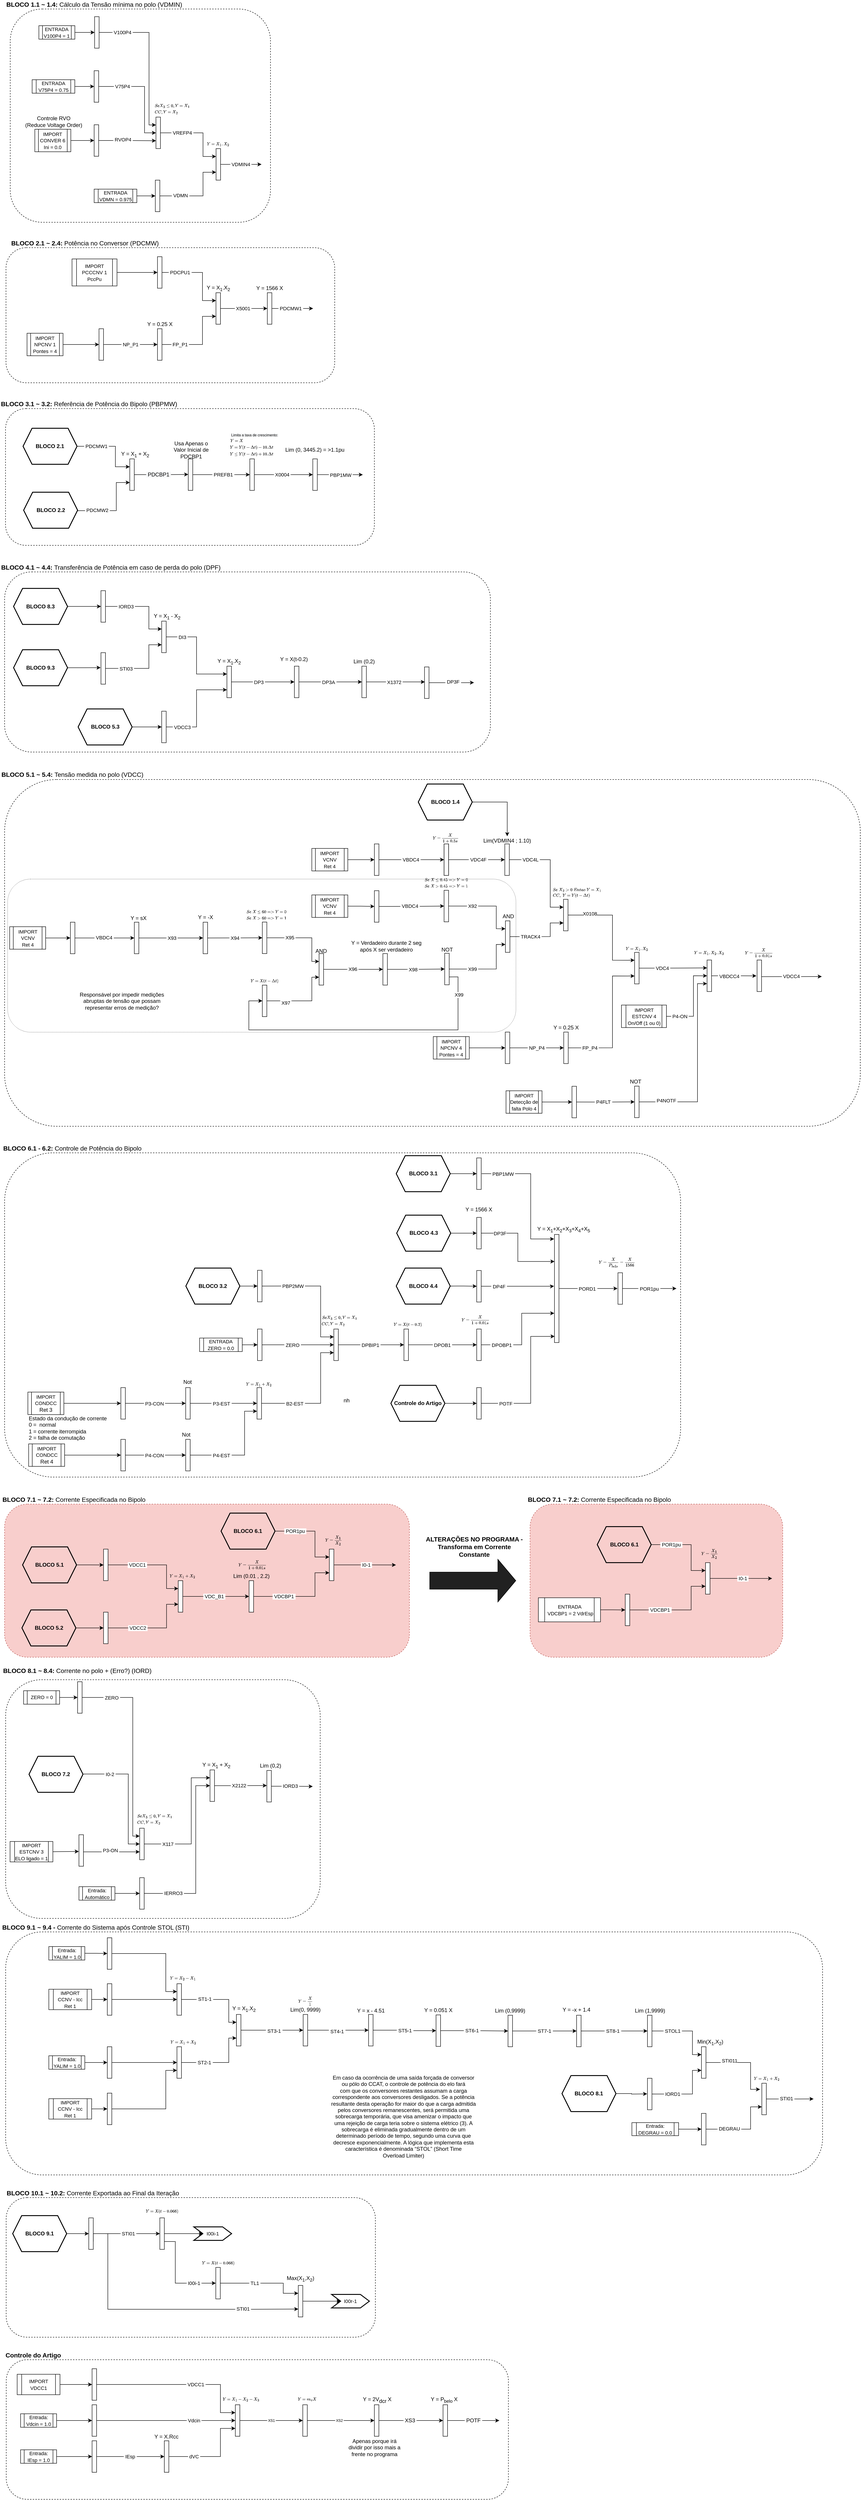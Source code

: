 <mxfile version="20.2.6" type="google"><diagram id="u-QzTGc3N6lzCSnbrE9H" name="Page-1"><mxGraphModel grid="1" page="1" gridSize="10" guides="1" tooltips="1" connect="1" arrows="0" fold="1" pageScale="1" pageWidth="850" pageHeight="1100" math="1" shadow="0"><root><mxCell id="0"/><mxCell id="1" parent="0"/><mxCell id="WETkvHZN5k4DbYf-3P1A-80" value="" style="rounded=1;whiteSpace=wrap;html=1;dashed=1;glass=0;fillColor=none;" vertex="1" parent="1"><mxGeometry x="73.87" y="4250" width="1116.31" height="310" as="geometry"/></mxCell><mxCell id="qk_B90tBBiti3egrSbGC-681" value="" style="rounded=1;whiteSpace=wrap;html=1;dashed=1;glass=0;fillColor=none;" vertex="1" parent="1"><mxGeometry x="73.32" y="-440" width="730.75" height="300" as="geometry"/></mxCell><mxCell id="qk_B90tBBiti3egrSbGC-560" value="" style="rounded=1;whiteSpace=wrap;html=1;dashed=1;glass=0;fillColor=none;" vertex="1" parent="1"><mxGeometry x="72.56" y="3300" width="1816" height="539.64" as="geometry"/></mxCell><mxCell id="4eF6RoKfeMIgOg2izgje-47" value="" style="rounded=1;whiteSpace=wrap;html=1;dashed=1;glass=0;fillColor=none;" vertex="1" parent="1"><mxGeometry x="73.71" y="3890" width="820.75" height="310" as="geometry"/></mxCell><mxCell id="qk_B90tBBiti3egrSbGC-771" value="" style="rounded=1;whiteSpace=wrap;html=1;dashed=1;glass=0;fillColor=#f8cecc;strokeColor=#b85450;" vertex="1" parent="1"><mxGeometry x="70.19" y="2350" width="900" height="340" as="geometry"/></mxCell><mxCell id="4eF6RoKfeMIgOg2izgje-13" value="" style="rounded=1;whiteSpace=wrap;html=1;dashed=1;glass=0;fillColor=none;" vertex="1" parent="1"><mxGeometry x="70.19" y="1570" width="1502.81" height="720" as="geometry"/></mxCell><mxCell id="qk_B90tBBiti3egrSbGC-593" value="" style="rounded=1;whiteSpace=wrap;html=1;dashed=1;glass=0;fillColor=none;" vertex="1" parent="1"><mxGeometry x="70.19" y="280" width="1080" height="400" as="geometry"/></mxCell><mxCell id="qk_B90tBBiti3egrSbGC-466" value="" style="rounded=1;whiteSpace=wrap;html=1;dashed=1;glass=0;fillColor=none;" vertex="1" parent="1"><mxGeometry x="70.19" y="741" width="1902.19" height="770" as="geometry"/></mxCell><mxCell id="qk_B90tBBiti3egrSbGC-553" value="" style="rounded=1;whiteSpace=wrap;html=1;dashed=1;glass=0;fillColor=none;" vertex="1" parent="1"><mxGeometry x="72.56" y="2740" width="699.25" height="530" as="geometry"/></mxCell><mxCell id="qk_B90tBBiti3egrSbGC-400" value="" style="rounded=1;whiteSpace=wrap;html=1;dashed=1;glass=0;fillColor=none;" vertex="1" parent="1"><mxGeometry x="82.77" y="-970" width="578.53" height="473.64" as="geometry"/></mxCell><mxCell id="qk_B90tBBiti3egrSbGC-105" value="" style="rounded=1;whiteSpace=wrap;html=1;dashed=1;glass=0;fillColor=none;" vertex="1" parent="1"><mxGeometry x="72.25" y="-82.64" width="820" height="303.64" as="geometry"/></mxCell><mxCell id="qk_B90tBBiti3egrSbGC-52" style="edgeStyle=orthogonalEdgeStyle;rounded=0;orthogonalLoop=1;jettySize=auto;html=1;exitX=1;exitY=0.5;exitDx=0;exitDy=0;" edge="1" parent="1" source="qk_B90tBBiti3egrSbGC-51"><mxGeometry relative="1" as="geometry"><mxPoint x="478.49" y="63.588" as="targetPoint"/></mxGeometry></mxCell><mxCell id="qk_B90tBBiti3egrSbGC-54" value="&lt;span style=&quot;font-size: 12px ; text-align: left ; background-color: rgb(248 , 249 , 250)&quot;&gt;&amp;nbsp;PDCBP1&amp;nbsp;&lt;/span&gt;" style="edgeLabel;html=1;align=center;verticalAlign=middle;resizable=0;points=[];" vertex="1" connectable="0" parent="qk_B90tBBiti3egrSbGC-52"><mxGeometry x="0.249" y="-2" relative="1" as="geometry"><mxPoint x="-22" y="-2" as="offset"/></mxGeometry></mxCell><mxCell id="qk_B90tBBiti3egrSbGC-51" value="" style="rounded=0;whiteSpace=wrap;html=1;" vertex="1" parent="1"><mxGeometry x="348.49" y="29.0" width="10" height="70" as="geometry"/></mxCell><mxCell id="qk_B90tBBiti3egrSbGC-58" style="edgeStyle=orthogonalEdgeStyle;rounded=0;orthogonalLoop=1;jettySize=auto;html=1;entryX=0;entryY=0.75;entryDx=0;entryDy=0;exitX=1;exitY=0.5;exitDx=0;exitDy=0;" edge="1" parent="1" source="qk_B90tBBiti3egrSbGC-684" target="qk_B90tBBiti3egrSbGC-51"><mxGeometry relative="1" as="geometry"><mxPoint x="248.5" y="144" as="sourcePoint"/><Array as="points"><mxPoint x="232.5" y="144"/><mxPoint x="318.5" y="144"/><mxPoint x="318.5" y="82"/></Array></mxGeometry></mxCell><mxCell id="qk_B90tBBiti3egrSbGC-687" value="&amp;nbsp;PDCMW2&amp;nbsp;" style="edgeLabel;html=1;align=center;verticalAlign=middle;resizable=0;points=[];" vertex="1" connectable="0" parent="qk_B90tBBiti3egrSbGC-58"><mxGeometry x="-0.322" relative="1" as="geometry"><mxPoint x="-17" y="-1" as="offset"/></mxGeometry></mxCell><mxCell id="qk_B90tBBiti3egrSbGC-59" value="Y = X&lt;sub&gt;1&lt;/sub&gt; + X&lt;sub&gt;2&lt;/sub&gt;" style="text;html=1;strokeColor=none;fillColor=none;align=center;verticalAlign=middle;whiteSpace=wrap;rounded=0;" vertex="1" parent="1"><mxGeometry x="308.49" y="9.0" width="105" height="20" as="geometry"/></mxCell><mxCell id="qk_B90tBBiti3egrSbGC-106" value="&lt;span style=&quot;font-size: 14px&quot;&gt;&lt;b&gt;BLOCO 3.1 ~ 3.2: &lt;/b&gt;Referência de Potência do Bipolo (PBPMW)&lt;/span&gt;" style="text;html=1;strokeColor=none;fillColor=none;align=center;verticalAlign=middle;whiteSpace=wrap;rounded=0;glass=0;" vertex="1" parent="1"><mxGeometry x="60" y="-103" width="395.93" height="20" as="geometry"/></mxCell><mxCell id="qk_B90tBBiti3egrSbGC-161" style="edgeStyle=orthogonalEdgeStyle;rounded=0;orthogonalLoop=1;jettySize=auto;html=1;exitX=1;exitY=0.5;exitDx=0;exitDy=0;entryX=0;entryY=0.5;entryDx=0;entryDy=0;" edge="1" parent="1" source="qk_B90tBBiti3egrSbGC-160"><mxGeometry relative="1" as="geometry"><mxPoint x="1004.44" y="524.28" as="targetPoint"/></mxGeometry></mxCell><mxCell id="qk_B90tBBiti3egrSbGC-234" value="&amp;nbsp;X1372&amp;nbsp;" style="edgeLabel;html=1;align=center;verticalAlign=middle;resizable=0;points=[];" vertex="1" connectable="0" parent="qk_B90tBBiti3egrSbGC-161"><mxGeometry x="0.311" y="1" relative="1" as="geometry"><mxPoint x="-24" y="1" as="offset"/></mxGeometry></mxCell><mxCell id="qk_B90tBBiti3egrSbGC-160" value="" style="rounded=0;whiteSpace=wrap;html=1;" vertex="1" parent="1"><mxGeometry x="864.44" y="489.28" width="10" height="70" as="geometry"/></mxCell><mxCell id="qk_B90tBBiti3egrSbGC-213" style="edgeStyle=orthogonalEdgeStyle;rounded=0;orthogonalLoop=1;jettySize=auto;html=1;exitX=1;exitY=0.5;exitDx=0;exitDy=0;" edge="1" parent="1" source="qk_B90tBBiti3egrSbGC-163"><mxGeometry relative="1" as="geometry"><mxPoint x="866.5" y="64.18" as="targetPoint"/></mxGeometry></mxCell><mxCell id="qk_B90tBBiti3egrSbGC-214" value="&amp;nbsp;PBP1MW&amp;nbsp;" style="edgeLabel;html=1;align=center;verticalAlign=middle;resizable=0;points=[];" vertex="1" connectable="0" parent="qk_B90tBBiti3egrSbGC-213"><mxGeometry x="0.354" y="-1" relative="1" as="geometry"><mxPoint x="-17" y="-1" as="offset"/></mxGeometry></mxCell><mxCell id="qk_B90tBBiti3egrSbGC-163" value="" style="rounded=0;whiteSpace=wrap;html=1;" vertex="1" parent="1"><mxGeometry x="755.36" y="29.0" width="10" height="70" as="geometry"/></mxCell><mxCell id="qk_B90tBBiti3egrSbGC-164" style="edgeStyle=orthogonalEdgeStyle;rounded=0;orthogonalLoop=1;jettySize=auto;html=1;exitX=1;exitY=0.5;exitDx=0;exitDy=0;entryX=0;entryY=0.5;entryDx=0;entryDy=0;" edge="1" parent="1" source="qk_B90tBBiti3egrSbGC-166" target="qk_B90tBBiti3egrSbGC-163"><mxGeometry relative="1" as="geometry"/></mxCell><mxCell id="qk_B90tBBiti3egrSbGC-165" value="&amp;nbsp;X0004&amp;nbsp;" style="edgeLabel;html=1;align=center;verticalAlign=middle;resizable=0;points=[];" vertex="1" connectable="0" parent="qk_B90tBBiti3egrSbGC-164"><mxGeometry x="0.246" y="-1" relative="1" as="geometry"><mxPoint x="-20" y="-1" as="offset"/></mxGeometry></mxCell><mxCell id="qk_B90tBBiti3egrSbGC-166" value="" style="rounded=0;whiteSpace=wrap;html=1;" vertex="1" parent="1"><mxGeometry x="615.36" y="29.0" width="10" height="70" as="geometry"/></mxCell><mxCell id="qk_B90tBBiti3egrSbGC-167" value="Lim (0,&amp;nbsp;3445.2) = &amp;gt;1.1pu" style="text;html=1;strokeColor=none;fillColor=none;align=center;verticalAlign=middle;whiteSpace=wrap;rounded=0;" vertex="1" parent="1"><mxGeometry x="687.36" y="-1.0" width="146" height="20" as="geometry"/></mxCell><mxCell id="qk_B90tBBiti3egrSbGC-168" style="edgeStyle=orthogonalEdgeStyle;rounded=0;orthogonalLoop=1;jettySize=auto;html=1;exitX=1;exitY=0.5;exitDx=0;exitDy=0;entryX=0;entryY=0.5;entryDx=0;entryDy=0;" edge="1" parent="1" source="qk_B90tBBiti3egrSbGC-170" target="qk_B90tBBiti3egrSbGC-166"><mxGeometry relative="1" as="geometry"/></mxCell><mxCell id="qk_B90tBBiti3egrSbGC-169" value="&amp;nbsp;PREFB1&amp;nbsp;" style="edgeLabel;html=1;align=center;verticalAlign=middle;resizable=0;points=[];" vertex="1" connectable="0" parent="qk_B90tBBiti3egrSbGC-168"><mxGeometry x="-0.259" y="1" relative="1" as="geometry"><mxPoint x="20" y="1" as="offset"/></mxGeometry></mxCell><mxCell id="qk_B90tBBiti3egrSbGC-170" value="" style="rounded=0;whiteSpace=wrap;html=1;" vertex="1" parent="1"><mxGeometry x="478.49" y="29.0" width="10" height="70" as="geometry"/></mxCell><mxCell id="qk_B90tBBiti3egrSbGC-171" value="" style="group" vertex="1" connectable="0" parent="1"><mxGeometry x="566.49" y="-39.0" width="152.13" height="68" as="geometry"/></mxCell><mxCell id="qk_B90tBBiti3egrSbGC-172" value="&lt;span style=&quot;color: rgb(0, 0, 0); font-family: helvetica; font-size: 8px; font-style: normal; font-weight: 400; letter-spacing: normal; text-align: center; text-indent: 0px; text-transform: none; word-spacing: 0px; background-color: rgb(248, 249, 250); display: inline; float: none;&quot;&gt;$$ Y \leq Y(t-\Delta t)+10.\Delta t$$&lt;/span&gt;" style="text;whiteSpace=wrap;html=1;" vertex="1" parent="qk_B90tBBiti3egrSbGC-171"><mxGeometry x="2.13" y="38" width="150" height="30" as="geometry"/></mxCell><mxCell id="qk_B90tBBiti3egrSbGC-173" value="&lt;span style=&quot;color: rgb(0, 0, 0); font-family: helvetica; font-size: 8px; font-style: normal; font-weight: 400; letter-spacing: normal; text-align: center; text-indent: 0px; text-transform: none; word-spacing: 0px; background-color: rgb(248, 249, 250); display: inline; float: none;&quot;&gt;$$Y = Y(t - \Delta t) - 10.\Delta t $$&lt;/span&gt;" style="text;whiteSpace=wrap;html=1;" vertex="1" parent="qk_B90tBBiti3egrSbGC-171"><mxGeometry x="2.13" y="23" width="150" height="30" as="geometry"/></mxCell><mxCell id="qk_B90tBBiti3egrSbGC-174" value="&lt;font style=&quot;font-size: 8px&quot;&gt;$$Y = X$$&lt;/font&gt;" style="text;html=1;strokeColor=none;fillColor=none;align=center;verticalAlign=middle;whiteSpace=wrap;rounded=0;" vertex="1" parent="qk_B90tBBiti3egrSbGC-171"><mxGeometry y="18" width="40" height="20" as="geometry"/></mxCell><mxCell id="qk_B90tBBiti3egrSbGC-175" value="&lt;span style=&quot;color: rgb(0, 0, 0); font-family: helvetica; font-size: 8px; font-style: normal; font-weight: 400; letter-spacing: normal; text-align: center; text-indent: 0px; text-transform: none; word-spacing: 0px; background-color: rgb(248, 249, 250); display: inline; float: none;&quot;&gt;Limita a taxa de crescimento:&lt;/span&gt;" style="text;whiteSpace=wrap;html=1;" vertex="1" parent="qk_B90tBBiti3egrSbGC-171"><mxGeometry x="5.38" width="130" height="30" as="geometry"/></mxCell><mxCell id="qk_B90tBBiti3egrSbGC-176" value="&lt;font style=&quot;font-size: 8px&quot;&gt;$$Y = X$$&lt;/font&gt;" style="text;html=1;strokeColor=none;fillColor=none;align=center;verticalAlign=middle;whiteSpace=wrap;rounded=0;" vertex="1" parent="qk_B90tBBiti3egrSbGC-171"><mxGeometry y="18" width="40" height="20" as="geometry"/></mxCell><mxCell id="qk_B90tBBiti3egrSbGC-177" value="&lt;span style=&quot;color: rgb(0, 0, 0); font-family: helvetica; font-size: 8px; font-style: normal; font-weight: 400; letter-spacing: normal; text-align: center; text-indent: 0px; text-transform: none; word-spacing: 0px; background-color: rgb(248, 249, 250); display: inline; float: none;&quot;&gt;Limita a taxa de crescimento:&lt;/span&gt;" style="text;whiteSpace=wrap;html=1;" vertex="1" parent="qk_B90tBBiti3egrSbGC-171"><mxGeometry x="5.38" width="130" height="30" as="geometry"/></mxCell><mxCell id="qk_B90tBBiti3egrSbGC-236" style="edgeStyle=orthogonalEdgeStyle;rounded=0;orthogonalLoop=1;jettySize=auto;html=1;exitX=1;exitY=0.5;exitDx=0;exitDy=0;entryX=0;entryY=0.5;entryDx=0;entryDy=0;" edge="1" parent="1" source="qk_B90tBBiti3egrSbGC-235" target="qk_B90tBBiti3egrSbGC-160"><mxGeometry relative="1" as="geometry"/></mxCell><mxCell id="qk_B90tBBiti3egrSbGC-237" value="&amp;nbsp;DP3A&amp;nbsp;" style="edgeLabel;html=1;align=center;verticalAlign=middle;resizable=0;points=[];" vertex="1" connectable="0" parent="qk_B90tBBiti3egrSbGC-236"><mxGeometry x="0.274" relative="1" as="geometry"><mxPoint x="-24" as="offset"/></mxGeometry></mxCell><mxCell id="qk_B90tBBiti3egrSbGC-235" value="" style="rounded=0;whiteSpace=wrap;html=1;" vertex="1" parent="1"><mxGeometry x="714.44" y="489.28" width="10" height="70" as="geometry"/></mxCell><mxCell id="qk_B90tBBiti3egrSbGC-238" value="Lim (0,2)" style="text;html=1;strokeColor=none;fillColor=none;align=center;verticalAlign=middle;whiteSpace=wrap;rounded=0;" vertex="1" parent="1"><mxGeometry x="832.13" y="469.28" width="74.62" height="20" as="geometry"/></mxCell><mxCell id="qk_B90tBBiti3egrSbGC-240" style="edgeStyle=orthogonalEdgeStyle;rounded=0;orthogonalLoop=1;jettySize=auto;html=1;exitX=1;exitY=0.5;exitDx=0;exitDy=0;entryX=0;entryY=0.5;entryDx=0;entryDy=0;" edge="1" parent="1" source="qk_B90tBBiti3egrSbGC-239" target="qk_B90tBBiti3egrSbGC-235"><mxGeometry relative="1" as="geometry"/></mxCell><mxCell id="qk_B90tBBiti3egrSbGC-242" value="&amp;nbsp;DP3&amp;nbsp;" style="edgeLabel;html=1;align=center;verticalAlign=middle;resizable=0;points=[];" vertex="1" connectable="0" parent="qk_B90tBBiti3egrSbGC-240"><mxGeometry x="0.231" y="-1" relative="1" as="geometry"><mxPoint x="-26" y="-1" as="offset"/></mxGeometry></mxCell><mxCell id="qk_B90tBBiti3egrSbGC-239" value="" style="rounded=0;whiteSpace=wrap;html=1;" vertex="1" parent="1"><mxGeometry x="564.44" y="489.28" width="10" height="70" as="geometry"/></mxCell><mxCell id="qk_B90tBBiti3egrSbGC-243" value="Y = X(t-0.2)" style="text;html=1;strokeColor=none;fillColor=none;align=center;verticalAlign=middle;whiteSpace=wrap;rounded=0;" vertex="1" parent="1"><mxGeometry x="675.95" y="464.1" width="74.62" height="20" as="geometry"/></mxCell><mxCell id="qk_B90tBBiti3egrSbGC-246" style="edgeStyle=orthogonalEdgeStyle;rounded=0;orthogonalLoop=1;jettySize=auto;html=1;exitX=1;exitY=0.5;exitDx=0;exitDy=0;entryX=0;entryY=0.25;entryDx=0;entryDy=0;" edge="1" parent="1" source="qk_B90tBBiti3egrSbGC-244" target="qk_B90tBBiti3egrSbGC-239"><mxGeometry relative="1" as="geometry"/></mxCell><mxCell id="qk_B90tBBiti3egrSbGC-249" value="&amp;nbsp;DI3&amp;nbsp;" style="edgeLabel;html=1;align=center;verticalAlign=middle;resizable=0;points=[];" vertex="1" connectable="0" parent="qk_B90tBBiti3egrSbGC-246"><mxGeometry x="-0.496" y="-1" relative="1" as="geometry"><mxPoint x="-20" y="-1" as="offset"/></mxGeometry></mxCell><mxCell id="qk_B90tBBiti3egrSbGC-244" value="" style="rounded=0;whiteSpace=wrap;html=1;" vertex="1" parent="1"><mxGeometry x="419.44" y="389.28" width="10" height="70" as="geometry"/></mxCell><mxCell id="qk_B90tBBiti3egrSbGC-247" style="edgeStyle=orthogonalEdgeStyle;rounded=0;orthogonalLoop=1;jettySize=auto;html=1;exitX=1;exitY=0.5;exitDx=0;exitDy=0;entryX=0;entryY=0.75;entryDx=0;entryDy=0;" edge="1" parent="1" source="qk_B90tBBiti3egrSbGC-245" target="qk_B90tBBiti3egrSbGC-239"><mxGeometry relative="1" as="geometry"/></mxCell><mxCell id="qk_B90tBBiti3egrSbGC-248" value="&amp;nbsp;VDCC3&amp;nbsp;" style="edgeLabel;html=1;align=center;verticalAlign=middle;resizable=0;points=[];" vertex="1" connectable="0" parent="qk_B90tBBiti3egrSbGC-247"><mxGeometry x="-0.477" y="-2" relative="1" as="geometry"><mxPoint x="-22" y="-2" as="offset"/></mxGeometry></mxCell><mxCell id="qk_B90tBBiti3egrSbGC-245" value="" style="rounded=0;whiteSpace=wrap;html=1;" vertex="1" parent="1"><mxGeometry x="419.44" y="589.28" width="10" height="70" as="geometry"/></mxCell><mxCell id="qk_B90tBBiti3egrSbGC-250" value="Y = X&lt;sub&gt;1&lt;/sub&gt;.X&lt;sub&gt;2&lt;/sub&gt;" style="text;html=1;strokeColor=none;fillColor=none;align=center;verticalAlign=middle;whiteSpace=wrap;rounded=0;" vertex="1" parent="1"><mxGeometry x="532.13" y="469.28" width="74.62" height="20" as="geometry"/></mxCell><mxCell id="qk_B90tBBiti3egrSbGC-256" style="edgeStyle=orthogonalEdgeStyle;rounded=0;orthogonalLoop=1;jettySize=auto;html=1;exitX=1;exitY=0.5;exitDx=0;exitDy=0;" edge="1" parent="1" source="qk_B90tBBiti3egrSbGC-251"><mxGeometry relative="1" as="geometry"><mxPoint x="755.13" y="2977" as="targetPoint"/><Array as="points"><mxPoint x="705.13" y="2977"/><mxPoint x="715.13" y="2977"/></Array></mxGeometry></mxCell><mxCell id="qk_B90tBBiti3egrSbGC-257" value="&amp;nbsp;IORD3&amp;nbsp;" style="edgeLabel;html=1;align=center;verticalAlign=middle;resizable=0;points=[];" vertex="1" connectable="0" parent="qk_B90tBBiti3egrSbGC-256"><mxGeometry x="-0.571" y="-1" relative="1" as="geometry"><mxPoint x="22" y="-2" as="offset"/></mxGeometry></mxCell><mxCell id="qk_B90tBBiti3egrSbGC-251" value="" style="rounded=0;whiteSpace=wrap;html=1;" vertex="1" parent="1"><mxGeometry x="653.2" y="2941.46" width="10" height="70" as="geometry"/></mxCell><mxCell id="qk_B90tBBiti3egrSbGC-255" style="edgeStyle=orthogonalEdgeStyle;rounded=0;orthogonalLoop=1;jettySize=auto;html=1;exitX=1;exitY=0.5;exitDx=0;exitDy=0;entryX=0;entryY=0.75;entryDx=0;entryDy=0;" edge="1" parent="1" source="qk_B90tBBiti3egrSbGC-252" target="qk_B90tBBiti3egrSbGC-244"><mxGeometry relative="1" as="geometry"><Array as="points"><mxPoint x="390.94" y="494.64"/><mxPoint x="390.94" y="441.64"/></Array></mxGeometry></mxCell><mxCell id="qk_B90tBBiti3egrSbGC-258" value="&amp;nbsp;STI03&amp;nbsp;" style="edgeLabel;html=1;align=center;verticalAlign=middle;resizable=0;points=[];" vertex="1" connectable="0" parent="qk_B90tBBiti3egrSbGC-255"><mxGeometry x="-0.245" y="-3" relative="1" as="geometry"><mxPoint x="-22" y="-3" as="offset"/></mxGeometry></mxCell><mxCell id="qk_B90tBBiti3egrSbGC-252" value="" style="rounded=0;whiteSpace=wrap;html=1;" vertex="1" parent="1"><mxGeometry x="284.44" y="459.28" width="10" height="70" as="geometry"/></mxCell><mxCell id="qk_B90tBBiti3egrSbGC-259" value="Y = X&lt;sub&gt;1&lt;/sub&gt;&amp;nbsp;- X&lt;sub&gt;2&lt;/sub&gt;" style="text;html=1;strokeColor=none;fillColor=none;align=center;verticalAlign=middle;whiteSpace=wrap;rounded=0;" vertex="1" parent="1"><mxGeometry x="394.06" y="369.28" width="74.62" height="20" as="geometry"/></mxCell><mxCell id="qk_B90tBBiti3egrSbGC-261" style="edgeStyle=orthogonalEdgeStyle;rounded=0;orthogonalLoop=1;jettySize=auto;html=1;exitX=1;exitY=0.5;exitDx=0;exitDy=0;" edge="1" parent="1" source="qk_B90tBBiti3egrSbGC-260"><mxGeometry relative="1" as="geometry"><mxPoint x="653.13" y="2975" as="targetPoint"/><Array as="points"><mxPoint x="653.13" y="2975"/></Array></mxGeometry></mxCell><mxCell id="qk_B90tBBiti3egrSbGC-262" value="&amp;nbsp;X2122&amp;nbsp;" style="edgeLabel;html=1;align=center;verticalAlign=middle;resizable=0;points=[];" vertex="1" connectable="0" parent="qk_B90tBBiti3egrSbGC-261"><mxGeometry x="-0.258" y="2" relative="1" as="geometry"><mxPoint x="11" y="2" as="offset"/></mxGeometry></mxCell><mxCell id="qk_B90tBBiti3egrSbGC-260" value="" style="rounded=0;whiteSpace=wrap;html=1;" vertex="1" parent="1"><mxGeometry x="526.82" y="2940.28" width="10" height="70" as="geometry"/></mxCell><mxCell id="qk_B90tBBiti3egrSbGC-263" value="Lim (0,2)" style="text;html=1;strokeColor=none;fillColor=none;align=center;verticalAlign=middle;whiteSpace=wrap;rounded=0;" vertex="1" parent="1"><mxGeometry x="623.58" y="2921.46" width="74.62" height="20" as="geometry"/></mxCell><mxCell id="qk_B90tBBiti3egrSbGC-266" style="edgeStyle=orthogonalEdgeStyle;rounded=0;orthogonalLoop=1;jettySize=auto;html=1;exitX=1;exitY=0.5;exitDx=0;exitDy=0;entryX=0;entryY=0.5;entryDx=0;entryDy=0;" edge="1" parent="1" source="qk_B90tBBiti3egrSbGC-264" target="qk_B90tBBiti3egrSbGC-260"><mxGeometry relative="1" as="geometry"><Array as="points"><mxPoint x="495.13" y="3215"/><mxPoint x="495.13" y="2975"/></Array></mxGeometry></mxCell><mxCell id="qk_B90tBBiti3egrSbGC-269" value="&amp;nbsp;IERRO3&amp;nbsp;" style="edgeLabel;html=1;align=center;verticalAlign=middle;resizable=0;points=[];" vertex="1" connectable="0" parent="qk_B90tBBiti3egrSbGC-266"><mxGeometry x="-0.311" y="1" relative="1" as="geometry"><mxPoint x="-49" y="18" as="offset"/></mxGeometry></mxCell><mxCell id="qk_B90tBBiti3egrSbGC-264" value="" style="rounded=0;whiteSpace=wrap;html=1;" vertex="1" parent="1"><mxGeometry x="370.51" y="3179.55" width="10" height="70" as="geometry"/></mxCell><mxCell id="qk_B90tBBiti3egrSbGC-267" style="edgeStyle=orthogonalEdgeStyle;rounded=0;orthogonalLoop=1;jettySize=auto;html=1;exitX=1;exitY=0.5;exitDx=0;exitDy=0;entryX=0;entryY=0.25;entryDx=0;entryDy=0;" edge="1" parent="1" source="qk_B90tBBiti3egrSbGC-265" target="qk_B90tBBiti3egrSbGC-260"><mxGeometry relative="1" as="geometry"><Array as="points"><mxPoint x="485.13" y="3105"/><mxPoint x="485.13" y="2958"/></Array></mxGeometry></mxCell><mxCell id="qk_B90tBBiti3egrSbGC-268" value="&amp;nbsp;X117&amp;nbsp;" style="edgeLabel;html=1;align=center;verticalAlign=middle;resizable=0;points=[];" vertex="1" connectable="0" parent="qk_B90tBBiti3egrSbGC-267"><mxGeometry x="-0.808" y="2" relative="1" as="geometry"><mxPoint x="24" y="2" as="offset"/></mxGeometry></mxCell><mxCell id="qk_B90tBBiti3egrSbGC-265" value="" style="rounded=0;whiteSpace=wrap;html=1;" vertex="1" parent="1"><mxGeometry x="370.51" y="3069.73" width="10" height="70" as="geometry"/></mxCell><mxCell id="qk_B90tBBiti3egrSbGC-270" value="Y = X&lt;sub&gt;1&lt;/sub&gt; + X&lt;sub&gt;2&lt;/sub&gt;" style="text;html=1;strokeColor=none;fillColor=none;align=center;verticalAlign=middle;whiteSpace=wrap;rounded=0;" vertex="1" parent="1"><mxGeometry x="504.13" y="2920.46" width="73.87" height="20" as="geometry"/></mxCell><mxCell id="qk_B90tBBiti3egrSbGC-272" style="edgeStyle=orthogonalEdgeStyle;rounded=0;orthogonalLoop=1;jettySize=auto;html=1;exitX=1;exitY=0.5;exitDx=0;exitDy=0;entryX=0;entryY=0.5;entryDx=0;entryDy=0;" edge="1" parent="1" source="qk_B90tBBiti3egrSbGC-271" target="qk_B90tBBiti3egrSbGC-264"><mxGeometry relative="1" as="geometry"/></mxCell><mxCell id="qk_B90tBBiti3egrSbGC-271" value="&lt;span style=&quot;font-size: 11px ; background-color: rgb(255 , 255 , 255)&quot;&gt;Entrada:&lt;br&gt;Automático&lt;br&gt;&lt;/span&gt;" style="shape=process;whiteSpace=wrap;html=1;backgroundOutline=1;" vertex="1" parent="1"><mxGeometry x="235.51" y="3199.55" width="80" height="30" as="geometry"/></mxCell><mxCell id="qk_B90tBBiti3egrSbGC-279" style="edgeStyle=orthogonalEdgeStyle;rounded=0;orthogonalLoop=1;jettySize=auto;html=1;exitX=1;exitY=0.5;exitDx=0;exitDy=0;entryX=0;entryY=0.75;entryDx=0;entryDy=0;" edge="1" parent="1" source="qk_B90tBBiti3egrSbGC-273" target="qk_B90tBBiti3egrSbGC-265"><mxGeometry relative="1" as="geometry"><Array as="points"><mxPoint x="245.13" y="3122.37"/></Array></mxGeometry></mxCell><mxCell id="qk_B90tBBiti3egrSbGC-282" value="&amp;nbsp;P3-ON&amp;nbsp;" style="edgeLabel;html=1;align=center;verticalAlign=middle;resizable=0;points=[];" vertex="1" connectable="0" parent="qk_B90tBBiti3egrSbGC-279"><mxGeometry x="-0.632" y="-3" relative="1" as="geometry"><mxPoint x="39" y="-6" as="offset"/></mxGeometry></mxCell><mxCell id="qk_B90tBBiti3egrSbGC-273" value="" style="rounded=0;whiteSpace=wrap;html=1;" vertex="1" parent="1"><mxGeometry x="235.51" y="3084.19" width="10" height="70" as="geometry"/></mxCell><mxCell id="qk_B90tBBiti3egrSbGC-278" style="edgeStyle=orthogonalEdgeStyle;rounded=0;orthogonalLoop=1;jettySize=auto;html=1;exitX=1;exitY=0.5;exitDx=0;exitDy=0;entryX=0;entryY=0.5;entryDx=0;entryDy=0;" edge="1" parent="1" target="qk_B90tBBiti3egrSbGC-265"><mxGeometry relative="1" as="geometry"><Array as="points"><mxPoint x="345.13" y="2949.37"/><mxPoint x="345.13" y="3104.37"/></Array><mxPoint x="245.51" y="2949.37" as="sourcePoint"/></mxGeometry></mxCell><mxCell id="qk_B90tBBiti3egrSbGC-281" value="&amp;nbsp;I0-2&amp;nbsp;" style="edgeLabel;html=1;align=center;verticalAlign=middle;resizable=0;points=[];" vertex="1" connectable="0" parent="qk_B90tBBiti3egrSbGC-278"><mxGeometry x="-0.706" relative="1" as="geometry"><mxPoint x="17" as="offset"/></mxGeometry></mxCell><mxCell id="qk_B90tBBiti3egrSbGC-277" style="edgeStyle=orthogonalEdgeStyle;rounded=0;orthogonalLoop=1;jettySize=auto;html=1;exitX=1;exitY=0.5;exitDx=0;exitDy=0;entryX=0;entryY=0.25;entryDx=0;entryDy=0;" edge="1" parent="1" source="qk_B90tBBiti3egrSbGC-275" target="qk_B90tBBiti3egrSbGC-265"><mxGeometry relative="1" as="geometry"><Array as="points"><mxPoint x="355.13" y="2779.37"/><mxPoint x="355.13" y="3087.37"/></Array></mxGeometry></mxCell><mxCell id="qk_B90tBBiti3egrSbGC-280" value="&amp;nbsp;ZERO&amp;nbsp;" style="edgeLabel;html=1;align=center;verticalAlign=middle;resizable=0;points=[];" vertex="1" connectable="0" parent="qk_B90tBBiti3egrSbGC-277"><mxGeometry x="-0.749" y="1" relative="1" as="geometry"><mxPoint x="11" y="1" as="offset"/></mxGeometry></mxCell><mxCell id="qk_B90tBBiti3egrSbGC-275" value="" style="rounded=0;whiteSpace=wrap;html=1;" vertex="1" parent="1"><mxGeometry x="232.51" y="2744.37" width="10" height="70" as="geometry"/></mxCell><mxCell id="qk_B90tBBiti3egrSbGC-285" value="" style="group" vertex="1" connectable="0" parent="1"><mxGeometry x="362.11" y="3032.73" width="83.07" height="34" as="geometry"/></mxCell><mxCell id="qk_B90tBBiti3egrSbGC-283" value="&lt;span style=&quot;font-family: &amp;#34;helvetica&amp;#34; ; font-size: 8px&quot;&gt;$$Se X_3 \leq 0 , Y = X_1$$&lt;/span&gt;" style="text;html=1;strokeColor=none;fillColor=none;align=center;verticalAlign=middle;whiteSpace=wrap;rounded=0;" vertex="1" parent="qk_B90tBBiti3egrSbGC-285"><mxGeometry width="83.07" height="20" as="geometry"/></mxCell><mxCell id="qk_B90tBBiti3egrSbGC-284" value="&lt;span style=&quot;font-family: &amp;#34;helvetica&amp;#34; ; font-size: 8px&quot;&gt;$$CC, Y=X_2$$&lt;/span&gt;" style="text;html=1;strokeColor=none;fillColor=none;align=center;verticalAlign=middle;whiteSpace=wrap;rounded=0;" vertex="1" parent="qk_B90tBBiti3egrSbGC-285"><mxGeometry x="1.4" y="14" width="52.87" height="20" as="geometry"/></mxCell><mxCell id="qk_B90tBBiti3egrSbGC-287" style="edgeStyle=orthogonalEdgeStyle;rounded=0;orthogonalLoop=1;jettySize=auto;html=1;exitX=1;exitY=0.5;exitDx=0;exitDy=0;entryX=0;entryY=0.5;entryDx=0;entryDy=0;" edge="1" parent="1" source="qk_B90tBBiti3egrSbGC-286" target="qk_B90tBBiti3egrSbGC-275"><mxGeometry relative="1" as="geometry"/></mxCell><mxCell id="qk_B90tBBiti3egrSbGC-286" value="&lt;span style=&quot;font-size: 11px ; background-color: rgb(255 , 255 , 255)&quot;&gt;ZERO = 0&lt;br&gt;&lt;/span&gt;" style="shape=process;whiteSpace=wrap;html=1;backgroundOutline=1;" vertex="1" parent="1"><mxGeometry x="112.51" y="2764.37" width="80" height="30" as="geometry"/></mxCell><mxCell id="qk_B90tBBiti3egrSbGC-298" style="edgeStyle=orthogonalEdgeStyle;rounded=0;orthogonalLoop=1;jettySize=auto;html=1;exitX=1;exitY=0.5;exitDx=0;exitDy=0;" edge="1" parent="1" source="qk_B90tBBiti3egrSbGC-297"><mxGeometry relative="1" as="geometry"><mxPoint x="235.13" y="3121.37" as="targetPoint"/></mxGeometry></mxCell><mxCell id="qk_B90tBBiti3egrSbGC-297" value="&lt;span style=&quot;font-size: 11px ; background-color: rgb(255 , 255 , 255)&quot;&gt;IMPORT&lt;br&gt;ESTCNV 3&lt;br&gt;ELO ligado = 1&lt;br&gt;&lt;/span&gt;" style="shape=process;whiteSpace=wrap;html=1;backgroundOutline=1;" vertex="1" parent="1"><mxGeometry x="82.36" y="3099.19" width="95.18" height="45.36" as="geometry"/></mxCell><mxCell id="qk_B90tBBiti3egrSbGC-322" style="edgeStyle=orthogonalEdgeStyle;rounded=0;orthogonalLoop=1;jettySize=auto;html=1;exitX=1;exitY=0.5;exitDx=0;exitDy=0;" edge="1" parent="1" source="qk_B90tBBiti3egrSbGC-321"><mxGeometry relative="1" as="geometry"><mxPoint x="1741.5" y="1177" as="targetPoint"/></mxGeometry></mxCell><mxCell id="qk_B90tBBiti3egrSbGC-323" value="&amp;nbsp;VBDCC4&amp;nbsp;" style="edgeLabel;html=1;align=center;verticalAlign=middle;resizable=0;points=[];" vertex="1" connectable="0" parent="qk_B90tBBiti3egrSbGC-322"><mxGeometry x="0.231" relative="1" as="geometry"><mxPoint x="-22" as="offset"/></mxGeometry></mxCell><mxCell id="qk_B90tBBiti3egrSbGC-321" value="" style="rounded=0;whiteSpace=wrap;html=1;" vertex="1" parent="1"><mxGeometry x="1631.81" y="1141.82" width="10" height="70" as="geometry"/></mxCell><mxCell id="qk_B90tBBiti3egrSbGC-329" style="edgeStyle=orthogonalEdgeStyle;rounded=0;orthogonalLoop=1;jettySize=auto;html=1;exitX=1;exitY=0.5;exitDx=0;exitDy=0;entryX=0;entryY=0.25;entryDx=0;entryDy=0;" edge="1" parent="1" source="qk_B90tBBiti3egrSbGC-325" target="qk_B90tBBiti3egrSbGC-321"><mxGeometry relative="1" as="geometry"/></mxCell><mxCell id="qk_B90tBBiti3egrSbGC-332" value="&amp;nbsp;VDC4&amp;nbsp;" style="edgeLabel;html=1;align=center;verticalAlign=middle;resizable=0;points=[];" vertex="1" connectable="0" parent="qk_B90tBBiti3egrSbGC-329"><mxGeometry x="-0.234" y="1" relative="1" as="geometry"><mxPoint x="-7" y="1" as="offset"/></mxGeometry></mxCell><mxCell id="qk_B90tBBiti3egrSbGC-325" value="" style="rounded=0;whiteSpace=wrap;html=1;" vertex="1" parent="1"><mxGeometry x="1470.68" y="1124.82" width="10" height="70" as="geometry"/></mxCell><mxCell id="qk_B90tBBiti3egrSbGC-330" style="edgeStyle=orthogonalEdgeStyle;rounded=0;orthogonalLoop=1;jettySize=auto;html=1;entryX=0;entryY=0.5;entryDx=0;entryDy=0;exitX=1;exitY=0.5;exitDx=0;exitDy=0;" edge="1" parent="1" source="qk_B90tBBiti3egrSbGC-459" target="qk_B90tBBiti3egrSbGC-321"><mxGeometry relative="1" as="geometry"><mxPoint x="1561.5" y="1267" as="sourcePoint"/><Array as="points"><mxPoint x="1601.5" y="1267"/><mxPoint x="1601.5" y="1177"/></Array></mxGeometry></mxCell><mxCell id="qk_B90tBBiti3egrSbGC-333" value="&amp;nbsp;P4-ON&amp;nbsp;" style="edgeLabel;html=1;align=center;verticalAlign=middle;resizable=0;points=[];" vertex="1" connectable="0" parent="qk_B90tBBiti3egrSbGC-330"><mxGeometry x="-0.726" y="2" relative="1" as="geometry"><mxPoint x="5" y="2" as="offset"/></mxGeometry></mxCell><mxCell id="qk_B90tBBiti3egrSbGC-331" style="edgeStyle=orthogonalEdgeStyle;rounded=0;orthogonalLoop=1;jettySize=auto;html=1;exitX=1;exitY=0.5;exitDx=0;exitDy=0;entryX=0;entryY=0.75;entryDx=0;entryDy=0;" edge="1" parent="1" source="qk_B90tBBiti3egrSbGC-327" target="qk_B90tBBiti3egrSbGC-321"><mxGeometry relative="1" as="geometry"><Array as="points"><mxPoint x="1610.5" y="1457"/><mxPoint x="1610.5" y="1194"/></Array></mxGeometry></mxCell><mxCell id="qk_B90tBBiti3egrSbGC-334" value="&amp;nbsp;P4NOTF&amp;nbsp;" style="edgeLabel;html=1;align=center;verticalAlign=middle;resizable=0;points=[];" vertex="1" connectable="0" parent="qk_B90tBBiti3egrSbGC-331"><mxGeometry x="-0.734" y="1" relative="1" as="geometry"><mxPoint x="5" y="-2" as="offset"/></mxGeometry></mxCell><mxCell id="qk_B90tBBiti3egrSbGC-327" value="" style="rounded=0;whiteSpace=wrap;html=1;" vertex="1" parent="1"><mxGeometry x="1470.68" y="1421.82" width="10" height="70" as="geometry"/></mxCell><mxCell id="qk_B90tBBiti3egrSbGC-335" value="&lt;font style=&quot;font-size: 8px&quot;&gt;$$Y = X_1 . X_2 . X_3$$&lt;/font&gt;" style="text;html=1;strokeColor=none;fillColor=none;align=center;verticalAlign=middle;whiteSpace=wrap;rounded=0;" vertex="1" parent="1"><mxGeometry x="1616.06" y="1116.36" width="40" height="20" as="geometry"/></mxCell><mxCell id="qk_B90tBBiti3egrSbGC-339" style="edgeStyle=orthogonalEdgeStyle;rounded=0;orthogonalLoop=1;jettySize=auto;html=1;exitX=1;exitY=0.5;exitDx=0;exitDy=0;entryX=0;entryY=0.25;entryDx=0;entryDy=0;" edge="1" parent="1" source="qk_B90tBBiti3egrSbGC-337" target="qk_B90tBBiti3egrSbGC-325"><mxGeometry relative="1" as="geometry"><Array as="points"><mxPoint x="1421.5" y="1042"/><mxPoint x="1421.5" y="1142"/></Array></mxGeometry></mxCell><mxCell id="qk_B90tBBiti3egrSbGC-340" value="X0108" style="edgeLabel;html=1;align=center;verticalAlign=middle;resizable=0;points=[];" vertex="1" connectable="0" parent="qk_B90tBBiti3egrSbGC-339"><mxGeometry x="-0.815" y="-1" relative="1" as="geometry"><mxPoint x="25" y="-4" as="offset"/></mxGeometry></mxCell><mxCell id="qk_B90tBBiti3egrSbGC-337" value="" style="rounded=0;whiteSpace=wrap;html=1;" vertex="1" parent="1"><mxGeometry x="1312.68" y="1007" width="10" height="70" as="geometry"/></mxCell><mxCell id="qk_B90tBBiti3egrSbGC-349" style="edgeStyle=orthogonalEdgeStyle;rounded=0;orthogonalLoop=1;jettySize=auto;html=1;exitX=1;exitY=0.5;exitDx=0;exitDy=0;entryX=0;entryY=0.75;entryDx=0;entryDy=0;" edge="1" parent="1" source="qk_B90tBBiti3egrSbGC-342" target="qk_B90tBBiti3egrSbGC-325"><mxGeometry relative="1" as="geometry"><Array as="points"><mxPoint x="1421.5" y="1337"/><mxPoint x="1421.5" y="1177"/></Array></mxGeometry></mxCell><mxCell id="qk_B90tBBiti3egrSbGC-350" value="&amp;nbsp;FP_P4&amp;nbsp;" style="edgeLabel;html=1;align=center;verticalAlign=middle;resizable=0;points=[];" vertex="1" connectable="0" parent="qk_B90tBBiti3egrSbGC-349"><mxGeometry x="-0.227" y="-2" relative="1" as="geometry"><mxPoint x="-53" y="20" as="offset"/></mxGeometry></mxCell><mxCell id="qk_B90tBBiti3egrSbGC-342" value="" style="rounded=0;whiteSpace=wrap;html=1;" vertex="1" parent="1"><mxGeometry x="1313.18" y="1301.82" width="10" height="70" as="geometry"/></mxCell><mxCell id="qk_B90tBBiti3egrSbGC-343" style="edgeStyle=orthogonalEdgeStyle;rounded=0;orthogonalLoop=1;jettySize=auto;html=1;exitX=1;exitY=0.5;exitDx=0;exitDy=0;entryX=0;entryY=0.5;entryDx=0;entryDy=0;" edge="1" parent="1" source="qk_B90tBBiti3egrSbGC-345" target="qk_B90tBBiti3egrSbGC-342"><mxGeometry relative="1" as="geometry"/></mxCell><mxCell id="qk_B90tBBiti3egrSbGC-344" value="&amp;nbsp;NP_P4&amp;nbsp;" style="edgeLabel;html=1;align=center;verticalAlign=middle;resizable=0;points=[];" vertex="1" connectable="0" parent="qk_B90tBBiti3egrSbGC-343"><mxGeometry x="-0.207" relative="1" as="geometry"><mxPoint x="12" as="offset"/></mxGeometry></mxCell><mxCell id="qk_B90tBBiti3egrSbGC-345" value="" style="rounded=0;whiteSpace=wrap;html=1;" vertex="1" parent="1"><mxGeometry x="1183.18" y="1301.82" width="10" height="70" as="geometry"/></mxCell><mxCell id="qk_B90tBBiti3egrSbGC-346" value="Y = 0.25 X" style="text;html=1;strokeColor=none;fillColor=none;align=center;verticalAlign=middle;whiteSpace=wrap;rounded=0;" vertex="1" parent="1"><mxGeometry x="1280.68" y="1281.82" width="75" height="20" as="geometry"/></mxCell><mxCell id="qk_B90tBBiti3egrSbGC-347" style="edgeStyle=orthogonalEdgeStyle;rounded=0;orthogonalLoop=1;jettySize=auto;html=1;exitX=1;exitY=0.5;exitDx=0;exitDy=0;entryX=0;entryY=0.5;entryDx=0;entryDy=0;" edge="1" parent="1" source="qk_B90tBBiti3egrSbGC-348" target="qk_B90tBBiti3egrSbGC-345"><mxGeometry relative="1" as="geometry"/></mxCell><mxCell id="qk_B90tBBiti3egrSbGC-348" value="&lt;span style=&quot;font-size: 11px ; background-color: rgb(255 , 255 , 255)&quot;&gt;IMPORT NPCNV 4&lt;br&gt;Pontes = 4&lt;br&gt;&lt;/span&gt;" style="shape=process;whiteSpace=wrap;html=1;backgroundOutline=1;" vertex="1" parent="1"><mxGeometry x="1023.18" y="1311.82" width="80" height="50" as="geometry"/></mxCell><mxCell id="qk_B90tBBiti3egrSbGC-351" value="&lt;font style=&quot;font-size: 8px&quot;&gt;$$Y = X_1 . X_2$$&lt;/font&gt;" style="text;html=1;strokeColor=none;fillColor=none;align=center;verticalAlign=middle;whiteSpace=wrap;rounded=0;" vertex="1" parent="1"><mxGeometry x="1455.68" y="1106.82" width="40" height="20" as="geometry"/></mxCell><mxCell id="qk_B90tBBiti3egrSbGC-354" style="edgeStyle=orthogonalEdgeStyle;rounded=0;orthogonalLoop=1;jettySize=auto;html=1;exitX=1;exitY=0.5;exitDx=0;exitDy=0;entryX=0;entryY=0.75;entryDx=0;entryDy=0;" edge="1" parent="1" source="qk_B90tBBiti3egrSbGC-352" target="qk_B90tBBiti3egrSbGC-337"><mxGeometry relative="1" as="geometry"><Array as="points"><mxPoint x="1283.18" y="1090"/><mxPoint x="1283.18" y="1060"/></Array></mxGeometry></mxCell><mxCell id="qk_B90tBBiti3egrSbGC-357" value="&amp;nbsp;TRACK4&amp;nbsp;" style="edgeLabel;html=1;align=center;verticalAlign=middle;resizable=0;points=[];" vertex="1" connectable="0" parent="qk_B90tBBiti3egrSbGC-354"><mxGeometry x="-0.236" y="1" relative="1" as="geometry"><mxPoint x="-12" y="1" as="offset"/></mxGeometry></mxCell><mxCell id="qk_B90tBBiti3egrSbGC-352" value="" style="rounded=0;whiteSpace=wrap;html=1;" vertex="1" parent="1"><mxGeometry x="1183.56" y="1054.82" width="10" height="70" as="geometry"/></mxCell><mxCell id="qk_B90tBBiti3egrSbGC-355" style="edgeStyle=orthogonalEdgeStyle;rounded=0;orthogonalLoop=1;jettySize=auto;html=1;exitX=1;exitY=0.5;exitDx=0;exitDy=0;entryX=0;entryY=0.25;entryDx=0;entryDy=0;" edge="1" parent="1" source="qk_B90tBBiti3egrSbGC-353" target="qk_B90tBBiti3egrSbGC-337"><mxGeometry relative="1" as="geometry"><Array as="points"><mxPoint x="1283.18" y="919"/><mxPoint x="1283.18" y="1024"/></Array></mxGeometry></mxCell><mxCell id="qk_B90tBBiti3egrSbGC-356" value="&amp;nbsp;VDC4L&amp;nbsp;" style="edgeLabel;html=1;align=center;verticalAlign=middle;resizable=0;points=[];" vertex="1" connectable="0" parent="qk_B90tBBiti3egrSbGC-355"><mxGeometry x="-0.837" y="-1" relative="1" as="geometry"><mxPoint x="28" y="-1" as="offset"/></mxGeometry></mxCell><mxCell id="qk_B90tBBiti3egrSbGC-353" value="" style="rounded=0;whiteSpace=wrap;html=1;" vertex="1" parent="1"><mxGeometry x="1182.18" y="884" width="10" height="70" as="geometry"/></mxCell><mxCell id="qk_B90tBBiti3egrSbGC-360" value="" style="group" vertex="1" connectable="0" parent="1"><mxGeometry x="1303.06" y="980.5" width="80" height="23" as="geometry"/></mxCell><mxCell id="qk_B90tBBiti3egrSbGC-358" value="&lt;font style=&quot;font-size: 8px&quot;&gt;$$ Se\; X_2 &amp;gt; 0 \;Entao \;Y = X_1 $$&lt;/font&gt;" style="text;html=1;strokeColor=none;fillColor=none;align=center;verticalAlign=middle;whiteSpace=wrap;rounded=0;" vertex="1" parent="qk_B90tBBiti3egrSbGC-360"><mxGeometry width="80" height="10" as="geometry"/></mxCell><mxCell id="qk_B90tBBiti3egrSbGC-359" value="&lt;font style=&quot;font-size: 8px&quot;&gt;$$ CC,\; Y=Y(t-\Delta t)&amp;nbsp; $$&lt;/font&gt;" style="text;html=1;strokeColor=none;fillColor=none;align=center;verticalAlign=middle;whiteSpace=wrap;rounded=0;" vertex="1" parent="qk_B90tBBiti3egrSbGC-360"><mxGeometry x="-13" y="12" width="80" height="10" as="geometry"/></mxCell><mxCell id="qk_B90tBBiti3egrSbGC-363" style="edgeStyle=orthogonalEdgeStyle;rounded=0;orthogonalLoop=1;jettySize=auto;html=1;exitX=1;exitY=0.5;exitDx=0;exitDy=0;entryX=0;entryY=0.5;entryDx=0;entryDy=0;" edge="1" parent="1" source="qk_B90tBBiti3egrSbGC-362" target="qk_B90tBBiti3egrSbGC-353"><mxGeometry relative="1" as="geometry"/></mxCell><mxCell id="qk_B90tBBiti3egrSbGC-364" value="&amp;nbsp;VDC4F&amp;nbsp;" style="edgeLabel;html=1;align=center;verticalAlign=middle;resizable=0;points=[];" vertex="1" connectable="0" parent="qk_B90tBBiti3egrSbGC-363"><mxGeometry x="-0.315" relative="1" as="geometry"><mxPoint x="23" as="offset"/></mxGeometry></mxCell><mxCell id="qk_B90tBBiti3egrSbGC-362" value="" style="rounded=0;whiteSpace=wrap;html=1;" vertex="1" parent="1"><mxGeometry x="1047.18" y="884" width="10" height="70" as="geometry"/></mxCell><mxCell id="qk_B90tBBiti3egrSbGC-366" value="Lim(VDMIN4 ; 1.10)" style="text;html=1;strokeColor=none;fillColor=none;align=center;verticalAlign=middle;whiteSpace=wrap;rounded=0;" vertex="1" parent="1"><mxGeometry x="1123.9" y="867" width="127.32" height="20" as="geometry"/></mxCell><mxCell id="qk_B90tBBiti3egrSbGC-369" style="edgeStyle=orthogonalEdgeStyle;rounded=0;orthogonalLoop=1;jettySize=auto;html=1;exitX=1;exitY=0.5;exitDx=0;exitDy=0;" edge="1" parent="1" source="qk_B90tBBiti3egrSbGC-367"><mxGeometry relative="1" as="geometry"><mxPoint x="641.3" y="-625" as="targetPoint"/></mxGeometry></mxCell><mxCell id="qk_B90tBBiti3egrSbGC-370" value="&amp;nbsp;VDMIN4&amp;nbsp;" style="edgeLabel;html=1;align=center;verticalAlign=middle;resizable=0;points=[];" vertex="1" connectable="0" parent="qk_B90tBBiti3egrSbGC-369"><mxGeometry x="-0.297" y="-1" relative="1" as="geometry"><mxPoint x="12" y="-1" as="offset"/></mxGeometry></mxCell><mxCell id="qk_B90tBBiti3egrSbGC-367" value="" style="rounded=0;whiteSpace=wrap;html=1;" vertex="1" parent="1"><mxGeometry x="540.3" y="-660" width="10" height="70" as="geometry"/></mxCell><mxCell id="qk_B90tBBiti3egrSbGC-373" style="edgeStyle=orthogonalEdgeStyle;rounded=0;orthogonalLoop=1;jettySize=auto;html=1;exitX=1;exitY=0.5;exitDx=0;exitDy=0;entryX=0;entryY=0.25;entryDx=0;entryDy=0;" edge="1" parent="1" source="qk_B90tBBiti3egrSbGC-371" target="qk_B90tBBiti3egrSbGC-367"><mxGeometry relative="1" as="geometry"><Array as="points"><mxPoint x="511.3" y="-695"/><mxPoint x="511.3" y="-642"/></Array></mxGeometry></mxCell><mxCell id="qk_B90tBBiti3egrSbGC-375" value="&amp;nbsp;VREFP4&amp;nbsp;" style="edgeLabel;html=1;align=center;verticalAlign=middle;resizable=0;points=[];" vertex="1" connectable="0" parent="qk_B90tBBiti3egrSbGC-373"><mxGeometry x="-0.776" y="-2" relative="1" as="geometry"><mxPoint x="29" y="-2" as="offset"/></mxGeometry></mxCell><mxCell id="qk_B90tBBiti3egrSbGC-371" value="" style="rounded=0;whiteSpace=wrap;html=1;" vertex="1" parent="1"><mxGeometry x="406.68" y="-730" width="10" height="70" as="geometry"/></mxCell><mxCell id="qk_B90tBBiti3egrSbGC-374" style="edgeStyle=orthogonalEdgeStyle;rounded=0;orthogonalLoop=1;jettySize=auto;html=1;exitX=1;exitY=0.5;exitDx=0;exitDy=0;entryX=0;entryY=0.75;entryDx=0;entryDy=0;" edge="1" parent="1" source="qk_B90tBBiti3egrSbGC-372" target="qk_B90tBBiti3egrSbGC-367"><mxGeometry relative="1" as="geometry"><Array as="points"><mxPoint x="511.3" y="-555"/><mxPoint x="511.3" y="-608"/></Array></mxGeometry></mxCell><mxCell id="qk_B90tBBiti3egrSbGC-376" value="&amp;nbsp;VDMN&amp;nbsp;" style="edgeLabel;html=1;align=center;verticalAlign=middle;resizable=0;points=[];" vertex="1" connectable="0" parent="qk_B90tBBiti3egrSbGC-374"><mxGeometry x="-0.576" y="2" relative="1" as="geometry"><mxPoint x="8" y="1" as="offset"/></mxGeometry></mxCell><mxCell id="qk_B90tBBiti3egrSbGC-372" value="" style="rounded=0;whiteSpace=wrap;html=1;" vertex="1" parent="1"><mxGeometry x="405.3" y="-590" width="10" height="70" as="geometry"/></mxCell><mxCell id="qk_B90tBBiti3egrSbGC-377" value="&lt;font style=&quot;font-size: 8px&quot;&gt;$$Y = X_1 . X_2$$&lt;/font&gt;" style="text;html=1;strokeColor=none;fillColor=none;align=center;verticalAlign=middle;whiteSpace=wrap;rounded=0;" vertex="1" parent="1"><mxGeometry x="525.3" y="-680" width="40" height="20" as="geometry"/></mxCell><mxCell id="qk_B90tBBiti3egrSbGC-381" style="edgeStyle=orthogonalEdgeStyle;rounded=0;orthogonalLoop=1;jettySize=auto;html=1;exitX=1;exitY=0.5;exitDx=0;exitDy=0;entryX=0;entryY=0.75;entryDx=0;entryDy=0;" edge="1" parent="1" source="qk_B90tBBiti3egrSbGC-378" target="qk_B90tBBiti3egrSbGC-371"><mxGeometry relative="1" as="geometry"/></mxCell><mxCell id="qk_B90tBBiti3egrSbGC-387" value="&amp;nbsp;RVOP4&amp;nbsp;" style="edgeLabel;html=1;align=center;verticalAlign=middle;resizable=0;points=[];" vertex="1" connectable="0" parent="qk_B90tBBiti3egrSbGC-381"><mxGeometry x="-0.255" y="2" relative="1" as="geometry"><mxPoint x="6" as="offset"/></mxGeometry></mxCell><mxCell id="qk_B90tBBiti3egrSbGC-378" value="" style="rounded=0;whiteSpace=wrap;html=1;" vertex="1" parent="1"><mxGeometry x="269.3" y="-713" width="10" height="70" as="geometry"/></mxCell><mxCell id="qk_B90tBBiti3egrSbGC-382" style="edgeStyle=orthogonalEdgeStyle;rounded=0;orthogonalLoop=1;jettySize=auto;html=1;exitX=1;exitY=0.5;exitDx=0;exitDy=0;entryX=0;entryY=0.5;entryDx=0;entryDy=0;" edge="1" parent="1" source="qk_B90tBBiti3egrSbGC-379" target="qk_B90tBBiti3egrSbGC-371"><mxGeometry relative="1" as="geometry"><Array as="points"><mxPoint x="381.3" y="-798"/><mxPoint x="381.3" y="-695"/></Array></mxGeometry></mxCell><mxCell id="qk_B90tBBiti3egrSbGC-385" value="&amp;nbsp;V75P4&amp;nbsp;" style="edgeLabel;html=1;align=center;verticalAlign=middle;resizable=0;points=[];" vertex="1" connectable="0" parent="qk_B90tBBiti3egrSbGC-382"><mxGeometry x="-0.701" y="-2" relative="1" as="geometry"><mxPoint x="18" y="-2" as="offset"/></mxGeometry></mxCell><mxCell id="qk_B90tBBiti3egrSbGC-379" value="" style="rounded=0;whiteSpace=wrap;html=1;" vertex="1" parent="1"><mxGeometry x="269.3" y="-833" width="10" height="70" as="geometry"/></mxCell><mxCell id="qk_B90tBBiti3egrSbGC-383" style="edgeStyle=orthogonalEdgeStyle;rounded=0;orthogonalLoop=1;jettySize=auto;html=1;exitX=1;exitY=0.5;exitDx=0;exitDy=0;entryX=0;entryY=0.25;entryDx=0;entryDy=0;" edge="1" parent="1" source="qk_B90tBBiti3egrSbGC-380" target="qk_B90tBBiti3egrSbGC-371"><mxGeometry relative="1" as="geometry"><Array as="points"><mxPoint x="391.3" y="-918"/><mxPoint x="391.3" y="-712"/></Array></mxGeometry></mxCell><mxCell id="qk_B90tBBiti3egrSbGC-384" value="&amp;nbsp;V100P4&amp;nbsp;" style="edgeLabel;html=1;align=center;verticalAlign=middle;resizable=0;points=[];" vertex="1" connectable="0" parent="qk_B90tBBiti3egrSbGC-383"><mxGeometry x="-0.836" y="2" relative="1" as="geometry"><mxPoint x="24" y="2" as="offset"/></mxGeometry></mxCell><mxCell id="qk_B90tBBiti3egrSbGC-380" value="" style="rounded=0;whiteSpace=wrap;html=1;" vertex="1" parent="1"><mxGeometry x="270.3" y="-953" width="10" height="70" as="geometry"/></mxCell><mxCell id="qk_B90tBBiti3egrSbGC-388" value="" style="group" vertex="1" connectable="0" parent="1"><mxGeometry x="401.3" y="-765" width="83.07" height="34" as="geometry"/></mxCell><mxCell id="qk_B90tBBiti3egrSbGC-389" value="&lt;span style=&quot;font-family: &amp;#34;helvetica&amp;#34; ; font-size: 8px&quot;&gt;$$Se X_3 \leq 0 , Y = X_1$$&lt;/span&gt;" style="text;html=1;strokeColor=none;fillColor=none;align=center;verticalAlign=middle;whiteSpace=wrap;rounded=0;" vertex="1" parent="qk_B90tBBiti3egrSbGC-388"><mxGeometry width="83.07" height="20" as="geometry"/></mxCell><mxCell id="qk_B90tBBiti3egrSbGC-390" value="&lt;span style=&quot;font-family: &amp;#34;helvetica&amp;#34; ; font-size: 8px&quot;&gt;$$CC, Y=X_2$$&lt;/span&gt;" style="text;html=1;strokeColor=none;fillColor=none;align=center;verticalAlign=middle;whiteSpace=wrap;rounded=0;" vertex="1" parent="qk_B90tBBiti3egrSbGC-388"><mxGeometry x="1.4" y="14" width="52.87" height="20" as="geometry"/></mxCell><mxCell id="qk_B90tBBiti3egrSbGC-393" style="edgeStyle=orthogonalEdgeStyle;rounded=0;orthogonalLoop=1;jettySize=auto;html=1;exitX=1;exitY=0.5;exitDx=0;exitDy=0;entryX=0;entryY=0.5;entryDx=0;entryDy=0;" edge="1" parent="1" source="qk_B90tBBiti3egrSbGC-392" target="qk_B90tBBiti3egrSbGC-380"><mxGeometry relative="1" as="geometry"/></mxCell><mxCell id="qk_B90tBBiti3egrSbGC-392" value="&lt;span style=&quot;font-size: 11px ; background-color: rgb(255 , 255 , 255)&quot;&gt;ENTRADA&lt;br&gt;V100P4 = 1&lt;br&gt;&lt;/span&gt;" style="shape=process;whiteSpace=wrap;html=1;backgroundOutline=1;" vertex="1" parent="1"><mxGeometry x="146.43" y="-933" width="80" height="30" as="geometry"/></mxCell><mxCell id="qk_B90tBBiti3egrSbGC-395" style="edgeStyle=orthogonalEdgeStyle;rounded=0;orthogonalLoop=1;jettySize=auto;html=1;exitX=1;exitY=0.5;exitDx=0;exitDy=0;entryX=0;entryY=0.5;entryDx=0;entryDy=0;" edge="1" parent="1" source="qk_B90tBBiti3egrSbGC-394" target="qk_B90tBBiti3egrSbGC-379"><mxGeometry relative="1" as="geometry"/></mxCell><mxCell id="qk_B90tBBiti3egrSbGC-394" value="&lt;span style=&quot;font-size: 11px ; background-color: rgb(255 , 255 , 255)&quot;&gt;ENTRADA&lt;br&gt;V75P4 = 0.75&lt;br&gt;&lt;/span&gt;" style="shape=process;whiteSpace=wrap;html=1;backgroundOutline=1;" vertex="1" parent="1"><mxGeometry x="131.43" y="-813" width="94.87" height="30" as="geometry"/></mxCell><mxCell id="qk_B90tBBiti3egrSbGC-397" style="edgeStyle=orthogonalEdgeStyle;rounded=0;orthogonalLoop=1;jettySize=auto;html=1;exitX=1;exitY=0.5;exitDx=0;exitDy=0;entryX=0;entryY=0.5;entryDx=0;entryDy=0;" edge="1" parent="1" source="qk_B90tBBiti3egrSbGC-396" target="qk_B90tBBiti3egrSbGC-378"><mxGeometry relative="1" as="geometry"/></mxCell><mxCell id="qk_B90tBBiti3egrSbGC-396" value="&lt;span style=&quot;font-size: 11px ; background-color: rgb(255 , 255 , 255)&quot;&gt;IMPORT CONVER 6&lt;br&gt;Ini = 0.0&lt;br&gt;&lt;/span&gt;" style="shape=process;whiteSpace=wrap;html=1;backgroundOutline=1;" vertex="1" parent="1"><mxGeometry x="137.43" y="-703.0" width="80" height="50" as="geometry"/></mxCell><mxCell id="qk_B90tBBiti3egrSbGC-399" style="edgeStyle=orthogonalEdgeStyle;rounded=0;orthogonalLoop=1;jettySize=auto;html=1;exitX=1;exitY=0.5;exitDx=0;exitDy=0;entryX=0;entryY=0.5;entryDx=0;entryDy=0;" edge="1" parent="1" source="qk_B90tBBiti3egrSbGC-398" target="qk_B90tBBiti3egrSbGC-372"><mxGeometry relative="1" as="geometry"/></mxCell><mxCell id="qk_B90tBBiti3egrSbGC-398" value="&lt;span style=&quot;font-size: 11px ; background-color: rgb(255 , 255 , 255)&quot;&gt;ENTRADA&lt;br&gt;VDMN = 0.975&lt;br&gt;&lt;/span&gt;" style="shape=process;whiteSpace=wrap;html=1;backgroundOutline=1;" vertex="1" parent="1"><mxGeometry x="269.3" y="-570" width="94.87" height="30" as="geometry"/></mxCell><mxCell id="qk_B90tBBiti3egrSbGC-401" value="&lt;span style=&quot;font-size: 14px&quot;&gt;&lt;b&gt;BLOCO 1.1 ~ 1.4: &lt;/b&gt;Cálculo da Tensão mínima no polo (VDMIN)&lt;/span&gt;" style="text;html=1;strokeColor=none;fillColor=none;align=center;verticalAlign=middle;whiteSpace=wrap;rounded=0;glass=0;" vertex="1" parent="1"><mxGeometry x="69.25" y="-990" width="400.75" height="20" as="geometry"/></mxCell><mxCell id="qk_B90tBBiti3egrSbGC-402" value="" style="rounded=0;whiteSpace=wrap;html=1;" vertex="1" parent="1"><mxGeometry x="1047.18" y="884" width="10" height="70" as="geometry"/></mxCell><mxCell id="qk_B90tBBiti3egrSbGC-404" style="edgeStyle=orthogonalEdgeStyle;rounded=0;orthogonalLoop=1;jettySize=auto;html=1;exitX=1;exitY=0.5;exitDx=0;exitDy=0;entryX=0;entryY=0.5;entryDx=0;entryDy=0;" edge="1" parent="1" source="qk_B90tBBiti3egrSbGC-403" target="qk_B90tBBiti3egrSbGC-402"><mxGeometry relative="1" as="geometry"/></mxCell><mxCell id="qk_B90tBBiti3egrSbGC-405" value="&amp;nbsp;VBDC4&amp;nbsp;" style="edgeLabel;html=1;align=center;verticalAlign=middle;resizable=0;points=[];" vertex="1" connectable="0" parent="qk_B90tBBiti3egrSbGC-404"><mxGeometry x="0.261" y="1" relative="1" as="geometry"><mxPoint x="-21" y="1" as="offset"/></mxGeometry></mxCell><mxCell id="qk_B90tBBiti3egrSbGC-403" value="" style="rounded=0;whiteSpace=wrap;html=1;" vertex="1" parent="1"><mxGeometry x="892.3" y="884" width="10" height="70" as="geometry"/></mxCell><mxCell id="qk_B90tBBiti3egrSbGC-406" value="&lt;font style=&quot;font-size: 8px&quot;&gt;$$Y = \frac{X}{1+0.5s}$$&lt;/font&gt;" style="text;html=1;strokeColor=none;fillColor=none;align=center;verticalAlign=middle;whiteSpace=wrap;rounded=0;" vertex="1" parent="1"><mxGeometry x="1027.56" y="861" width="44.62" height="20" as="geometry"/></mxCell><mxCell id="qk_B90tBBiti3egrSbGC-408" style="edgeStyle=orthogonalEdgeStyle;rounded=0;orthogonalLoop=1;jettySize=auto;html=1;exitX=1;exitY=0.5;exitDx=0;exitDy=0;entryX=0;entryY=0.5;entryDx=0;entryDy=0;" edge="1" parent="1" source="qk_B90tBBiti3egrSbGC-407" target="qk_B90tBBiti3egrSbGC-403"><mxGeometry relative="1" as="geometry"/></mxCell><mxCell id="qk_B90tBBiti3egrSbGC-407" value="&lt;span style=&quot;font-size: 11px ; background-color: rgb(255 , 255 , 255)&quot;&gt;IMPORT VCNV&lt;br&gt;Ret 4&lt;br&gt;&lt;/span&gt;" style="shape=process;whiteSpace=wrap;html=1;backgroundOutline=1;" vertex="1" parent="1"><mxGeometry x="753.18" y="894" width="80" height="50" as="geometry"/></mxCell><mxCell id="qk_B90tBBiti3egrSbGC-413" style="edgeStyle=orthogonalEdgeStyle;rounded=0;orthogonalLoop=1;jettySize=auto;html=1;exitX=1;exitY=0.5;exitDx=0;exitDy=0;entryX=0;entryY=0.25;entryDx=0;entryDy=0;" edge="1" parent="1" source="qk_B90tBBiti3egrSbGC-410" target="qk_B90tBBiti3egrSbGC-352"><mxGeometry relative="1" as="geometry"><Array as="points"><mxPoint x="1163.18" y="1022"/><mxPoint x="1163.18" y="1072"/></Array></mxGeometry></mxCell><mxCell id="qk_B90tBBiti3egrSbGC-414" value="&amp;nbsp;X92&amp;nbsp;" style="edgeLabel;html=1;align=center;verticalAlign=middle;resizable=0;points=[];" vertex="1" connectable="0" parent="qk_B90tBBiti3egrSbGC-413"><mxGeometry x="-0.55" y="-2" relative="1" as="geometry"><mxPoint x="13" y="-2" as="offset"/></mxGeometry></mxCell><mxCell id="qk_B90tBBiti3egrSbGC-410" value="" style="rounded=0;whiteSpace=wrap;html=1;" vertex="1" parent="1"><mxGeometry x="1047.18" y="987" width="10" height="70" as="geometry"/></mxCell><mxCell id="qk_B90tBBiti3egrSbGC-412" style="edgeStyle=orthogonalEdgeStyle;rounded=0;orthogonalLoop=1;jettySize=auto;html=1;exitX=1;exitY=0.5;exitDx=0;exitDy=0;entryX=0;entryY=0.75;entryDx=0;entryDy=0;" edge="1" parent="1" source="qk_B90tBBiti3egrSbGC-411" target="qk_B90tBBiti3egrSbGC-352"><mxGeometry relative="1" as="geometry"><Array as="points"><mxPoint x="1163.18" y="1162"/><mxPoint x="1163.18" y="1107"/></Array></mxGeometry></mxCell><mxCell id="qk_B90tBBiti3egrSbGC-415" value="&amp;nbsp;X99&amp;nbsp;" style="edgeLabel;html=1;align=center;verticalAlign=middle;resizable=0;points=[];" vertex="1" connectable="0" parent="qk_B90tBBiti3egrSbGC-412"><mxGeometry x="-0.788" y="1" relative="1" as="geometry"><mxPoint x="32" y="1" as="offset"/></mxGeometry></mxCell><mxCell id="qk_B90tBBiti3egrSbGC-431" style="edgeStyle=orthogonalEdgeStyle;rounded=0;orthogonalLoop=1;jettySize=auto;html=1;exitX=1;exitY=0.75;exitDx=0;exitDy=0;entryX=0;entryY=0.5;entryDx=0;entryDy=0;" edge="1" parent="1" source="qk_B90tBBiti3egrSbGC-411" target="qk_B90tBBiti3egrSbGC-426"><mxGeometry relative="1" as="geometry"><Array as="points"><mxPoint x="1078.18" y="1179"/><mxPoint x="1078.18" y="1297"/><mxPoint x="613.18" y="1297"/><mxPoint x="613.18" y="1233"/></Array></mxGeometry></mxCell><mxCell id="qk_B90tBBiti3egrSbGC-432" value="&amp;nbsp;X99&amp;nbsp;" style="edgeLabel;html=1;align=center;verticalAlign=middle;resizable=0;points=[];" vertex="1" connectable="0" parent="qk_B90tBBiti3egrSbGC-431"><mxGeometry x="-0.829" y="2" relative="1" as="geometry"><mxPoint as="offset"/></mxGeometry></mxCell><mxCell id="qk_B90tBBiti3egrSbGC-411" value="" style="rounded=0;whiteSpace=wrap;html=1;" vertex="1" parent="1"><mxGeometry x="1048.56" y="1126.82" width="10" height="70" as="geometry"/></mxCell><mxCell id="qk_B90tBBiti3egrSbGC-416" value="AND" style="text;html=1;strokeColor=none;fillColor=none;align=center;verticalAlign=middle;whiteSpace=wrap;rounded=0;" vertex="1" parent="1"><mxGeometry x="1169.88" y="1034.82" width="40" height="20" as="geometry"/></mxCell><mxCell id="qk_B90tBBiti3egrSbGC-418" style="edgeStyle=orthogonalEdgeStyle;rounded=0;orthogonalLoop=1;jettySize=auto;html=1;exitX=1;exitY=0.5;exitDx=0;exitDy=0;entryX=0;entryY=0.5;entryDx=0;entryDy=0;" edge="1" parent="1" source="qk_B90tBBiti3egrSbGC-417" target="qk_B90tBBiti3egrSbGC-411"><mxGeometry relative="1" as="geometry"/></mxCell><mxCell id="qk_B90tBBiti3egrSbGC-419" value="&amp;nbsp;X98&amp;nbsp;" style="edgeLabel;html=1;align=center;verticalAlign=middle;resizable=0;points=[];" vertex="1" connectable="0" parent="qk_B90tBBiti3egrSbGC-418"><mxGeometry x="-0.389" y="-1" relative="1" as="geometry"><mxPoint x="18" y="-1" as="offset"/></mxGeometry></mxCell><mxCell id="qk_B90tBBiti3egrSbGC-417" value="" style="rounded=0;whiteSpace=wrap;html=1;" vertex="1" parent="1"><mxGeometry x="911.18" y="1127.5" width="10" height="70" as="geometry"/></mxCell><mxCell id="qk_B90tBBiti3egrSbGC-420" value="NOT" style="text;html=1;strokeColor=none;fillColor=none;align=center;verticalAlign=middle;whiteSpace=wrap;rounded=0;" vertex="1" parent="1"><mxGeometry x="1033.56" y="1109.36" width="40" height="20" as="geometry"/></mxCell><mxCell id="qk_B90tBBiti3egrSbGC-422" style="edgeStyle=orthogonalEdgeStyle;rounded=0;orthogonalLoop=1;jettySize=auto;html=1;exitX=1;exitY=0.5;exitDx=0;exitDy=0;entryX=0;entryY=0.5;entryDx=0;entryDy=0;" edge="1" parent="1" source="qk_B90tBBiti3egrSbGC-421" target="qk_B90tBBiti3egrSbGC-417"><mxGeometry relative="1" as="geometry"/></mxCell><mxCell id="qk_B90tBBiti3egrSbGC-423" value="&amp;nbsp;X96&amp;nbsp;" style="edgeLabel;html=1;align=center;verticalAlign=middle;resizable=0;points=[];" vertex="1" connectable="0" parent="qk_B90tBBiti3egrSbGC-422"><mxGeometry x="-0.283" y="1" relative="1" as="geometry"><mxPoint x="17" as="offset"/></mxGeometry></mxCell><mxCell id="qk_B90tBBiti3egrSbGC-421" value="" style="rounded=0;whiteSpace=wrap;html=1;" vertex="1" parent="1"><mxGeometry x="769.31" y="1127.5" width="10" height="70" as="geometry"/></mxCell><mxCell id="qk_B90tBBiti3egrSbGC-424" value="Y = Verdadeiro durante 2 seg após X ser verdadeiro" style="text;html=1;strokeColor=none;fillColor=none;align=center;verticalAlign=middle;whiteSpace=wrap;rounded=0;" vertex="1" parent="1"><mxGeometry x="838.56" y="1091.82" width="160" height="38" as="geometry"/></mxCell><mxCell id="qk_B90tBBiti3egrSbGC-428" style="edgeStyle=orthogonalEdgeStyle;rounded=0;orthogonalLoop=1;jettySize=auto;html=1;exitX=1;exitY=0.5;exitDx=0;exitDy=0;entryX=0;entryY=0.25;entryDx=0;entryDy=0;" edge="1" parent="1" source="qk_B90tBBiti3egrSbGC-425" target="qk_B90tBBiti3egrSbGC-421"><mxGeometry relative="1" as="geometry"><Array as="points"><mxPoint x="753.18" y="1092"/><mxPoint x="753.18" y="1145"/></Array></mxGeometry></mxCell><mxCell id="qk_B90tBBiti3egrSbGC-429" value="&amp;nbsp;X95&amp;nbsp;" style="edgeLabel;html=1;align=center;verticalAlign=middle;resizable=0;points=[];" vertex="1" connectable="0" parent="qk_B90tBBiti3egrSbGC-428"><mxGeometry x="-0.138" y="-3" relative="1" as="geometry"><mxPoint x="-22" y="-4" as="offset"/></mxGeometry></mxCell><mxCell id="qk_B90tBBiti3egrSbGC-425" value="" style="rounded=0;whiteSpace=wrap;html=1;" vertex="1" parent="1"><mxGeometry x="643.18" y="1057.5" width="10" height="70" as="geometry"/></mxCell><mxCell id="qk_B90tBBiti3egrSbGC-427" style="edgeStyle=orthogonalEdgeStyle;rounded=0;orthogonalLoop=1;jettySize=auto;html=1;exitX=1;exitY=0.5;exitDx=0;exitDy=0;entryX=0;entryY=0.75;entryDx=0;entryDy=0;" edge="1" parent="1" source="qk_B90tBBiti3egrSbGC-426" target="qk_B90tBBiti3egrSbGC-421"><mxGeometry relative="1" as="geometry"><Array as="points"><mxPoint x="753.18" y="1232"/><mxPoint x="753.18" y="1180"/></Array></mxGeometry></mxCell><mxCell id="qk_B90tBBiti3egrSbGC-430" value="&amp;nbsp;X97&amp;nbsp;" style="edgeLabel;html=1;align=center;verticalAlign=middle;resizable=0;points=[];" vertex="1" connectable="0" parent="qk_B90tBBiti3egrSbGC-427"><mxGeometry x="-0.088" y="-1" relative="1" as="geometry"><mxPoint x="-35" y="3" as="offset"/></mxGeometry></mxCell><mxCell id="qk_B90tBBiti3egrSbGC-426" value="" style="rounded=0;whiteSpace=wrap;html=1;" vertex="1" parent="1"><mxGeometry x="643.18" y="1197.5" width="10" height="70" as="geometry"/></mxCell><mxCell id="qk_B90tBBiti3egrSbGC-433" value="&lt;font style=&quot;font-size: 8px&quot;&gt;$$Y=X(t-\Delta t)$$&lt;/font&gt;" style="text;html=1;strokeColor=none;fillColor=none;align=center;verticalAlign=middle;whiteSpace=wrap;rounded=0;" vertex="1" parent="1"><mxGeometry x="618.18" y="1177.5" width="60" height="20" as="geometry"/></mxCell><mxCell id="qk_B90tBBiti3egrSbGC-434" value="AND" style="text;html=1;strokeColor=none;fillColor=none;align=center;verticalAlign=middle;whiteSpace=wrap;rounded=0;" vertex="1" parent="1"><mxGeometry x="754.31" y="1112.36" width="40" height="20" as="geometry"/></mxCell><mxCell id="qk_B90tBBiti3egrSbGC-436" value="&lt;font style=&quot;font-size: 8px&quot;&gt;$$Se\; X\leq 60 =&amp;gt; Y=0$$&lt;/font&gt;" style="text;html=1;strokeColor=none;fillColor=none;align=center;verticalAlign=middle;whiteSpace=wrap;rounded=0;" vertex="1" parent="1"><mxGeometry x="603.18" y="1025.25" width="98.87" height="20" as="geometry"/></mxCell><mxCell id="qk_B90tBBiti3egrSbGC-437" value="&lt;font style=&quot;font-size: 8px&quot;&gt;$$Se\; X &amp;gt; 60 =&amp;gt; Y=1$$&lt;/font&gt;" style="text;html=1;strokeColor=none;fillColor=none;align=center;verticalAlign=middle;whiteSpace=wrap;rounded=0;" vertex="1" parent="1"><mxGeometry x="603.18" y="1038.75" width="98.87" height="20" as="geometry"/></mxCell><mxCell id="qk_B90tBBiti3egrSbGC-439" style="edgeStyle=orthogonalEdgeStyle;rounded=0;orthogonalLoop=1;jettySize=auto;html=1;exitX=1;exitY=0.5;exitDx=0;exitDy=0;entryX=0;entryY=0.5;entryDx=0;entryDy=0;" edge="1" parent="1" source="qk_B90tBBiti3egrSbGC-438" target="qk_B90tBBiti3egrSbGC-425"><mxGeometry relative="1" as="geometry"/></mxCell><mxCell id="qk_B90tBBiti3egrSbGC-440" value="&amp;nbsp;X94&amp;nbsp;" style="edgeLabel;html=1;align=center;verticalAlign=middle;resizable=0;points=[];" vertex="1" connectable="0" parent="qk_B90tBBiti3egrSbGC-439"><mxGeometry x="0.189" y="1" relative="1" as="geometry"><mxPoint x="-12" y="1" as="offset"/></mxGeometry></mxCell><mxCell id="qk_B90tBBiti3egrSbGC-438" value="" style="rounded=0;whiteSpace=wrap;html=1;" vertex="1" parent="1"><mxGeometry x="511.5" y="1057.82" width="10" height="70" as="geometry"/></mxCell><mxCell id="qk_B90tBBiti3egrSbGC-442" style="edgeStyle=orthogonalEdgeStyle;rounded=0;orthogonalLoop=1;jettySize=auto;html=1;exitX=1;exitY=0.5;exitDx=0;exitDy=0;entryX=0;entryY=0.5;entryDx=0;entryDy=0;" edge="1" parent="1" source="qk_B90tBBiti3egrSbGC-441" target="qk_B90tBBiti3egrSbGC-438"><mxGeometry relative="1" as="geometry"/></mxCell><mxCell id="qk_B90tBBiti3egrSbGC-443" value="&amp;nbsp;X93&amp;nbsp;" style="edgeLabel;html=1;align=center;verticalAlign=middle;resizable=0;points=[];" vertex="1" connectable="0" parent="qk_B90tBBiti3egrSbGC-442"><mxGeometry x="0.176" relative="1" as="geometry"><mxPoint x="-11" as="offset"/></mxGeometry></mxCell><mxCell id="qk_B90tBBiti3egrSbGC-441" value="" style="rounded=0;whiteSpace=wrap;html=1;" vertex="1" parent="1"><mxGeometry x="358.63" y="1057.82" width="10" height="70" as="geometry"/></mxCell><mxCell id="qk_B90tBBiti3egrSbGC-444" value="Y = -X" style="text;html=1;strokeColor=none;fillColor=none;align=center;verticalAlign=middle;whiteSpace=wrap;rounded=0;" vertex="1" parent="1"><mxGeometry x="496.5" y="1037" width="40" height="20" as="geometry"/></mxCell><mxCell id="qk_B90tBBiti3egrSbGC-447" style="edgeStyle=orthogonalEdgeStyle;rounded=0;orthogonalLoop=1;jettySize=auto;html=1;exitX=1;exitY=0.5;exitDx=0;exitDy=0;entryX=0;entryY=0.5;entryDx=0;entryDy=0;" edge="1" parent="1" source="qk_B90tBBiti3egrSbGC-445" target="qk_B90tBBiti3egrSbGC-441"><mxGeometry relative="1" as="geometry"/></mxCell><mxCell id="qk_B90tBBiti3egrSbGC-448" value="&amp;nbsp;VBDC4&amp;nbsp;" style="edgeLabel;html=1;align=center;verticalAlign=middle;resizable=0;points=[];" vertex="1" connectable="0" parent="qk_B90tBBiti3egrSbGC-447"><mxGeometry x="0.21" y="1" relative="1" as="geometry"><mxPoint x="-16" as="offset"/></mxGeometry></mxCell><mxCell id="qk_B90tBBiti3egrSbGC-445" value="" style="rounded=0;whiteSpace=wrap;html=1;" vertex="1" parent="1"><mxGeometry x="216.5" y="1057.82" width="10" height="70" as="geometry"/></mxCell><mxCell id="qk_B90tBBiti3egrSbGC-450" style="edgeStyle=orthogonalEdgeStyle;rounded=0;orthogonalLoop=1;jettySize=auto;html=1;exitX=1;exitY=0.5;exitDx=0;exitDy=0;entryX=0;entryY=0.5;entryDx=0;entryDy=0;" edge="1" parent="1" source="qk_B90tBBiti3egrSbGC-449" target="qk_B90tBBiti3egrSbGC-445"><mxGeometry relative="1" as="geometry"/></mxCell><mxCell id="qk_B90tBBiti3egrSbGC-449" value="&lt;span style=&quot;font-size: 11px ; background-color: rgb(255 , 255 , 255)&quot;&gt;IMPORT VCNV&lt;br&gt;Ret 4&lt;br&gt;&lt;/span&gt;" style="shape=process;whiteSpace=wrap;html=1;backgroundOutline=1;" vertex="1" parent="1"><mxGeometry x="81.5" y="1067.82" width="80" height="50" as="geometry"/></mxCell><mxCell id="qk_B90tBBiti3egrSbGC-451" value="Y = sX" style="text;html=1;strokeColor=none;fillColor=none;align=center;verticalAlign=middle;whiteSpace=wrap;rounded=0;" vertex="1" parent="1"><mxGeometry x="343.63" y="1038.75" width="47.87" height="20" as="geometry"/></mxCell><mxCell id="qk_B90tBBiti3egrSbGC-453" style="edgeStyle=orthogonalEdgeStyle;rounded=0;orthogonalLoop=1;jettySize=auto;html=1;exitX=1;exitY=0.5;exitDx=0;exitDy=0;entryX=0;entryY=0.5;entryDx=0;entryDy=0;" edge="1" parent="1" source="qk_B90tBBiti3egrSbGC-452" target="qk_B90tBBiti3egrSbGC-410"><mxGeometry relative="1" as="geometry"/></mxCell><mxCell id="qk_B90tBBiti3egrSbGC-456" value="&amp;nbsp;VBDC4&amp;nbsp;" style="edgeLabel;html=1;align=center;verticalAlign=middle;resizable=0;points=[];" vertex="1" connectable="0" parent="qk_B90tBBiti3egrSbGC-453"><mxGeometry x="0.286" y="-1" relative="1" as="geometry"><mxPoint x="-24" y="-1" as="offset"/></mxGeometry></mxCell><mxCell id="qk_B90tBBiti3egrSbGC-452" value="" style="rounded=0;whiteSpace=wrap;html=1;" vertex="1" parent="1"><mxGeometry x="892.3" y="987.82" width="10" height="70" as="geometry"/></mxCell><mxCell id="qk_B90tBBiti3egrSbGC-454" value="&lt;font style=&quot;font-size: 8px&quot;&gt;$$Se\; X\leq 0.45 =&amp;gt; Y=0$$&lt;/font&gt;" style="text;html=1;strokeColor=none;fillColor=none;align=center;verticalAlign=middle;whiteSpace=wrap;rounded=0;" vertex="1" parent="1"><mxGeometry x="1002.74" y="954.32" width="98.87" height="20" as="geometry"/></mxCell><mxCell id="qk_B90tBBiti3egrSbGC-455" value="&lt;font style=&quot;font-size: 8px&quot;&gt;$$Se\; X &amp;gt; 0.45 =&amp;gt; Y=1$$&lt;/font&gt;" style="text;html=1;strokeColor=none;fillColor=none;align=center;verticalAlign=middle;whiteSpace=wrap;rounded=0;" vertex="1" parent="1"><mxGeometry x="1002.74" y="967.82" width="98.87" height="20" as="geometry"/></mxCell><mxCell id="qk_B90tBBiti3egrSbGC-458" style="edgeStyle=orthogonalEdgeStyle;rounded=0;orthogonalLoop=1;jettySize=auto;html=1;exitX=1;exitY=0.5;exitDx=0;exitDy=0;entryX=0;entryY=0.5;entryDx=0;entryDy=0;" edge="1" parent="1" source="qk_B90tBBiti3egrSbGC-457" target="qk_B90tBBiti3egrSbGC-452"><mxGeometry relative="1" as="geometry"/></mxCell><mxCell id="qk_B90tBBiti3egrSbGC-457" value="&lt;span style=&quot;font-size: 11px ; background-color: rgb(255 , 255 , 255)&quot;&gt;IMPORT VCNV&lt;br&gt;Ret 4&lt;br&gt;&lt;/span&gt;" style="shape=process;whiteSpace=wrap;html=1;backgroundOutline=1;" vertex="1" parent="1"><mxGeometry x="753.18" y="997.25" width="80" height="50" as="geometry"/></mxCell><mxCell id="qk_B90tBBiti3egrSbGC-459" value="&lt;span style=&quot;background-color: rgb(255 , 255 , 255)&quot;&gt;&lt;span style=&quot;font-size: 11px&quot;&gt;IMPORT ESTCNV 4&lt;/span&gt;&lt;br&gt;&lt;span style=&quot;font-size: 11px&quot;&gt;On/Off (1 ou 0)&lt;/span&gt;&lt;br&gt;&lt;/span&gt;" style="shape=process;whiteSpace=wrap;html=1;backgroundOutline=1;" vertex="1" parent="1"><mxGeometry x="1441.5" y="1241.82" width="100" height="50" as="geometry"/></mxCell><mxCell id="qk_B90tBBiti3egrSbGC-461" style="edgeStyle=orthogonalEdgeStyle;rounded=0;orthogonalLoop=1;jettySize=auto;html=1;exitX=1;exitY=0.5;exitDx=0;exitDy=0;entryX=0;entryY=0.5;entryDx=0;entryDy=0;" edge="1" parent="1" source="qk_B90tBBiti3egrSbGC-460" target="qk_B90tBBiti3egrSbGC-327"><mxGeometry relative="1" as="geometry"/></mxCell><mxCell id="qk_B90tBBiti3egrSbGC-463" value="&amp;nbsp;P4FLT&amp;nbsp;" style="edgeLabel;html=1;align=center;verticalAlign=middle;resizable=0;points=[];" vertex="1" connectable="0" parent="qk_B90tBBiti3egrSbGC-461"><mxGeometry x="0.259" y="3" relative="1" as="geometry"><mxPoint x="-22" y="3" as="offset"/></mxGeometry></mxCell><mxCell id="qk_B90tBBiti3egrSbGC-460" value="" style="rounded=0;whiteSpace=wrap;html=1;" vertex="1" parent="1"><mxGeometry x="1331.5" y="1422.18" width="10" height="70" as="geometry"/></mxCell><mxCell id="qk_B90tBBiti3egrSbGC-462" value="NOT" style="text;html=1;strokeColor=none;fillColor=none;align=center;verticalAlign=middle;whiteSpace=wrap;rounded=0;" vertex="1" parent="1"><mxGeometry x="1453" y="1401.82" width="40" height="20" as="geometry"/></mxCell><mxCell id="qk_B90tBBiti3egrSbGC-465" style="edgeStyle=orthogonalEdgeStyle;rounded=0;orthogonalLoop=1;jettySize=auto;html=1;exitX=1;exitY=0.5;exitDx=0;exitDy=0;entryX=0;entryY=0.5;entryDx=0;entryDy=0;" edge="1" parent="1" source="qk_B90tBBiti3egrSbGC-464" target="qk_B90tBBiti3egrSbGC-460"><mxGeometry relative="1" as="geometry"/></mxCell><mxCell id="qk_B90tBBiti3egrSbGC-464" value="&lt;span style=&quot;font-size: 11px ; background-color: rgb(255 , 255 , 255)&quot;&gt;IMPORT Detecção de falta Polo 4&lt;br&gt;&lt;/span&gt;" style="shape=process;whiteSpace=wrap;html=1;backgroundOutline=1;" vertex="1" parent="1"><mxGeometry x="1184.88" y="1432.18" width="80" height="50" as="geometry"/></mxCell><mxCell id="qk_B90tBBiti3egrSbGC-469" value="&lt;span style=&quot;font-size: 14px&quot;&gt;&lt;b&gt;BLOCO 5.1 ~ 5.4: &lt;/b&gt;Tensão medida no polo (VDCC)&lt;/span&gt;" style="text;html=1;strokeColor=none;fillColor=none;align=center;verticalAlign=middle;whiteSpace=wrap;rounded=0;glass=0;" vertex="1" parent="1"><mxGeometry x="60.94" y="720" width="320" height="20" as="geometry"/></mxCell><mxCell id="qk_B90tBBiti3egrSbGC-470" value="" style="rounded=0;whiteSpace=wrap;html=1;" vertex="1" parent="1"><mxGeometry x="1742.94" y="1141.82" width="10" height="70" as="geometry"/></mxCell><mxCell id="qk_B90tBBiti3egrSbGC-471" value="&lt;font style=&quot;font-size: 8px&quot;&gt;$$Y = \frac{X}{1+0.01s}$$&lt;/font&gt;" style="text;html=1;strokeColor=none;fillColor=none;align=center;verticalAlign=middle;whiteSpace=wrap;rounded=0;" vertex="1" parent="1"><mxGeometry x="1726.81" y="1116.36" width="40" height="20" as="geometry"/></mxCell><mxCell id="qk_B90tBBiti3egrSbGC-472" style="edgeStyle=orthogonalEdgeStyle;rounded=0;orthogonalLoop=1;jettySize=auto;html=1;exitX=1;exitY=0.5;exitDx=0;exitDy=0;" edge="1" parent="1"><mxGeometry relative="1" as="geometry"><mxPoint x="1752.94" y="1178.75" as="sourcePoint"/><mxPoint x="1886.81" y="1178.54" as="targetPoint"/><Array as="points"><mxPoint x="1886.81" y="1178.54"/></Array></mxGeometry></mxCell><mxCell id="qk_B90tBBiti3egrSbGC-473" value="&amp;nbsp;VDCC4&amp;nbsp;" style="edgeLabel;html=1;align=center;verticalAlign=middle;resizable=0;points=[];" vertex="1" connectable="0" parent="qk_B90tBBiti3egrSbGC-472"><mxGeometry x="-0.408" y="2" relative="1" as="geometry"><mxPoint x="26" y="1" as="offset"/></mxGeometry></mxCell><mxCell id="qk_B90tBBiti3egrSbGC-474" value="&lt;b&gt;BLOCO 7.2&lt;/b&gt;" style="shape=hexagon;perimeter=hexagonPerimeter2;whiteSpace=wrap;html=1;fixedSize=1;rounded=0;glass=0;strokeWidth=2;fillColor=none;gradientColor=none;" vertex="1" parent="1"><mxGeometry x="124.49" y="2910" width="120" height="80" as="geometry"/></mxCell><mxCell id="qk_B90tBBiti3egrSbGC-483" style="edgeStyle=orthogonalEdgeStyle;rounded=0;orthogonalLoop=1;jettySize=auto;html=1;exitX=1;exitY=0.5;exitDx=0;exitDy=0;" edge="1" parent="1" source="qk_B90tBBiti3egrSbGC-480"><mxGeometry relative="1" as="geometry"><mxPoint x="1749.56" y="3649.64" as="targetPoint"/><Array as="points"><mxPoint x="1728.56" y="3589.64"/><mxPoint x="1728.56" y="3649.64"/></Array></mxGeometry></mxCell><mxCell id="qk_B90tBBiti3egrSbGC-484" value="&amp;nbsp;STI011" style="edgeLabel;html=1;align=center;verticalAlign=middle;resizable=0;points=[];" vertex="1" connectable="0" parent="qk_B90tBBiti3egrSbGC-483"><mxGeometry x="-0.28" relative="1" as="geometry"><mxPoint x="-14" y="-4" as="offset"/></mxGeometry></mxCell><mxCell id="qk_B90tBBiti3egrSbGC-480" value="" style="rounded=0;whiteSpace=wrap;html=1;" vertex="1" parent="1"><mxGeometry x="1619.37" y="3555" width="10" height="70" as="geometry"/></mxCell><mxCell id="qk_B90tBBiti3egrSbGC-487" style="edgeStyle=orthogonalEdgeStyle;rounded=0;orthogonalLoop=1;jettySize=auto;html=1;exitX=1;exitY=0.5;exitDx=0;exitDy=0;entryX=0;entryY=0.25;entryDx=0;entryDy=0;" edge="1" parent="1" source="qk_B90tBBiti3egrSbGC-482" target="qk_B90tBBiti3egrSbGC-480"><mxGeometry relative="1" as="geometry"><Array as="points"><mxPoint x="1599.32" y="3519.72"/><mxPoint x="1599.32" y="3572.72"/></Array></mxGeometry></mxCell><mxCell id="qk_B90tBBiti3egrSbGC-488" value="&amp;nbsp;STOL1&amp;nbsp;" style="edgeLabel;html=1;align=center;verticalAlign=middle;resizable=0;points=[];" vertex="1" connectable="0" parent="qk_B90tBBiti3egrSbGC-487"><mxGeometry x="-0.704" y="-1" relative="1" as="geometry"><mxPoint x="21" y="-1" as="offset"/></mxGeometry></mxCell><mxCell id="qk_B90tBBiti3egrSbGC-482" value="" style="rounded=0;whiteSpace=wrap;html=1;" vertex="1" parent="1"><mxGeometry x="1499.32" y="3485" width="10" height="70" as="geometry"/></mxCell><mxCell id="qk_B90tBBiti3egrSbGC-486" style="edgeStyle=orthogonalEdgeStyle;rounded=0;orthogonalLoop=1;jettySize=auto;html=1;exitX=1;exitY=0.5;exitDx=0;exitDy=0;entryX=0;entryY=0.75;entryDx=0;entryDy=0;" edge="1" parent="1" source="qk_B90tBBiti3egrSbGC-485" target="qk_B90tBBiti3egrSbGC-480"><mxGeometry relative="1" as="geometry"><Array as="points"><mxPoint x="1599.32" y="3659.72"/><mxPoint x="1599.32" y="3607.72"/></Array></mxGeometry></mxCell><mxCell id="qk_B90tBBiti3egrSbGC-489" value="&amp;nbsp;IORD1&amp;nbsp;" style="edgeLabel;html=1;align=center;verticalAlign=middle;resizable=0;points=[];" vertex="1" connectable="0" parent="qk_B90tBBiti3egrSbGC-486"><mxGeometry x="-0.642" y="-3" relative="1" as="geometry"><mxPoint x="16" y="-3" as="offset"/></mxGeometry></mxCell><mxCell id="qk_B90tBBiti3egrSbGC-485" value="" style="rounded=0;whiteSpace=wrap;html=1;" vertex="1" parent="1"><mxGeometry x="1499.32" y="3625" width="10" height="70" as="geometry"/></mxCell><mxCell id="qk_B90tBBiti3egrSbGC-490" value="Min(X&lt;sub&gt;1&lt;/sub&gt;,X&lt;sub&gt;2&lt;/sub&gt;)" style="text;html=1;strokeColor=none;fillColor=none;align=center;verticalAlign=middle;whiteSpace=wrap;rounded=0;" vertex="1" parent="1"><mxGeometry x="1619.32" y="3535" width="40" height="20" as="geometry"/></mxCell><mxCell id="qk_B90tBBiti3egrSbGC-492" style="edgeStyle=orthogonalEdgeStyle;rounded=0;orthogonalLoop=1;jettySize=auto;html=1;exitX=1;exitY=0.5;exitDx=0;exitDy=0;entryX=0;entryY=0.5;entryDx=0;entryDy=0;" edge="1" parent="1" source="qk_B90tBBiti3egrSbGC-491" target="qk_B90tBBiti3egrSbGC-482"><mxGeometry relative="1" as="geometry"/></mxCell><mxCell id="qk_B90tBBiti3egrSbGC-494" value="&amp;nbsp;ST8-1&amp;nbsp;" style="edgeLabel;html=1;align=center;verticalAlign=middle;resizable=0;points=[];" vertex="1" connectable="0" parent="qk_B90tBBiti3egrSbGC-492"><mxGeometry x="-0.277" y="-2" relative="1" as="geometry"><mxPoint x="17" y="-2" as="offset"/></mxGeometry></mxCell><mxCell id="qk_B90tBBiti3egrSbGC-491" value="" style="rounded=0;whiteSpace=wrap;html=1;" vertex="1" parent="1"><mxGeometry x="1341.73" y="3485" width="10" height="70" as="geometry"/></mxCell><mxCell id="qk_B90tBBiti3egrSbGC-493" value="Lim (1,9999)" style="text;html=1;strokeColor=none;fillColor=none;align=center;verticalAlign=middle;whiteSpace=wrap;rounded=0;" vertex="1" parent="1"><mxGeometry x="1464.7" y="3465" width="80" height="20" as="geometry"/></mxCell><mxCell id="qk_B90tBBiti3egrSbGC-497" style="edgeStyle=orthogonalEdgeStyle;rounded=0;orthogonalLoop=1;jettySize=auto;html=1;exitX=1;exitY=0.5;exitDx=0;exitDy=0;entryX=0;entryY=0.5;entryDx=0;entryDy=0;" edge="1" parent="1" source="qk_B90tBBiti3egrSbGC-495" target="qk_B90tBBiti3egrSbGC-491"><mxGeometry relative="1" as="geometry"/></mxCell><mxCell id="qk_B90tBBiti3egrSbGC-499" value="&amp;nbsp;ST7-1&amp;nbsp;" style="edgeLabel;html=1;align=center;verticalAlign=middle;resizable=0;points=[];" vertex="1" connectable="0" parent="qk_B90tBBiti3egrSbGC-497"><mxGeometry x="-0.31" y="2" relative="1" as="geometry"><mxPoint x="21" y="2" as="offset"/></mxGeometry></mxCell><mxCell id="qk_B90tBBiti3egrSbGC-495" value="" style="rounded=0;whiteSpace=wrap;html=1;" vertex="1" parent="1"><mxGeometry x="1189.32" y="3485" width="10" height="70" as="geometry"/></mxCell><mxCell id="qk_B90tBBiti3egrSbGC-500" value="Y = -x + 1.4" style="text;html=1;strokeColor=none;fillColor=none;align=center;verticalAlign=middle;whiteSpace=wrap;rounded=0;" vertex="1" parent="1"><mxGeometry x="1299.32" y="3463.27" width="85" height="20" as="geometry"/></mxCell><mxCell id="qk_B90tBBiti3egrSbGC-502" style="edgeStyle=orthogonalEdgeStyle;rounded=0;orthogonalLoop=1;jettySize=auto;html=1;exitX=1;exitY=0.5;exitDx=0;exitDy=0;entryX=0;entryY=0.5;entryDx=0;entryDy=0;" edge="1" parent="1" source="qk_B90tBBiti3egrSbGC-501" target="qk_B90tBBiti3egrSbGC-495"><mxGeometry relative="1" as="geometry"/></mxCell><mxCell id="qk_B90tBBiti3egrSbGC-504" value="&amp;nbsp;ST6-1&amp;nbsp;" style="edgeLabel;html=1;align=center;verticalAlign=middle;resizable=0;points=[];" vertex="1" connectable="0" parent="qk_B90tBBiti3egrSbGC-502"><mxGeometry x="0.194" y="3" relative="1" as="geometry"><mxPoint x="-20" y="2" as="offset"/></mxGeometry></mxCell><mxCell id="qk_B90tBBiti3egrSbGC-501" value="" style="rounded=0;whiteSpace=wrap;html=1;" vertex="1" parent="1"><mxGeometry x="1029.32" y="3484.27" width="10" height="70" as="geometry"/></mxCell><mxCell id="qk_B90tBBiti3egrSbGC-503" value="Lim (0,9999)" style="text;html=1;strokeColor=none;fillColor=none;align=center;verticalAlign=middle;whiteSpace=wrap;rounded=0;" vertex="1" parent="1"><mxGeometry x="1154.32" y="3465" width="80" height="20" as="geometry"/></mxCell><mxCell id="qk_B90tBBiti3egrSbGC-506" style="edgeStyle=orthogonalEdgeStyle;rounded=0;orthogonalLoop=1;jettySize=auto;html=1;exitX=1;exitY=0.5;exitDx=0;exitDy=0;entryX=0;entryY=0.5;entryDx=0;entryDy=0;" edge="1" parent="1" source="qk_B90tBBiti3egrSbGC-505" target="qk_B90tBBiti3egrSbGC-501"><mxGeometry relative="1" as="geometry"/></mxCell><mxCell id="qk_B90tBBiti3egrSbGC-508" value="&amp;nbsp;ST5-1&amp;nbsp;" style="edgeLabel;html=1;align=center;verticalAlign=middle;resizable=0;points=[];" vertex="1" connectable="0" parent="qk_B90tBBiti3egrSbGC-506"><mxGeometry x="0.196" y="1" relative="1" as="geometry"><mxPoint x="-13" as="offset"/></mxGeometry></mxCell><mxCell id="qk_B90tBBiti3egrSbGC-505" value="" style="rounded=0;whiteSpace=wrap;html=1;" vertex="1" parent="1"><mxGeometry x="879.32" y="3483.27" width="10" height="70" as="geometry"/></mxCell><mxCell id="qk_B90tBBiti3egrSbGC-507" value="Y = 0.051 X" style="text;html=1;strokeColor=none;fillColor=none;align=center;verticalAlign=middle;whiteSpace=wrap;rounded=0;" vertex="1" parent="1"><mxGeometry x="986.82" y="3464.27" width="95" height="20" as="geometry"/></mxCell><mxCell id="qk_B90tBBiti3egrSbGC-510" style="edgeStyle=orthogonalEdgeStyle;rounded=0;orthogonalLoop=1;jettySize=auto;html=1;exitX=1;exitY=0.5;exitDx=0;exitDy=0;entryX=0;entryY=0.5;entryDx=0;entryDy=0;" edge="1" parent="1" source="qk_B90tBBiti3egrSbGC-509" target="qk_B90tBBiti3egrSbGC-505"><mxGeometry relative="1" as="geometry"/></mxCell><mxCell id="qk_B90tBBiti3egrSbGC-514" value="&amp;nbsp;ST4-1&amp;nbsp;" style="edgeLabel;html=1;align=center;verticalAlign=middle;resizable=0;points=[];" vertex="1" connectable="0" parent="qk_B90tBBiti3egrSbGC-510"><mxGeometry x="-0.329" y="-2" relative="1" as="geometry"><mxPoint x="19" as="offset"/></mxGeometry></mxCell><mxCell id="qk_B90tBBiti3egrSbGC-509" value="" style="rounded=0;whiteSpace=wrap;html=1;" vertex="1" parent="1"><mxGeometry x="733.94" y="3483.27" width="10" height="70" as="geometry"/></mxCell><mxCell id="qk_B90tBBiti3egrSbGC-511" value="Y = x - 4.51" style="text;html=1;strokeColor=none;fillColor=none;align=center;verticalAlign=middle;whiteSpace=wrap;rounded=0;" vertex="1" parent="1"><mxGeometry x="841.82" y="3465" width="85" height="20" as="geometry"/></mxCell><mxCell id="qk_B90tBBiti3egrSbGC-515" style="edgeStyle=orthogonalEdgeStyle;rounded=0;orthogonalLoop=1;jettySize=auto;html=1;exitX=1;exitY=0.5;exitDx=0;exitDy=0;entryX=0;entryY=0.5;entryDx=0;entryDy=0;" edge="1" parent="1" source="qk_B90tBBiti3egrSbGC-513" target="qk_B90tBBiti3egrSbGC-509"><mxGeometry relative="1" as="geometry"/></mxCell><mxCell id="qk_B90tBBiti3egrSbGC-516" value="&amp;nbsp;ST3-1&amp;nbsp;" style="edgeLabel;html=1;align=center;verticalAlign=middle;resizable=0;points=[];" vertex="1" connectable="0" parent="qk_B90tBBiti3egrSbGC-515"><mxGeometry x="-0.252" y="-2" relative="1" as="geometry"><mxPoint x="21" y="-1" as="offset"/></mxGeometry></mxCell><mxCell id="qk_B90tBBiti3egrSbGC-513" value="" style="rounded=0;whiteSpace=wrap;html=1;" vertex="1" parent="1"><mxGeometry x="585.56" y="3483.27" width="10" height="70" as="geometry"/></mxCell><mxCell id="qk_B90tBBiti3egrSbGC-517" value="&lt;font style=&quot;font-size: 8px&quot;&gt;$$Y = \frac{X}{1}$$&lt;/font&gt;" style="text;html=1;strokeColor=none;fillColor=none;align=center;verticalAlign=middle;whiteSpace=wrap;rounded=0;" vertex="1" parent="1"><mxGeometry x="718.56" y="3443.27" width="40" height="20" as="geometry"/></mxCell><mxCell id="qk_B90tBBiti3egrSbGC-518" value="Lim(0, 9999)" style="text;html=1;strokeColor=none;fillColor=none;align=center;verticalAlign=middle;whiteSpace=wrap;rounded=0;" vertex="1" parent="1"><mxGeometry x="698.56" y="3463.27" width="80" height="20" as="geometry"/></mxCell><mxCell id="qk_B90tBBiti3egrSbGC-522" style="edgeStyle=orthogonalEdgeStyle;rounded=0;orthogonalLoop=1;jettySize=auto;html=1;exitX=1;exitY=0.5;exitDx=0;exitDy=0;entryX=0;entryY=0.25;entryDx=0;entryDy=0;" edge="1" parent="1" source="qk_B90tBBiti3egrSbGC-519" target="qk_B90tBBiti3egrSbGC-513"><mxGeometry relative="1" as="geometry"><Array as="points"><mxPoint x="568.56" y="3449.64"/><mxPoint x="568.56" y="3500.64"/></Array></mxGeometry></mxCell><mxCell id="qk_B90tBBiti3egrSbGC-523" value="&amp;nbsp;ST1-1&amp;nbsp;" style="edgeLabel;html=1;align=center;verticalAlign=middle;resizable=0;points=[];" vertex="1" connectable="0" parent="qk_B90tBBiti3egrSbGC-522"><mxGeometry x="-0.328" y="1" relative="1" as="geometry"><mxPoint x="-7" as="offset"/></mxGeometry></mxCell><mxCell id="qk_B90tBBiti3egrSbGC-519" value="" style="rounded=0;whiteSpace=wrap;html=1;" vertex="1" parent="1"><mxGeometry x="453.38" y="3415" width="10" height="70" as="geometry"/></mxCell><mxCell id="qk_B90tBBiti3egrSbGC-521" style="edgeStyle=orthogonalEdgeStyle;rounded=0;orthogonalLoop=1;jettySize=auto;html=1;exitX=1;exitY=0.5;exitDx=0;exitDy=0;entryX=0;entryY=0.75;entryDx=0;entryDy=0;" edge="1" parent="1" source="qk_B90tBBiti3egrSbGC-520" target="qk_B90tBBiti3egrSbGC-513"><mxGeometry relative="1" as="geometry"><Array as="points"><mxPoint x="568.56" y="3589.64"/><mxPoint x="568.56" y="3535.64"/></Array></mxGeometry></mxCell><mxCell id="qk_B90tBBiti3egrSbGC-524" value="&amp;nbsp;ST2-1&amp;nbsp;" style="edgeLabel;html=1;align=center;verticalAlign=middle;resizable=0;points=[];" vertex="1" connectable="0" parent="qk_B90tBBiti3egrSbGC-521"><mxGeometry x="-0.271" y="-1" relative="1" as="geometry"><mxPoint x="-14" y="-1" as="offset"/></mxGeometry></mxCell><mxCell id="qk_B90tBBiti3egrSbGC-520" value="" style="rounded=0;whiteSpace=wrap;html=1;" vertex="1" parent="1"><mxGeometry x="453.38" y="3555" width="10" height="70" as="geometry"/></mxCell><mxCell id="qk_B90tBBiti3egrSbGC-525" value="Y = X&lt;sub&gt;1&lt;/sub&gt;.X&lt;sub&gt;2&lt;/sub&gt;" style="text;html=1;strokeColor=none;fillColor=none;align=center;verticalAlign=middle;whiteSpace=wrap;rounded=0;" vertex="1" parent="1"><mxGeometry x="564.94" y="3461.03" width="74.62" height="20" as="geometry"/></mxCell><mxCell id="qk_B90tBBiti3egrSbGC-529" style="edgeStyle=orthogonalEdgeStyle;rounded=0;orthogonalLoop=1;jettySize=auto;html=1;exitX=1;exitY=0.5;exitDx=0;exitDy=0;entryX=0;entryY=0.5;entryDx=0;entryDy=0;" edge="1" parent="1" source="qk_B90tBBiti3egrSbGC-526" target="qk_B90tBBiti3egrSbGC-520"><mxGeometry relative="1" as="geometry"/></mxCell><mxCell id="qk_B90tBBiti3egrSbGC-526" value="" style="rounded=0;whiteSpace=wrap;html=1;" vertex="1" parent="1"><mxGeometry x="298.56" y="3555" width="10" height="70" as="geometry"/></mxCell><mxCell id="qk_B90tBBiti3egrSbGC-528" style="edgeStyle=orthogonalEdgeStyle;rounded=0;orthogonalLoop=1;jettySize=auto;html=1;exitX=1;exitY=0.5;exitDx=0;exitDy=0;entryX=0;entryY=0.75;entryDx=0;entryDy=0;" edge="1" parent="1" source="qk_B90tBBiti3egrSbGC-527" target="qk_B90tBBiti3egrSbGC-520"><mxGeometry relative="1" as="geometry"><Array as="points"><mxPoint x="428.56" y="3692.64"/><mxPoint x="428.56" y="3607.64"/></Array></mxGeometry></mxCell><mxCell id="qk_B90tBBiti3egrSbGC-527" value="" style="rounded=0;whiteSpace=wrap;html=1;" vertex="1" parent="1"><mxGeometry x="298.56" y="3658" width="10" height="70" as="geometry"/></mxCell><mxCell id="qk_B90tBBiti3egrSbGC-532" style="edgeStyle=orthogonalEdgeStyle;rounded=0;orthogonalLoop=1;jettySize=auto;html=1;exitX=1;exitY=0.5;exitDx=0;exitDy=0;entryX=0;entryY=0.5;entryDx=0;entryDy=0;" edge="1" parent="1" source="qk_B90tBBiti3egrSbGC-530" target="qk_B90tBBiti3egrSbGC-519"><mxGeometry relative="1" as="geometry"/></mxCell><mxCell id="qk_B90tBBiti3egrSbGC-530" value="" style="rounded=0;whiteSpace=wrap;html=1;" vertex="1" parent="1"><mxGeometry x="298.56" y="3415" width="10" height="70" as="geometry"/></mxCell><mxCell id="qk_B90tBBiti3egrSbGC-533" style="edgeStyle=orthogonalEdgeStyle;rounded=0;orthogonalLoop=1;jettySize=auto;html=1;exitX=1;exitY=0.5;exitDx=0;exitDy=0;entryX=0;entryY=0.25;entryDx=0;entryDy=0;" edge="1" parent="1" source="qk_B90tBBiti3egrSbGC-531" target="qk_B90tBBiti3egrSbGC-519"><mxGeometry relative="1" as="geometry"><Array as="points"><mxPoint x="428.56" y="3347.64"/><mxPoint x="428.56" y="3432.64"/></Array></mxGeometry></mxCell><mxCell id="qk_B90tBBiti3egrSbGC-531" value="" style="rounded=0;whiteSpace=wrap;html=1;" vertex="1" parent="1"><mxGeometry x="298.56" y="3313" width="10" height="70" as="geometry"/></mxCell><mxCell id="qk_B90tBBiti3egrSbGC-534" value="&lt;font style=&quot;font-size: 8px&quot;&gt;$$Y=X_2 - X_1$$&lt;/font&gt;" style="text;html=1;strokeColor=none;fillColor=none;align=center;verticalAlign=middle;whiteSpace=wrap;rounded=0;" vertex="1" parent="1"><mxGeometry x="428.56" y="3392.5" width="74.62" height="20" as="geometry"/></mxCell><mxCell id="qk_B90tBBiti3egrSbGC-535" value="&lt;font style=&quot;font-size: 8px&quot;&gt;$$Y=X_1 + X_2$$&lt;/font&gt;" style="text;html=1;strokeColor=none;fillColor=none;align=center;verticalAlign=middle;whiteSpace=wrap;rounded=0;" vertex="1" parent="1"><mxGeometry x="429.76" y="3535" width="74.62" height="20" as="geometry"/></mxCell><mxCell id="qk_B90tBBiti3egrSbGC-537" style="edgeStyle=orthogonalEdgeStyle;rounded=0;orthogonalLoop=1;jettySize=auto;html=1;exitX=1;exitY=0.5;exitDx=0;exitDy=0;entryX=0;entryY=0.5;entryDx=0;entryDy=0;" edge="1" parent="1" source="qk_B90tBBiti3egrSbGC-536" target="qk_B90tBBiti3egrSbGC-531"><mxGeometry relative="1" as="geometry"/></mxCell><mxCell id="qk_B90tBBiti3egrSbGC-536" value="&lt;span style=&quot;font-size: 11px ; background-color: rgb(255 , 255 , 255)&quot;&gt;Entrada:&lt;br&gt;YALIM = 1.0&lt;br&gt;&lt;/span&gt;" style="shape=process;whiteSpace=wrap;html=1;backgroundOutline=1;" vertex="1" parent="1"><mxGeometry x="168.56" y="3332.5" width="80" height="30" as="geometry"/></mxCell><mxCell id="qk_B90tBBiti3egrSbGC-539" style="edgeStyle=orthogonalEdgeStyle;rounded=0;orthogonalLoop=1;jettySize=auto;html=1;exitX=1;exitY=0.5;exitDx=0;exitDy=0;entryX=0;entryY=0.5;entryDx=0;entryDy=0;" edge="1" parent="1" source="qk_B90tBBiti3egrSbGC-538" target="qk_B90tBBiti3egrSbGC-526"><mxGeometry relative="1" as="geometry"/></mxCell><mxCell id="qk_B90tBBiti3egrSbGC-538" value="&lt;span style=&quot;font-size: 11px ; background-color: rgb(255 , 255 , 255)&quot;&gt;Entrada:&lt;br&gt;YALIM = 1.0&lt;br&gt;&lt;/span&gt;" style="shape=process;whiteSpace=wrap;html=1;backgroundOutline=1;" vertex="1" parent="1"><mxGeometry x="168.56" y="3575" width="80" height="30" as="geometry"/></mxCell><mxCell id="qk_B90tBBiti3egrSbGC-541" style="edgeStyle=orthogonalEdgeStyle;rounded=0;orthogonalLoop=1;jettySize=auto;html=1;exitX=1;exitY=0.5;exitDx=0;exitDy=0;entryX=0;entryY=0.5;entryDx=0;entryDy=0;" edge="1" parent="1" source="qk_B90tBBiti3egrSbGC-540" target="qk_B90tBBiti3egrSbGC-530"><mxGeometry relative="1" as="geometry"/></mxCell><mxCell id="qk_B90tBBiti3egrSbGC-540" value="&lt;span style=&quot;font-size: 11px ; background-color: rgb(255 , 255 , 255)&quot;&gt;IMPORT&lt;br&gt;CCNV - Icc&lt;br&gt;Ret 1&lt;br&gt;&lt;/span&gt;" style="shape=process;whiteSpace=wrap;html=1;backgroundOutline=1;" vertex="1" parent="1"><mxGeometry x="168.56" y="3427.32" width="95.18" height="45.36" as="geometry"/></mxCell><mxCell id="qk_B90tBBiti3egrSbGC-544" style="edgeStyle=orthogonalEdgeStyle;rounded=0;orthogonalLoop=1;jettySize=auto;html=1;exitX=1;exitY=0.5;exitDx=0;exitDy=0;entryX=0;entryY=0.5;entryDx=0;entryDy=0;" edge="1" parent="1" source="qk_B90tBBiti3egrSbGC-542" target="qk_B90tBBiti3egrSbGC-527"><mxGeometry relative="1" as="geometry"/></mxCell><mxCell id="qk_B90tBBiti3egrSbGC-542" value="&lt;span style=&quot;font-size: 11px ; background-color: rgb(255 , 255 , 255)&quot;&gt;IMPORT&lt;br&gt;CCNV - Icc&lt;br&gt;Ret 1&lt;br&gt;&lt;/span&gt;" style="shape=process;whiteSpace=wrap;html=1;backgroundOutline=1;" vertex="1" parent="1"><mxGeometry x="168.56" y="3670.32" width="95.18" height="45.36" as="geometry"/></mxCell><mxCell id="qk_B90tBBiti3egrSbGC-558" style="edgeStyle=orthogonalEdgeStyle;rounded=0;orthogonalLoop=1;jettySize=auto;html=1;exitX=1;exitY=0.5;exitDx=0;exitDy=0;" edge="1" parent="1" source="qk_B90tBBiti3egrSbGC-545"><mxGeometry relative="1" as="geometry"><mxPoint x="1868.56" y="3670.926" as="targetPoint"/></mxGeometry></mxCell><mxCell id="qk_B90tBBiti3egrSbGC-559" value="&amp;nbsp;STI01&amp;nbsp;" style="edgeLabel;html=1;align=center;verticalAlign=middle;resizable=0;points=[];" vertex="1" connectable="0" parent="qk_B90tBBiti3egrSbGC-558"><mxGeometry x="-0.266" y="-2" relative="1" as="geometry"><mxPoint x="6" y="-3" as="offset"/></mxGeometry></mxCell><mxCell id="qk_B90tBBiti3egrSbGC-545" value="" style="rounded=0;whiteSpace=wrap;html=1;" vertex="1" parent="1"><mxGeometry x="1753.56" y="3636.03" width="10" height="70" as="geometry"/></mxCell><mxCell id="qk_B90tBBiti3egrSbGC-548" style="edgeStyle=orthogonalEdgeStyle;rounded=0;orthogonalLoop=1;jettySize=auto;html=1;exitX=1;exitY=0.5;exitDx=0;exitDy=0;entryX=0;entryY=0.75;entryDx=0;entryDy=0;" edge="1" parent="1" source="qk_B90tBBiti3egrSbGC-546" target="qk_B90tBBiti3egrSbGC-545"><mxGeometry relative="1" as="geometry"><Array as="points"><mxPoint x="1728.56" y="3737.64"/><mxPoint x="1728.56" y="3688.64"/></Array></mxGeometry></mxCell><mxCell id="qk_B90tBBiti3egrSbGC-552" value="&amp;nbsp;DEGRAU&amp;nbsp;" style="edgeLabel;html=1;align=center;verticalAlign=middle;resizable=0;points=[];" vertex="1" connectable="0" parent="qk_B90tBBiti3egrSbGC-548"><mxGeometry x="-0.597" y="1" relative="1" as="geometry"><mxPoint x="16" as="offset"/></mxGeometry></mxCell><mxCell id="qk_B90tBBiti3egrSbGC-546" value="" style="rounded=0;whiteSpace=wrap;html=1;" vertex="1" parent="1"><mxGeometry x="1619.37" y="3703" width="10" height="70" as="geometry"/></mxCell><mxCell id="qk_B90tBBiti3egrSbGC-549" value="&lt;font style=&quot;font-size: 8px&quot;&gt;$$Y=X_1 + X_2$$&lt;/font&gt;" style="text;html=1;strokeColor=none;fillColor=none;align=center;verticalAlign=middle;whiteSpace=wrap;rounded=0;" vertex="1" parent="1"><mxGeometry x="1726.56" y="3616.03" width="74.62" height="20" as="geometry"/></mxCell><mxCell id="qk_B90tBBiti3egrSbGC-551" style="edgeStyle=orthogonalEdgeStyle;rounded=0;orthogonalLoop=1;jettySize=auto;html=1;exitX=1;exitY=0.5;exitDx=0;exitDy=0;entryX=0;entryY=0.5;entryDx=0;entryDy=0;" edge="1" parent="1" source="qk_B90tBBiti3egrSbGC-550" target="qk_B90tBBiti3egrSbGC-546"><mxGeometry relative="1" as="geometry"/></mxCell><mxCell id="qk_B90tBBiti3egrSbGC-550" value="&lt;span style=&quot;font-size: 11px ; background-color: rgb(255 , 255 , 255)&quot;&gt;Entrada:&lt;br&gt;DEGRAU = 0.0&lt;br&gt;&lt;/span&gt;" style="shape=process;whiteSpace=wrap;html=1;backgroundOutline=1;" vertex="1" parent="1"><mxGeometry x="1464.7" y="3723.5" width="103.86" height="29" as="geometry"/></mxCell><mxCell id="qk_B90tBBiti3egrSbGC-555" value="&lt;span style=&quot;font-size: 14px&quot;&gt;&lt;b&gt;BLOCO 8.1 ~ 8.4: &lt;/b&gt;Corrente no polo + (Erro?) (IORD)&lt;/span&gt;" style="text;html=1;strokeColor=none;fillColor=none;align=center;verticalAlign=middle;whiteSpace=wrap;rounded=0;glass=0;" vertex="1" parent="1"><mxGeometry x="64.07" y="2710" width="335.93" height="20" as="geometry"/></mxCell><mxCell id="qk_B90tBBiti3egrSbGC-557" style="edgeStyle=orthogonalEdgeStyle;rounded=0;orthogonalLoop=1;jettySize=auto;html=1;exitX=1;exitY=0.5;exitDx=0;exitDy=0;" edge="1" parent="1" source="qk_B90tBBiti3egrSbGC-556"><mxGeometry relative="1" as="geometry"><mxPoint x="1498.56" y="3659.64" as="targetPoint"/></mxGeometry></mxCell><mxCell id="qk_B90tBBiti3egrSbGC-556" value="&lt;b&gt;BLOCO 8.1&lt;/b&gt;" style="shape=hexagon;perimeter=hexagonPerimeter2;whiteSpace=wrap;html=1;fixedSize=1;rounded=0;glass=0;strokeWidth=2;fillColor=none;gradientColor=none;" vertex="1" parent="1"><mxGeometry x="1309.32" y="3619" width="120" height="80" as="geometry"/></mxCell><mxCell id="qk_B90tBBiti3egrSbGC-561" value="&lt;font style=&quot;font-size: 14px&quot;&gt;&lt;b&gt;BLOCO 9.1 ~ 9.4 - &lt;/b&gt;Corrente do Sistema após Controle&amp;nbsp;STOL (STI)&lt;/font&gt;" style="text;html=1;strokeColor=none;fillColor=none;align=center;verticalAlign=middle;whiteSpace=wrap;rounded=0;glass=0;" vertex="1" parent="1"><mxGeometry x="60" y="3280" width="426.43" height="20" as="geometry"/></mxCell><mxCell id="qk_B90tBBiti3egrSbGC-563" style="edgeStyle=orthogonalEdgeStyle;rounded=0;orthogonalLoop=1;jettySize=auto;html=1;exitX=1;exitY=0.5;exitDx=0;exitDy=0;" edge="1" parent="1" source="qk_B90tBBiti3egrSbGC-562"><mxGeometry relative="1" as="geometry"><mxPoint x="283.68" y="492.554" as="targetPoint"/></mxGeometry></mxCell><mxCell id="qk_B90tBBiti3egrSbGC-562" value="&lt;b&gt;BLOCO 9.3&lt;/b&gt;" style="shape=hexagon;perimeter=hexagonPerimeter2;whiteSpace=wrap;html=1;fixedSize=1;rounded=0;glass=0;strokeWidth=2;fillColor=none;gradientColor=none;" vertex="1" parent="1"><mxGeometry x="90.19" y="452.73" width="120" height="80" as="geometry"/></mxCell><mxCell id="qk_B90tBBiti3egrSbGC-565" style="edgeStyle=orthogonalEdgeStyle;rounded=0;orthogonalLoop=1;jettySize=auto;html=1;exitX=1;exitY=0.5;exitDx=0;exitDy=0;entryX=0;entryY=0.5;entryDx=0;entryDy=0;" edge="1" parent="1" source="qk_B90tBBiti3egrSbGC-564" target="qk_B90tBBiti3egrSbGC-245"><mxGeometry relative="1" as="geometry"/></mxCell><mxCell id="qk_B90tBBiti3egrSbGC-564" value="&lt;b&gt;BLOCO 5.3&lt;/b&gt;" style="shape=hexagon;perimeter=hexagonPerimeter2;whiteSpace=wrap;html=1;fixedSize=1;rounded=0;glass=0;strokeWidth=2;fillColor=none;gradientColor=none;" vertex="1" parent="1"><mxGeometry x="233.68" y="584.28" width="120" height="80" as="geometry"/></mxCell><mxCell id="qk_B90tBBiti3egrSbGC-573" style="edgeStyle=orthogonalEdgeStyle;rounded=0;orthogonalLoop=1;jettySize=auto;html=1;exitX=1;exitY=0.5;exitDx=0;exitDy=0;" edge="1" parent="1" source="qk_B90tBBiti3egrSbGC-589"><mxGeometry relative="1" as="geometry"><Array as="points"><mxPoint x="1093.68" y="525.73"/><mxPoint x="1113.68" y="525.73"/></Array><mxPoint x="1652.55" y="499.91" as="sourcePoint"/><mxPoint x="1113.68" y="525.73" as="targetPoint"/></mxGeometry></mxCell><mxCell id="qk_B90tBBiti3egrSbGC-574" value="&amp;nbsp;DP3F&amp;nbsp;" style="edgeLabel;html=1;align=center;verticalAlign=middle;resizable=0;points=[];" vertex="1" connectable="0" parent="qk_B90tBBiti3egrSbGC-573"><mxGeometry x="-0.835" y="-2" relative="1" as="geometry"><mxPoint x="45" y="-4" as="offset"/></mxGeometry></mxCell><mxCell id="qk_B90tBBiti3egrSbGC-589" value="" style="rounded=0;whiteSpace=wrap;html=1;" vertex="1" parent="1"><mxGeometry x="1003.68" y="491.01" width="10" height="70" as="geometry"/></mxCell><mxCell id="4eF6RoKfeMIgOg2izgje-8" style="edgeStyle=orthogonalEdgeStyle;rounded=0;orthogonalLoop=1;jettySize=auto;html=1;exitX=1;exitY=0.5;exitDx=0;exitDy=0;entryX=0;entryY=0.5;entryDx=0;entryDy=0;" edge="1" parent="1" source="qk_B90tBBiti3egrSbGC-591" target="4eF6RoKfeMIgOg2izgje-7"><mxGeometry relative="1" as="geometry"/></mxCell><mxCell id="qk_B90tBBiti3egrSbGC-591" value="&lt;b&gt;BLOCO 8.3&lt;/b&gt;" style="shape=hexagon;perimeter=hexagonPerimeter2;whiteSpace=wrap;html=1;fixedSize=1;rounded=0;glass=0;strokeWidth=2;fillColor=none;gradientColor=none;" vertex="1" parent="1"><mxGeometry x="90.19" y="316.64" width="120" height="80" as="geometry"/></mxCell><mxCell id="qk_B90tBBiti3egrSbGC-594" value="&lt;span style=&quot;font-size: 14px&quot;&gt;&lt;b&gt;BLOCO 4.1 ~ 4.4: &lt;/b&gt;Transferência de Potência em caso de perda do polo (DPF)&lt;/span&gt;" style="text;html=1;strokeColor=none;fillColor=none;align=center;verticalAlign=middle;whiteSpace=wrap;rounded=0;glass=0;" vertex="1" parent="1"><mxGeometry x="60.94" y="260.0" width="490.75" height="20" as="geometry"/></mxCell><mxCell id="qk_B90tBBiti3egrSbGC-602" style="edgeStyle=orthogonalEdgeStyle;rounded=0;orthogonalLoop=1;jettySize=auto;html=1;exitX=1;exitY=0.5;exitDx=0;exitDy=0;" edge="1" parent="1" source="qk_B90tBBiti3egrSbGC-604"><mxGeometry relative="1" as="geometry"><mxPoint x="1432.73" y="1871.27" as="targetPoint"/><Array as="points"><mxPoint x="1432.73" y="1871.27"/></Array></mxGeometry></mxCell><mxCell id="qk_B90tBBiti3egrSbGC-603" value="&amp;nbsp;PORD1&amp;nbsp;" style="edgeLabel;html=1;align=center;verticalAlign=middle;resizable=0;points=[];" vertex="1" connectable="0" parent="qk_B90tBBiti3egrSbGC-602"><mxGeometry x="-0.349" y="-3" relative="1" as="geometry"><mxPoint x="20" y="-3" as="offset"/></mxGeometry></mxCell><mxCell id="qk_B90tBBiti3egrSbGC-604" value="" style="rounded=0;whiteSpace=wrap;html=1;" vertex="1" parent="1"><mxGeometry x="1292.6" y="1751.27" width="10" height="240" as="geometry"/></mxCell><mxCell id="qk_B90tBBiti3egrSbGC-737" style="edgeStyle=orthogonalEdgeStyle;rounded=0;orthogonalLoop=1;jettySize=auto;html=1;exitX=1;exitY=0.5;exitDx=0;exitDy=0;entryX=0;entryY=0.5;entryDx=0;entryDy=0;" edge="1" parent="1" source="qk_B90tBBiti3egrSbGC-605"><mxGeometry relative="1" as="geometry"><mxPoint x="1563.68" y="1871.27" as="targetPoint"/></mxGeometry></mxCell><mxCell id="qk_B90tBBiti3egrSbGC-740" value="&amp;nbsp;POR1pu&amp;nbsp;" style="edgeLabel;html=1;align=center;verticalAlign=middle;resizable=0;points=[];" vertex="1" connectable="0" parent="qk_B90tBBiti3egrSbGC-737"><mxGeometry x="0.297" y="1" relative="1" as="geometry"><mxPoint x="-18" y="1" as="offset"/></mxGeometry></mxCell><mxCell id="qk_B90tBBiti3egrSbGC-605" value="" style="rounded=0;whiteSpace=wrap;html=1;" vertex="1" parent="1"><mxGeometry x="1433.73" y="1836.27" width="10" height="70" as="geometry"/></mxCell><mxCell id="qk_B90tBBiti3egrSbGC-606" style="edgeStyle=orthogonalEdgeStyle;rounded=0;orthogonalLoop=1;jettySize=auto;html=1;exitX=1;exitY=0.5;exitDx=0;exitDy=0;" edge="1" parent="1"><mxGeometry relative="1" as="geometry"><mxPoint x="1130.73" y="1616.27" as="sourcePoint"/><mxPoint x="1291.73" y="1761.27" as="targetPoint"/><Array as="points"><mxPoint x="1239.73" y="1616.27"/><mxPoint x="1239.73" y="1761.27"/></Array></mxGeometry></mxCell><mxCell id="qk_B90tBBiti3egrSbGC-607" value="&amp;nbsp;PBP1MW&amp;nbsp;" style="edgeLabel;html=1;align=center;verticalAlign=middle;resizable=0;points=[];" vertex="1" connectable="0" parent="qk_B90tBBiti3egrSbGC-606"><mxGeometry x="-0.651" y="1" relative="1" as="geometry"><mxPoint x="-6" y="1" as="offset"/></mxGeometry></mxCell><mxCell id="qk_B90tBBiti3egrSbGC-608" value="" style="rounded=0;whiteSpace=wrap;html=1;" vertex="1" parent="1"><mxGeometry x="1119.73" y="1581.27" width="10" height="70" as="geometry"/></mxCell><mxCell id="qk_B90tBBiti3egrSbGC-609" style="edgeStyle=orthogonalEdgeStyle;rounded=0;orthogonalLoop=1;jettySize=auto;html=1;exitX=1;exitY=0.5;exitDx=0;exitDy=0;entryX=0.101;entryY=0.478;entryDx=0;entryDy=0;entryPerimeter=0;" edge="1" parent="1"><mxGeometry relative="1" as="geometry"><mxPoint x="1291.61" y="1865.99" as="targetPoint"/><mxPoint x="1127.73" y="1866.27" as="sourcePoint"/><Array as="points"><mxPoint x="1287.73" y="1866.27"/></Array></mxGeometry></mxCell><mxCell id="qk_B90tBBiti3egrSbGC-610" value="&amp;nbsp;DP4F&amp;nbsp;" style="edgeLabel;html=1;align=center;verticalAlign=middle;resizable=0;points=[];" vertex="1" connectable="0" parent="qk_B90tBBiti3egrSbGC-609"><mxGeometry x="-0.737" y="2" relative="1" as="geometry"><mxPoint x="20" y="2" as="offset"/></mxGeometry></mxCell><mxCell id="qk_B90tBBiti3egrSbGC-611" value="" style="rounded=0;whiteSpace=wrap;html=1;" vertex="1" parent="1"><mxGeometry x="1119.73" y="1831.27" width="10" height="70" as="geometry"/></mxCell><mxCell id="qk_B90tBBiti3egrSbGC-612" style="edgeStyle=orthogonalEdgeStyle;rounded=0;orthogonalLoop=1;jettySize=auto;html=1;exitX=1;exitY=0.5;exitDx=0;exitDy=0;entryX=-0.05;entryY=0.731;entryDx=0;entryDy=0;entryPerimeter=0;" edge="1" parent="1" source="qk_B90tBBiti3egrSbGC-614" target="qk_B90tBBiti3egrSbGC-604"><mxGeometry relative="1" as="geometry"><Array as="points"><mxPoint x="1219.73" y="1996.27"/><mxPoint x="1219.73" y="1926.27"/><mxPoint x="1291.73" y="1926.27"/></Array></mxGeometry></mxCell><mxCell id="qk_B90tBBiti3egrSbGC-613" value="&amp;nbsp;DPOBP1&amp;nbsp;" style="edgeLabel;html=1;align=center;verticalAlign=middle;resizable=0;points=[];" vertex="1" connectable="0" parent="qk_B90tBBiti3egrSbGC-612"><mxGeometry x="-0.586" y="-1" relative="1" as="geometry"><mxPoint x="-3" y="-1" as="offset"/></mxGeometry></mxCell><mxCell id="qk_B90tBBiti3egrSbGC-614" value="" style="rounded=0;whiteSpace=wrap;html=1;" vertex="1" parent="1"><mxGeometry x="1119.73" y="1961.27" width="10" height="70" as="geometry"/></mxCell><mxCell id="qk_B90tBBiti3egrSbGC-615" style="edgeStyle=orthogonalEdgeStyle;rounded=0;orthogonalLoop=1;jettySize=auto;html=1;exitX=1;exitY=0.5;exitDx=0;exitDy=0;entryX=0.035;entryY=0.943;entryDx=0;entryDy=0;entryPerimeter=0;" edge="1" parent="1" source="qk_B90tBBiti3egrSbGC-617" target="qk_B90tBBiti3egrSbGC-604"><mxGeometry relative="1" as="geometry"><mxPoint x="1269.73" y="2011.27" as="targetPoint"/><Array as="points"><mxPoint x="1239.73" y="2126.27"/><mxPoint x="1239.73" y="1977.27"/></Array></mxGeometry></mxCell><mxCell id="qk_B90tBBiti3egrSbGC-616" value="&amp;nbsp;POTF&amp;nbsp;" style="edgeLabel;html=1;align=center;verticalAlign=middle;resizable=0;points=[];" vertex="1" connectable="0" parent="qk_B90tBBiti3egrSbGC-615"><mxGeometry x="-0.851" y="-4" relative="1" as="geometry"><mxPoint x="31" y="-4" as="offset"/></mxGeometry></mxCell><mxCell id="qk_B90tBBiti3egrSbGC-617" value="" style="rounded=0;whiteSpace=wrap;html=1;" vertex="1" parent="1"><mxGeometry x="1119.73" y="2091.27" width="10" height="70" as="geometry"/></mxCell><mxCell id="qk_B90tBBiti3egrSbGC-618" value="Y = X&lt;sub&gt;1&lt;/sub&gt;+X&lt;sub&gt;2&lt;/sub&gt;+X&lt;sub&gt;3&lt;/sub&gt;+X&lt;sub&gt;4&lt;/sub&gt;+X&lt;sub&gt;5&lt;/sub&gt;" style="text;html=1;strokeColor=none;fillColor=none;align=center;verticalAlign=middle;whiteSpace=wrap;rounded=0;" vertex="1" parent="1"><mxGeometry x="1245.85" y="1730.27" width="134" height="20" as="geometry"/></mxCell><mxCell id="qk_B90tBBiti3egrSbGC-619" style="edgeStyle=orthogonalEdgeStyle;rounded=0;orthogonalLoop=1;jettySize=auto;html=1;exitX=1;exitY=0.5;exitDx=0;exitDy=0;entryX=0;entryY=0.5;entryDx=0;entryDy=0;" edge="1" parent="1" source="qk_B90tBBiti3egrSbGC-620" target="qk_B90tBBiti3egrSbGC-608"><mxGeometry relative="1" as="geometry"/></mxCell><mxCell id="qk_B90tBBiti3egrSbGC-620" value="&lt;b&gt;BLOCO 3.1&lt;/b&gt;" style="shape=hexagon;perimeter=hexagonPerimeter2;whiteSpace=wrap;html=1;fixedSize=1;rounded=0;glass=0;strokeWidth=2;fillColor=none;gradientColor=none;" vertex="1" parent="1"><mxGeometry x="940.86" y="1576.27" width="120" height="80" as="geometry"/></mxCell><mxCell id="qk_B90tBBiti3egrSbGC-621" value="Y = 1566 X" style="text;html=1;strokeColor=none;fillColor=none;align=center;verticalAlign=middle;whiteSpace=wrap;rounded=0;" vertex="1" parent="1"><mxGeometry x="1087.42" y="1686.09" width="74.62" height="20" as="geometry"/></mxCell><mxCell id="qk_B90tBBiti3egrSbGC-622" style="edgeStyle=orthogonalEdgeStyle;rounded=0;orthogonalLoop=1;jettySize=auto;html=1;exitX=1;exitY=0.5;exitDx=0;exitDy=0;entryX=0;entryY=0.5;entryDx=0;entryDy=0;" edge="1" parent="1" source="qk_B90tBBiti3egrSbGC-623" target="qk_B90tBBiti3egrSbGC-626"><mxGeometry relative="1" as="geometry"/></mxCell><mxCell id="qk_B90tBBiti3egrSbGC-623" value="&lt;b&gt;BLOCO 4.3&lt;/b&gt;" style="shape=hexagon;perimeter=hexagonPerimeter2;whiteSpace=wrap;html=1;fixedSize=1;rounded=0;glass=0;strokeWidth=2;fillColor=none;gradientColor=none;" vertex="1" parent="1"><mxGeometry x="941.87" y="1708.36" width="120" height="80" as="geometry"/></mxCell><mxCell id="qk_B90tBBiti3egrSbGC-624" style="edgeStyle=orthogonalEdgeStyle;rounded=0;orthogonalLoop=1;jettySize=auto;html=1;exitX=1;exitY=0.5;exitDx=0;exitDy=0;entryX=0;entryY=0.25;entryDx=0;entryDy=0;" edge="1" parent="1" source="qk_B90tBBiti3egrSbGC-626" target="qk_B90tBBiti3egrSbGC-604"><mxGeometry relative="1" as="geometry"/></mxCell><mxCell id="qk_B90tBBiti3egrSbGC-625" value="DP3F" style="edgeLabel;html=1;align=center;verticalAlign=middle;resizable=0;points=[];" vertex="1" connectable="0" parent="qk_B90tBBiti3egrSbGC-624"><mxGeometry x="-0.498" y="4" relative="1" as="geometry"><mxPoint x="-15" y="4" as="offset"/></mxGeometry></mxCell><mxCell id="qk_B90tBBiti3egrSbGC-626" value="" style="rounded=0;whiteSpace=wrap;html=1;" vertex="1" parent="1"><mxGeometry x="1119.73" y="1713.36" width="10" height="70" as="geometry"/></mxCell><mxCell id="qk_B90tBBiti3egrSbGC-627" style="edgeStyle=orthogonalEdgeStyle;rounded=0;orthogonalLoop=1;jettySize=auto;html=1;exitX=1;exitY=0.5;exitDx=0;exitDy=0;entryX=0;entryY=0.5;entryDx=0;entryDy=0;" edge="1" parent="1" source="qk_B90tBBiti3egrSbGC-628" target="qk_B90tBBiti3egrSbGC-611"><mxGeometry relative="1" as="geometry"/></mxCell><mxCell id="qk_B90tBBiti3egrSbGC-628" value="&lt;b&gt;BLOCO 4.4&lt;/b&gt;" style="shape=hexagon;perimeter=hexagonPerimeter2;whiteSpace=wrap;html=1;fixedSize=1;rounded=0;glass=0;strokeWidth=2;fillColor=none;gradientColor=none;" vertex="1" parent="1"><mxGeometry x="940.86" y="1825.82" width="120" height="80" as="geometry"/></mxCell><mxCell id="qk_B90tBBiti3egrSbGC-631" style="edgeStyle=orthogonalEdgeStyle;rounded=0;orthogonalLoop=1;jettySize=auto;html=1;exitX=1;exitY=0.5;exitDx=0;exitDy=0;entryX=0;entryY=0.5;entryDx=0;entryDy=0;" edge="1" parent="1" source="qk_B90tBBiti3egrSbGC-630" target="qk_B90tBBiti3egrSbGC-614"><mxGeometry relative="1" as="geometry"/></mxCell><mxCell id="qk_B90tBBiti3egrSbGC-633" value="&amp;nbsp;DPOB1&amp;nbsp;" style="edgeLabel;html=1;align=center;verticalAlign=middle;resizable=0;points=[];" vertex="1" connectable="0" parent="qk_B90tBBiti3egrSbGC-631"><mxGeometry x="-0.334" y="2" relative="1" as="geometry"><mxPoint x="24" y="2" as="offset"/></mxGeometry></mxCell><mxCell id="qk_B90tBBiti3egrSbGC-630" value="" style="rounded=0;whiteSpace=wrap;html=1;" vertex="1" parent="1"><mxGeometry x="957.97" y="1961.27" width="10" height="70" as="geometry"/></mxCell><mxCell id="qk_B90tBBiti3egrSbGC-632" value="&lt;font style=&quot;font-size: 8px&quot;&gt;$$Y = \frac{X}{1+0.01s}$$&lt;/font&gt;" style="text;html=1;strokeColor=none;fillColor=none;align=center;verticalAlign=middle;whiteSpace=wrap;rounded=0;" vertex="1" parent="1"><mxGeometry x="1081.05" y="1926.27" width="72.13" height="30" as="geometry"/></mxCell><mxCell id="qk_B90tBBiti3egrSbGC-634" value="&lt;font style=&quot;font-size: 8px&quot;&gt;$$Y=X(t-0.2)$$&lt;/font&gt;" style="text;html=1;strokeColor=none;fillColor=none;align=center;verticalAlign=middle;whiteSpace=wrap;rounded=0;" vertex="1" parent="1"><mxGeometry x="928.97" y="1946.27" width="73.82" height="10" as="geometry"/></mxCell><mxCell id="qk_B90tBBiti3egrSbGC-636" style="edgeStyle=orthogonalEdgeStyle;rounded=0;orthogonalLoop=1;jettySize=auto;html=1;exitX=1;exitY=0.5;exitDx=0;exitDy=0;entryX=0;entryY=0.5;entryDx=0;entryDy=0;" edge="1" parent="1" source="qk_B90tBBiti3egrSbGC-635" target="qk_B90tBBiti3egrSbGC-630"><mxGeometry relative="1" as="geometry"/></mxCell><mxCell id="qk_B90tBBiti3egrSbGC-639" value="&amp;nbsp;DPBIP1&amp;nbsp;" style="edgeLabel;html=1;align=center;verticalAlign=middle;resizable=0;points=[];" vertex="1" connectable="0" parent="qk_B90tBBiti3egrSbGC-636"><mxGeometry x="0.213" y="2" relative="1" as="geometry"><mxPoint x="-18" y="2" as="offset"/></mxGeometry></mxCell><mxCell id="qk_B90tBBiti3egrSbGC-635" value="" style="rounded=0;whiteSpace=wrap;html=1;" vertex="1" parent="1"><mxGeometry x="802.11" y="1961.27" width="10" height="70" as="geometry"/></mxCell><mxCell id="qk_B90tBBiti3egrSbGC-645" style="edgeStyle=orthogonalEdgeStyle;rounded=0;orthogonalLoop=1;jettySize=auto;html=1;exitX=1;exitY=0.5;exitDx=0;exitDy=0;entryX=0;entryY=0.25;entryDx=0;entryDy=0;" edge="1" parent="1" source="qk_B90tBBiti3egrSbGC-640" target="qk_B90tBBiti3egrSbGC-635"><mxGeometry relative="1" as="geometry"><Array as="points"><mxPoint x="772.79" y="1866.27"/><mxPoint x="772.79" y="1979.27"/></Array></mxGeometry></mxCell><mxCell id="qk_B90tBBiti3egrSbGC-646" value="&amp;nbsp;PBP2MW&amp;nbsp;" style="edgeLabel;html=1;align=center;verticalAlign=middle;resizable=0;points=[];" vertex="1" connectable="0" parent="qk_B90tBBiti3egrSbGC-645"><mxGeometry x="-0.686" y="-1" relative="1" as="geometry"><mxPoint x="25" y="-1" as="offset"/></mxGeometry></mxCell><mxCell id="qk_B90tBBiti3egrSbGC-640" value="" style="rounded=0;whiteSpace=wrap;html=1;" vertex="1" parent="1"><mxGeometry x="632.46" y="1830.82" width="10" height="70" as="geometry"/></mxCell><mxCell id="qk_B90tBBiti3egrSbGC-644" style="edgeStyle=orthogonalEdgeStyle;rounded=0;orthogonalLoop=1;jettySize=auto;html=1;exitX=1;exitY=0.5;exitDx=0;exitDy=0;entryX=0;entryY=0.5;entryDx=0;entryDy=0;" edge="1" parent="1" source="qk_B90tBBiti3egrSbGC-641" target="qk_B90tBBiti3egrSbGC-635"><mxGeometry relative="1" as="geometry"/></mxCell><mxCell id="qk_B90tBBiti3egrSbGC-647" value="&amp;nbsp;ZERO&amp;nbsp;" style="edgeLabel;html=1;align=center;verticalAlign=middle;resizable=0;points=[];" vertex="1" connectable="0" parent="qk_B90tBBiti3egrSbGC-644"><mxGeometry x="-0.291" y="1" relative="1" as="geometry"><mxPoint x="11" y="1" as="offset"/></mxGeometry></mxCell><mxCell id="qk_B90tBBiti3egrSbGC-641" value="" style="rounded=0;whiteSpace=wrap;html=1;" vertex="1" parent="1"><mxGeometry x="632.46" y="1961.27" width="10" height="70" as="geometry"/></mxCell><mxCell id="qk_B90tBBiti3egrSbGC-643" style="edgeStyle=orthogonalEdgeStyle;rounded=0;orthogonalLoop=1;jettySize=auto;html=1;exitX=1;exitY=0.5;exitDx=0;exitDy=0;entryX=0;entryY=0.75;entryDx=0;entryDy=0;" edge="1" parent="1" source="qk_B90tBBiti3egrSbGC-642" target="qk_B90tBBiti3egrSbGC-635"><mxGeometry relative="1" as="geometry"><Array as="points"><mxPoint x="772.79" y="2126.27"/><mxPoint x="772.79" y="2013.27"/></Array></mxGeometry></mxCell><mxCell id="qk_B90tBBiti3egrSbGC-648" value="&amp;nbsp;B2-EST&amp;nbsp;" style="edgeLabel;html=1;align=center;verticalAlign=middle;resizable=0;points=[];" vertex="1" connectable="0" parent="qk_B90tBBiti3egrSbGC-643"><mxGeometry x="-0.689" y="-1" relative="1" as="geometry"><mxPoint x="31" y="-1" as="offset"/></mxGeometry></mxCell><mxCell id="qk_B90tBBiti3egrSbGC-642" value="" style="rounded=0;whiteSpace=wrap;html=1;" vertex="1" parent="1"><mxGeometry x="631.35" y="2091.27" width="10" height="70" as="geometry"/></mxCell><mxCell id="qk_B90tBBiti3egrSbGC-650" style="edgeStyle=orthogonalEdgeStyle;rounded=0;orthogonalLoop=1;jettySize=auto;html=1;exitX=1;exitY=0.5;exitDx=0;exitDy=0;entryX=0;entryY=0.5;entryDx=0;entryDy=0;" edge="1" parent="1" source="qk_B90tBBiti3egrSbGC-649" target="qk_B90tBBiti3egrSbGC-641"><mxGeometry relative="1" as="geometry"/></mxCell><mxCell id="qk_B90tBBiti3egrSbGC-649" value="&lt;span style=&quot;font-size: 11px ; background-color: rgb(255 , 255 , 255)&quot;&gt;ENTRADA&lt;br&gt;ZERO = 0.0&lt;br&gt;&lt;/span&gt;" style="shape=process;whiteSpace=wrap;html=1;backgroundOutline=1;" vertex="1" parent="1"><mxGeometry x="503.68" y="1981.27" width="94.87" height="30" as="geometry"/></mxCell><mxCell id="qk_B90tBBiti3egrSbGC-655" value="" style="group" vertex="1" connectable="0" parent="1"><mxGeometry x="772.79" y="1926.27" width="83.07" height="34" as="geometry"/></mxCell><mxCell id="qk_B90tBBiti3egrSbGC-656" value="&lt;span style=&quot;font-family: &amp;#34;helvetica&amp;#34; ; font-size: 8px&quot;&gt;$$Se X_3 \leq 0 , Y = X_1$$&lt;/span&gt;" style="text;html=1;strokeColor=none;fillColor=none;align=center;verticalAlign=middle;whiteSpace=wrap;rounded=0;" vertex="1" parent="qk_B90tBBiti3egrSbGC-655"><mxGeometry width="83.07" height="20" as="geometry"/></mxCell><mxCell id="qk_B90tBBiti3egrSbGC-657" value="&lt;span style=&quot;font-family: &amp;#34;helvetica&amp;#34; ; font-size: 8px&quot;&gt;$$CC, Y=X_2$$&lt;/span&gt;" style="text;html=1;strokeColor=none;fillColor=none;align=center;verticalAlign=middle;whiteSpace=wrap;rounded=0;" vertex="1" parent="qk_B90tBBiti3egrSbGC-655"><mxGeometry x="1.4" y="14" width="52.87" height="20" as="geometry"/></mxCell><mxCell id="qk_B90tBBiti3egrSbGC-658" style="edgeStyle=orthogonalEdgeStyle;rounded=0;orthogonalLoop=1;jettySize=auto;html=1;exitX=1;exitY=0.5;exitDx=0;exitDy=0;" edge="1" parent="1" source="qk_B90tBBiti3egrSbGC-660"><mxGeometry relative="1" as="geometry"><mxPoint x="756.0" y="-305" as="targetPoint"/><Array as="points"><mxPoint x="686.0" y="-305"/><mxPoint x="686.0" y="-305"/></Array></mxGeometry></mxCell><mxCell id="qk_B90tBBiti3egrSbGC-659" value="&amp;nbsp;PDCMW1&amp;nbsp;" style="edgeLabel;html=1;align=center;verticalAlign=middle;resizable=0;points=[];" vertex="1" connectable="0" parent="qk_B90tBBiti3egrSbGC-658"><mxGeometry x="-0.814" relative="1" as="geometry"><mxPoint x="33" as="offset"/></mxGeometry></mxCell><mxCell id="qk_B90tBBiti3egrSbGC-660" value="" style="rounded=0;whiteSpace=wrap;html=1;" vertex="1" parent="1"><mxGeometry x="654.3" y="-340.0" width="10" height="70" as="geometry"/></mxCell><mxCell id="qk_B90tBBiti3egrSbGC-661" style="edgeStyle=orthogonalEdgeStyle;rounded=0;orthogonalLoop=1;jettySize=auto;html=1;exitX=1;exitY=0.5;exitDx=0;exitDy=0;entryX=0;entryY=0.5;entryDx=0;entryDy=0;" edge="1" parent="1" source="qk_B90tBBiti3egrSbGC-663" target="qk_B90tBBiti3egrSbGC-660"><mxGeometry relative="1" as="geometry"/></mxCell><mxCell id="qk_B90tBBiti3egrSbGC-662" value="&amp;nbsp;X5001&amp;nbsp;" style="edgeLabel;html=1;align=center;verticalAlign=middle;resizable=0;points=[];" vertex="1" connectable="0" parent="qk_B90tBBiti3egrSbGC-661"><mxGeometry x="-0.321" y="2" relative="1" as="geometry"><mxPoint x="14" y="2" as="offset"/></mxGeometry></mxCell><mxCell id="qk_B90tBBiti3egrSbGC-663" value="" style="rounded=0;whiteSpace=wrap;html=1;" vertex="1" parent="1"><mxGeometry x="540.1" y="-340.0" width="10" height="70" as="geometry"/></mxCell><mxCell id="qk_B90tBBiti3egrSbGC-664" value="Y = 1566 X" style="text;html=1;strokeColor=none;fillColor=none;align=center;verticalAlign=middle;whiteSpace=wrap;rounded=0;" vertex="1" parent="1"><mxGeometry x="621.8" y="-360.0" width="75" height="20" as="geometry"/></mxCell><mxCell id="qk_B90tBBiti3egrSbGC-665" style="edgeStyle=orthogonalEdgeStyle;rounded=0;orthogonalLoop=1;jettySize=auto;html=1;exitX=1;exitY=0.5;exitDx=0;exitDy=0;entryX=0;entryY=0.25;entryDx=0;entryDy=0;" edge="1" parent="1" source="qk_B90tBBiti3egrSbGC-667" target="qk_B90tBBiti3egrSbGC-663"><mxGeometry relative="1" as="geometry"><Array as="points"><mxPoint x="510.1" y="-385.0"/><mxPoint x="510.1" y="-323.0"/></Array></mxGeometry></mxCell><mxCell id="qk_B90tBBiti3egrSbGC-666" value="&amp;nbsp;PDCPU1&amp;nbsp;" style="edgeLabel;html=1;align=center;verticalAlign=middle;resizable=0;points=[];" vertex="1" connectable="0" parent="qk_B90tBBiti3egrSbGC-665"><mxGeometry x="-0.674" y="2" relative="1" as="geometry"><mxPoint x="10" y="2" as="offset"/></mxGeometry></mxCell><mxCell id="qk_B90tBBiti3egrSbGC-667" value="" style="rounded=0;whiteSpace=wrap;html=1;" vertex="1" parent="1"><mxGeometry x="410.1" y="-420.0" width="10" height="70" as="geometry"/></mxCell><mxCell id="qk_B90tBBiti3egrSbGC-668" style="edgeStyle=orthogonalEdgeStyle;rounded=0;orthogonalLoop=1;jettySize=auto;html=1;exitX=1;exitY=0.5;exitDx=0;exitDy=0;entryX=0;entryY=0.75;entryDx=0;entryDy=0;" edge="1" parent="1" source="qk_B90tBBiti3egrSbGC-670" target="qk_B90tBBiti3egrSbGC-663"><mxGeometry relative="1" as="geometry"><Array as="points"><mxPoint x="510.1" y="-225.0"/><mxPoint x="510.1" y="-287.0"/></Array></mxGeometry></mxCell><mxCell id="qk_B90tBBiti3egrSbGC-669" value="&amp;nbsp;FP_P1&amp;nbsp;" style="edgeLabel;html=1;align=center;verticalAlign=middle;resizable=0;points=[];" vertex="1" connectable="0" parent="qk_B90tBBiti3egrSbGC-668"><mxGeometry x="-0.727" y="1" relative="1" as="geometry"><mxPoint x="15" y="1" as="offset"/></mxGeometry></mxCell><mxCell id="qk_B90tBBiti3egrSbGC-670" value="" style="rounded=0;whiteSpace=wrap;html=1;" vertex="1" parent="1"><mxGeometry x="410.1" y="-260.0" width="10" height="70" as="geometry"/></mxCell><mxCell id="qk_B90tBBiti3egrSbGC-671" value="Y = X&lt;sub&gt;1&lt;/sub&gt;.X&lt;sub&gt;2&lt;/sub&gt;" style="text;html=1;strokeColor=none;fillColor=none;align=center;verticalAlign=middle;whiteSpace=wrap;rounded=0;" vertex="1" parent="1"><mxGeometry x="512.6" y="-360.0" width="65" height="20" as="geometry"/></mxCell><mxCell id="qk_B90tBBiti3egrSbGC-672" style="edgeStyle=orthogonalEdgeStyle;rounded=0;orthogonalLoop=1;jettySize=auto;html=1;exitX=1;exitY=0.5;exitDx=0;exitDy=0;entryX=0;entryY=0.5;entryDx=0;entryDy=0;" edge="1" parent="1" source="qk_B90tBBiti3egrSbGC-674" target="qk_B90tBBiti3egrSbGC-670"><mxGeometry relative="1" as="geometry"/></mxCell><mxCell id="qk_B90tBBiti3egrSbGC-673" value="&amp;nbsp;NP_P1&amp;nbsp;" style="edgeLabel;html=1;align=center;verticalAlign=middle;resizable=0;points=[];" vertex="1" connectable="0" parent="qk_B90tBBiti3egrSbGC-672"><mxGeometry x="-0.207" relative="1" as="geometry"><mxPoint x="12" as="offset"/></mxGeometry></mxCell><mxCell id="qk_B90tBBiti3egrSbGC-674" value="" style="rounded=0;whiteSpace=wrap;html=1;" vertex="1" parent="1"><mxGeometry x="280.1" y="-260.0" width="10" height="70" as="geometry"/></mxCell><mxCell id="qk_B90tBBiti3egrSbGC-675" value="Y = 0.25 X" style="text;html=1;strokeColor=none;fillColor=none;align=center;verticalAlign=middle;whiteSpace=wrap;rounded=0;" vertex="1" parent="1"><mxGeometry x="377.6" y="-280.0" width="75" height="20" as="geometry"/></mxCell><mxCell id="qk_B90tBBiti3egrSbGC-676" style="edgeStyle=orthogonalEdgeStyle;rounded=0;orthogonalLoop=1;jettySize=auto;html=1;exitX=1;exitY=0.5;exitDx=0;exitDy=0;entryX=0;entryY=0.5;entryDx=0;entryDy=0;" edge="1" parent="1" source="qk_B90tBBiti3egrSbGC-677" target="qk_B90tBBiti3egrSbGC-674"><mxGeometry relative="1" as="geometry"/></mxCell><mxCell id="qk_B90tBBiti3egrSbGC-677" value="&lt;span style=&quot;font-size: 11px ; background-color: rgb(255 , 255 , 255)&quot;&gt;IMPORT NPCNV 1&lt;br&gt;Pontes = 4&lt;br&gt;&lt;/span&gt;" style="shape=process;whiteSpace=wrap;html=1;backgroundOutline=1;" vertex="1" parent="1"><mxGeometry x="120.1" y="-250.0" width="80" height="50" as="geometry"/></mxCell><mxCell id="qk_B90tBBiti3egrSbGC-678" style="edgeStyle=orthogonalEdgeStyle;rounded=0;orthogonalLoop=1;jettySize=auto;html=1;exitX=1;exitY=0.5;exitDx=0;exitDy=0;entryX=0;entryY=0.5;entryDx=0;entryDy=0;" edge="1" parent="1" source="qk_B90tBBiti3egrSbGC-679" target="qk_B90tBBiti3egrSbGC-667"><mxGeometry relative="1" as="geometry"/></mxCell><mxCell id="qk_B90tBBiti3egrSbGC-679" value="&lt;span style=&quot;background-color: rgb(255 , 255 , 255)&quot;&gt;&lt;span style=&quot;font-size: 11px&quot;&gt;IMPORT PCCCNV 1&lt;/span&gt;&lt;br&gt;&lt;span style=&quot;font-size: 11px&quot;&gt;PccPu&lt;/span&gt;&lt;br&gt;&lt;/span&gt;" style="shape=process;whiteSpace=wrap;html=1;backgroundOutline=1;" vertex="1" parent="1"><mxGeometry x="220.1" y="-415.0" width="100" height="60" as="geometry"/></mxCell><mxCell id="qk_B90tBBiti3egrSbGC-682" value="&lt;span style=&quot;font-size: 14px&quot;&gt;&lt;b&gt;BLOCO 2.1 ~ 2.4: &lt;/b&gt;Potência no Conversor (PDCMW)&lt;/span&gt;" style="text;html=1;strokeColor=none;fillColor=none;align=center;verticalAlign=middle;whiteSpace=wrap;rounded=0;glass=0;" vertex="1" parent="1"><mxGeometry x="64.07" y="-460" width="370" height="20" as="geometry"/></mxCell><mxCell id="qk_B90tBBiti3egrSbGC-685" style="edgeStyle=orthogonalEdgeStyle;rounded=0;orthogonalLoop=1;jettySize=auto;html=1;exitX=1;exitY=0.5;exitDx=0;exitDy=0;entryX=0;entryY=0.25;entryDx=0;entryDy=0;" edge="1" parent="1" source="qk_B90tBBiti3egrSbGC-683" target="qk_B90tBBiti3egrSbGC-51"><mxGeometry relative="1" as="geometry"><Array as="points"><mxPoint x="316.5" y="1"/><mxPoint x="316.5" y="47"/></Array></mxGeometry></mxCell><mxCell id="qk_B90tBBiti3egrSbGC-686" value="&amp;nbsp;PDCMW1&amp;nbsp;" style="edgeLabel;html=1;align=center;verticalAlign=middle;resizable=0;points=[];" vertex="1" connectable="0" parent="qk_B90tBBiti3egrSbGC-685"><mxGeometry x="-0.689" y="2" relative="1" as="geometry"><mxPoint x="17" y="2" as="offset"/></mxGeometry></mxCell><mxCell id="qk_B90tBBiti3egrSbGC-683" value="&lt;b&gt;BLOCO 2.1&lt;/b&gt;" style="shape=hexagon;perimeter=hexagonPerimeter2;whiteSpace=wrap;html=1;fixedSize=1;rounded=0;glass=0;strokeWidth=2;fillColor=none;gradientColor=none;" vertex="1" parent="1"><mxGeometry x="111.26" y="-39" width="120" height="80" as="geometry"/></mxCell><mxCell id="qk_B90tBBiti3egrSbGC-684" value="&lt;b&gt;BLOCO 2.2&lt;/b&gt;" style="shape=hexagon;perimeter=hexagonPerimeter2;whiteSpace=wrap;html=1;fixedSize=1;rounded=0;glass=0;strokeWidth=2;fillColor=none;gradientColor=none;" vertex="1" parent="1"><mxGeometry x="112.55" y="103" width="120" height="80" as="geometry"/></mxCell><mxCell id="4eF6RoKfeMIgOg2izgje-12" style="edgeStyle=orthogonalEdgeStyle;rounded=0;orthogonalLoop=1;jettySize=auto;html=1;exitX=1;exitY=0.5;exitDx=0;exitDy=0;entryX=0;entryY=0.5;entryDx=0;entryDy=0;" edge="1" parent="1" source="qk_B90tBBiti3egrSbGC-706" target="qk_B90tBBiti3egrSbGC-640"><mxGeometry relative="1" as="geometry"><mxPoint x="630.19" y="1865.765" as="targetPoint"/></mxGeometry></mxCell><mxCell id="qk_B90tBBiti3egrSbGC-706" value="&lt;b&gt;BLOCO 3.2&lt;/b&gt;" style="shape=hexagon;perimeter=hexagonPerimeter2;whiteSpace=wrap;html=1;fixedSize=1;rounded=0;glass=0;strokeWidth=2;fillColor=none;gradientColor=none;" vertex="1" parent="1"><mxGeometry x="473.18" y="1825.82" width="120" height="80" as="geometry"/></mxCell><mxCell id="qk_B90tBBiti3egrSbGC-715" style="edgeStyle=orthogonalEdgeStyle;rounded=0;orthogonalLoop=1;jettySize=auto;html=1;exitX=1;exitY=0.5;exitDx=0;exitDy=0;entryX=0;entryY=0.5;entryDx=0;entryDy=0;" edge="1" parent="1" source="qk_B90tBBiti3egrSbGC-712" target="qk_B90tBBiti3egrSbGC-642"><mxGeometry relative="1" as="geometry"/></mxCell><mxCell id="qk_B90tBBiti3egrSbGC-716" value="&amp;nbsp;P3-EST&amp;nbsp;" style="edgeLabel;html=1;align=center;verticalAlign=middle;resizable=0;points=[];" vertex="1" connectable="0" parent="qk_B90tBBiti3egrSbGC-715"><mxGeometry x="-0.221" y="1" relative="1" as="geometry"><mxPoint x="11" y="1" as="offset"/></mxGeometry></mxCell><mxCell id="qk_B90tBBiti3egrSbGC-712" value="" style="rounded=0;whiteSpace=wrap;html=1;" vertex="1" parent="1"><mxGeometry x="472.8" y="2091.27" width="10" height="70" as="geometry"/></mxCell><mxCell id="qk_B90tBBiti3egrSbGC-714" style="edgeStyle=orthogonalEdgeStyle;rounded=0;orthogonalLoop=1;jettySize=auto;html=1;exitX=1;exitY=0.5;exitDx=0;exitDy=0;entryX=0;entryY=0.75;entryDx=0;entryDy=0;" edge="1" parent="1" source="qk_B90tBBiti3egrSbGC-713" target="qk_B90tBBiti3egrSbGC-642"><mxGeometry relative="1" as="geometry"><Array as="points"><mxPoint x="603.68" y="2241.27"/><mxPoint x="603.68" y="2144.27"/></Array></mxGeometry></mxCell><mxCell id="qk_B90tBBiti3egrSbGC-717" value="&amp;nbsp;P4-EST&amp;nbsp;" style="edgeLabel;html=1;align=center;verticalAlign=middle;resizable=0;points=[];" vertex="1" connectable="0" parent="qk_B90tBBiti3egrSbGC-714"><mxGeometry x="-0.293" y="1" relative="1" as="geometry"><mxPoint x="-18" y="1" as="offset"/></mxGeometry></mxCell><mxCell id="qk_B90tBBiti3egrSbGC-713" value="" style="rounded=0;whiteSpace=wrap;html=1;" vertex="1" parent="1"><mxGeometry x="472.8" y="2206.27" width="10" height="70" as="geometry"/></mxCell><mxCell id="qk_B90tBBiti3egrSbGC-718" value="&lt;font style=&quot;font-size: 8px&quot;&gt;$$Y=X_1 +X_2$$&lt;/font&gt;" style="text;html=1;strokeColor=none;fillColor=none;align=center;verticalAlign=middle;whiteSpace=wrap;rounded=0;" vertex="1" parent="1"><mxGeometry x="598.55" y="2079.27" width="73.82" height="10" as="geometry"/></mxCell><mxCell id="qk_B90tBBiti3egrSbGC-722" style="edgeStyle=orthogonalEdgeStyle;rounded=0;orthogonalLoop=1;jettySize=auto;html=1;exitX=1;exitY=0.5;exitDx=0;exitDy=0;entryX=0;entryY=0.5;entryDx=0;entryDy=0;" edge="1" parent="1" source="qk_B90tBBiti3egrSbGC-719" target="qk_B90tBBiti3egrSbGC-712"><mxGeometry relative="1" as="geometry"/></mxCell><mxCell id="qk_B90tBBiti3egrSbGC-725" value="&amp;nbsp;P3-CON&amp;nbsp;" style="edgeLabel;html=1;align=center;verticalAlign=middle;resizable=0;points=[];" vertex="1" connectable="0" parent="qk_B90tBBiti3egrSbGC-722"><mxGeometry x="-0.263" y="1" relative="1" as="geometry"><mxPoint x="15" y="1" as="offset"/></mxGeometry></mxCell><mxCell id="qk_B90tBBiti3egrSbGC-719" value="" style="rounded=0;whiteSpace=wrap;html=1;" vertex="1" parent="1"><mxGeometry x="328.68" y="2091.27" width="10" height="70" as="geometry"/></mxCell><mxCell id="qk_B90tBBiti3egrSbGC-721" style="edgeStyle=orthogonalEdgeStyle;rounded=0;orthogonalLoop=1;jettySize=auto;html=1;exitX=1;exitY=0.5;exitDx=0;exitDy=0;entryX=0;entryY=0.5;entryDx=0;entryDy=0;" edge="1" parent="1" source="qk_B90tBBiti3egrSbGC-720" target="qk_B90tBBiti3egrSbGC-713"><mxGeometry relative="1" as="geometry"/></mxCell><mxCell id="qk_B90tBBiti3egrSbGC-726" value="&amp;nbsp;P4-CON&amp;nbsp;" style="edgeLabel;html=1;align=center;verticalAlign=middle;resizable=0;points=[];" vertex="1" connectable="0" parent="qk_B90tBBiti3egrSbGC-721"><mxGeometry x="-0.212" y="1" relative="1" as="geometry"><mxPoint x="11" y="1" as="offset"/></mxGeometry></mxCell><mxCell id="qk_B90tBBiti3egrSbGC-720" value="" style="rounded=0;whiteSpace=wrap;html=1;" vertex="1" parent="1"><mxGeometry x="328.68" y="2206.27" width="10" height="70" as="geometry"/></mxCell><mxCell id="qk_B90tBBiti3egrSbGC-723" value="Not" style="text;html=1;strokeColor=none;fillColor=none;align=center;verticalAlign=middle;whiteSpace=wrap;rounded=0;" vertex="1" parent="1"><mxGeometry x="456.98" y="2069.27" width="40" height="20" as="geometry"/></mxCell><mxCell id="qk_B90tBBiti3egrSbGC-724" value="Not" style="text;html=1;strokeColor=none;fillColor=none;align=center;verticalAlign=middle;whiteSpace=wrap;rounded=0;" vertex="1" parent="1"><mxGeometry x="454.3" y="2186.27" width="40" height="20" as="geometry"/></mxCell><mxCell id="qk_B90tBBiti3egrSbGC-730" style="edgeStyle=orthogonalEdgeStyle;rounded=0;orthogonalLoop=1;jettySize=auto;html=1;exitX=1;exitY=0.5;exitDx=0;exitDy=0;entryX=0;entryY=0.5;entryDx=0;entryDy=0;" edge="1" parent="1" source="qk_B90tBBiti3egrSbGC-727" target="qk_B90tBBiti3egrSbGC-719"><mxGeometry relative="1" as="geometry"/></mxCell><mxCell id="qk_B90tBBiti3egrSbGC-727" value="&lt;span style=&quot;background-color: rgb(255 , 255 , 255)&quot;&gt;&lt;span style=&quot;font-size: 11px&quot;&gt;IMPORT&lt;br&gt;CONDCC&lt;br&gt;&lt;/span&gt;Ret 3&lt;br&gt;&lt;/span&gt;" style="shape=process;whiteSpace=wrap;html=1;backgroundOutline=1;" vertex="1" parent="1"><mxGeometry x="121.98" y="2101.27" width="80" height="50" as="geometry"/></mxCell><mxCell id="qk_B90tBBiti3egrSbGC-731" style="edgeStyle=orthogonalEdgeStyle;rounded=0;orthogonalLoop=1;jettySize=auto;html=1;exitX=1;exitY=0.5;exitDx=0;exitDy=0;entryX=0;entryY=0.5;entryDx=0;entryDy=0;" edge="1" parent="1" source="qk_B90tBBiti3egrSbGC-728" target="qk_B90tBBiti3egrSbGC-720"><mxGeometry relative="1" as="geometry"/></mxCell><mxCell id="qk_B90tBBiti3egrSbGC-728" value="&lt;span style=&quot;font-size: 11px&quot;&gt;IMPORT&lt;br&gt;CONDCC&lt;br&gt;&lt;/span&gt;&lt;span style=&quot;background-color: rgb(255 , 255 , 255)&quot;&gt;Ret 4&lt;/span&gt;&lt;span style=&quot;font-size: 11px ; background-color: rgb(255 , 255 , 255)&quot;&gt;&lt;br&gt;&lt;/span&gt;" style="shape=process;whiteSpace=wrap;html=1;backgroundOutline=1;" vertex="1" parent="1"><mxGeometry x="123.68" y="2216.27" width="80" height="50" as="geometry"/></mxCell><mxCell id="qk_B90tBBiti3egrSbGC-733" value="Estado da condução de corrente&lt;br&gt;0 =&amp;nbsp; normal&lt;br&gt;1 = corrente iterrompida&lt;br&gt;2 = falha de comutação" style="text;html=1;align=left;verticalAlign=middle;resizable=0;points=[];autosize=1;strokeColor=none;fillColor=none;" vertex="1" parent="1"><mxGeometry x="121.98" y="2151.27" width="190" height="60" as="geometry"/></mxCell><mxCell id="qk_B90tBBiti3egrSbGC-735" style="edgeStyle=orthogonalEdgeStyle;rounded=0;orthogonalLoop=1;jettySize=auto;html=1;exitX=1;exitY=0.5;exitDx=0;exitDy=0;entryX=0;entryY=0.5;entryDx=0;entryDy=0;" edge="1" parent="1" source="qk_B90tBBiti3egrSbGC-734" target="qk_B90tBBiti3egrSbGC-617"><mxGeometry relative="1" as="geometry"/></mxCell><mxCell id="qk_B90tBBiti3egrSbGC-734" value="&lt;b&gt;Controle do Artigo&lt;br&gt;&lt;/b&gt;" style="shape=hexagon;perimeter=hexagonPerimeter2;whiteSpace=wrap;html=1;fixedSize=1;rounded=0;glass=0;strokeWidth=2;fillColor=none;gradientColor=none;" vertex="1" parent="1"><mxGeometry x="928.97" y="2086.27" width="120" height="80" as="geometry"/></mxCell><mxCell id="qk_B90tBBiti3egrSbGC-738" value="&lt;font style=&quot;font-size: 8px&quot;&gt;$$Y=\frac{X}{P_{belo}}=&lt;br&gt;\frac{X}{1566} $$&lt;/font&gt;" style="text;html=1;strokeColor=none;fillColor=none;align=center;verticalAlign=middle;whiteSpace=wrap;rounded=0;" vertex="1" parent="1"><mxGeometry x="1356.39" y="1790.45" width="151.27" height="45.82" as="geometry"/></mxCell><mxCell id="qk_B90tBBiti3egrSbGC-742" value="&lt;span style=&quot;font-size: 14px&quot;&gt;&lt;b&gt;BLOCO 6.1 - 6.2: &lt;/b&gt;Controle de Potência do Bipolo&lt;/span&gt;" style="text;html=1;strokeColor=none;fillColor=none;align=center;verticalAlign=middle;whiteSpace=wrap;rounded=0;glass=0;" vertex="1" parent="1"><mxGeometry x="60.94" y="1550" width="320" height="20" as="geometry"/></mxCell><mxCell id="qk_B90tBBiti3egrSbGC-768" style="edgeStyle=orthogonalEdgeStyle;rounded=0;orthogonalLoop=1;jettySize=auto;html=1;exitX=1;exitY=0.5;exitDx=0;exitDy=0;" edge="1" parent="1" source="qk_B90tBBiti3egrSbGC-744"><mxGeometry relative="1" as="geometry"><mxPoint x="940.19" y="2485.167" as="targetPoint"/></mxGeometry></mxCell><mxCell id="qk_B90tBBiti3egrSbGC-769" value="&amp;nbsp;I0-1&amp;nbsp;" style="edgeLabel;html=1;align=center;verticalAlign=middle;resizable=0;points=[];" vertex="1" connectable="0" parent="qk_B90tBBiti3egrSbGC-768"><mxGeometry x="-0.262" relative="1" as="geometry"><mxPoint x="21" as="offset"/></mxGeometry></mxCell><mxCell id="qk_B90tBBiti3egrSbGC-744" value="" style="rounded=0;whiteSpace=wrap;html=1;" vertex="1" parent="1"><mxGeometry x="792.13" y="2450" width="10" height="70" as="geometry"/></mxCell><mxCell id="qk_B90tBBiti3egrSbGC-749" style="edgeStyle=orthogonalEdgeStyle;rounded=0;orthogonalLoop=1;jettySize=auto;html=1;exitX=1;exitY=0.5;exitDx=0;exitDy=0;entryX=0;entryY=0.25;entryDx=0;entryDy=0;" edge="1" parent="1" source="qk_B90tBBiti3egrSbGC-745" target="qk_B90tBBiti3egrSbGC-744"><mxGeometry relative="1" as="geometry"><Array as="points"><mxPoint x="760.19" y="2410"/><mxPoint x="760.19" y="2468"/></Array></mxGeometry></mxCell><mxCell id="qk_B90tBBiti3egrSbGC-750" value="&amp;nbsp;POR1pu&amp;nbsp;" style="edgeLabel;html=1;align=center;verticalAlign=middle;resizable=0;points=[];" vertex="1" connectable="0" parent="qk_B90tBBiti3egrSbGC-749"><mxGeometry x="-0.718" y="-1" relative="1" as="geometry"><mxPoint x="19" y="-1" as="offset"/></mxGeometry></mxCell><mxCell id="qk_B90tBBiti3egrSbGC-745" value="&lt;b&gt;BLOCO 6.1&lt;/b&gt;" style="shape=hexagon;perimeter=hexagonPerimeter2;whiteSpace=wrap;html=1;fixedSize=1;rounded=0;glass=0;strokeWidth=2;fillColor=none;gradientColor=none;" vertex="1" parent="1"><mxGeometry x="551.43" y="2370" width="120" height="80" as="geometry"/></mxCell><mxCell id="qk_B90tBBiti3egrSbGC-748" style="edgeStyle=orthogonalEdgeStyle;rounded=0;orthogonalLoop=1;jettySize=auto;html=1;exitX=1;exitY=0.5;exitDx=0;exitDy=0;entryX=0;entryY=0.75;entryDx=0;entryDy=0;" edge="1" parent="1" source="qk_B90tBBiti3egrSbGC-747" target="qk_B90tBBiti3egrSbGC-744"><mxGeometry relative="1" as="geometry"><Array as="points"><mxPoint x="760.19" y="2555"/><mxPoint x="760.19" y="2503"/></Array></mxGeometry></mxCell><mxCell id="qk_B90tBBiti3egrSbGC-751" value="&amp;nbsp;VDCBP1&amp;nbsp;" style="edgeLabel;html=1;align=center;verticalAlign=middle;resizable=0;points=[];" vertex="1" connectable="0" parent="qk_B90tBBiti3egrSbGC-748"><mxGeometry x="-0.25" relative="1" as="geometry"><mxPoint x="-16" as="offset"/></mxGeometry></mxCell><mxCell id="qk_B90tBBiti3egrSbGC-747" value="" style="rounded=0;whiteSpace=wrap;html=1;" vertex="1" parent="1"><mxGeometry x="613.68" y="2520" width="10" height="70" as="geometry"/></mxCell><mxCell id="qk_B90tBBiti3egrSbGC-753" style="edgeStyle=orthogonalEdgeStyle;rounded=0;orthogonalLoop=1;jettySize=auto;html=1;exitX=1;exitY=0.5;exitDx=0;exitDy=0;entryX=0;entryY=0.5;entryDx=0;entryDy=0;" edge="1" parent="1" source="qk_B90tBBiti3egrSbGC-752" target="qk_B90tBBiti3egrSbGC-747"><mxGeometry relative="1" as="geometry"/></mxCell><mxCell id="qk_B90tBBiti3egrSbGC-754" value="&amp;nbsp;VDC_B1&amp;nbsp;" style="edgeLabel;html=1;align=center;verticalAlign=middle;resizable=0;points=[];" vertex="1" connectable="0" parent="qk_B90tBBiti3egrSbGC-753"><mxGeometry x="-0.238" y="-2" relative="1" as="geometry"><mxPoint x="14" y="-2" as="offset"/></mxGeometry></mxCell><mxCell id="qk_B90tBBiti3egrSbGC-752" value="" style="rounded=0;whiteSpace=wrap;html=1;" vertex="1" parent="1"><mxGeometry x="456.22" y="2520" width="10" height="70" as="geometry"/></mxCell><mxCell id="qk_B90tBBiti3egrSbGC-755" value="&lt;font style=&quot;font-size: 8px&quot;&gt;$$Y = \frac{X}{1+0.01s}$$&lt;/font&gt;" style="text;html=1;strokeColor=none;fillColor=none;align=center;verticalAlign=middle;whiteSpace=wrap;rounded=0;" vertex="1" parent="1"><mxGeometry x="585.49" y="2470" width="72.13" height="30" as="geometry"/></mxCell><mxCell id="qk_B90tBBiti3egrSbGC-756" value="Lim (0.01 , 2.2)" style="text;html=1;strokeColor=none;fillColor=none;align=center;verticalAlign=middle;whiteSpace=wrap;rounded=0;" vertex="1" parent="1"><mxGeometry x="573.93" y="2500" width="90" height="20" as="geometry"/></mxCell><mxCell id="qk_B90tBBiti3egrSbGC-759" style="edgeStyle=orthogonalEdgeStyle;rounded=0;orthogonalLoop=1;jettySize=auto;html=1;exitX=1;exitY=0.5;exitDx=0;exitDy=0;entryX=0;entryY=0.25;entryDx=0;entryDy=0;" edge="1" parent="1" source="qk_B90tBBiti3egrSbGC-757" target="qk_B90tBBiti3egrSbGC-752"><mxGeometry relative="1" as="geometry"><Array as="points"><mxPoint x="430.19" y="2485"/><mxPoint x="430.19" y="2538"/></Array></mxGeometry></mxCell><mxCell id="qk_B90tBBiti3egrSbGC-762" value="&amp;nbsp;VDCC1&amp;nbsp;" style="edgeLabel;html=1;align=center;verticalAlign=middle;resizable=0;points=[];" vertex="1" connectable="0" parent="qk_B90tBBiti3egrSbGC-759"><mxGeometry x="-0.69" relative="1" as="geometry"><mxPoint x="32" as="offset"/></mxGeometry></mxCell><mxCell id="qk_B90tBBiti3egrSbGC-757" value="" style="rounded=0;whiteSpace=wrap;html=1;" vertex="1" parent="1"><mxGeometry x="290.19" y="2450" width="10" height="70" as="geometry"/></mxCell><mxCell id="qk_B90tBBiti3egrSbGC-760" style="edgeStyle=orthogonalEdgeStyle;rounded=0;orthogonalLoop=1;jettySize=auto;html=1;exitX=1;exitY=0.5;exitDx=0;exitDy=0;entryX=0;entryY=0.75;entryDx=0;entryDy=0;" edge="1" parent="1" source="qk_B90tBBiti3egrSbGC-758" target="qk_B90tBBiti3egrSbGC-752"><mxGeometry relative="1" as="geometry"><Array as="points"><mxPoint x="430.19" y="2625"/><mxPoint x="430.19" y="2573"/></Array></mxGeometry></mxCell><mxCell id="qk_B90tBBiti3egrSbGC-763" value="&amp;nbsp;VDCC2&amp;nbsp;" style="edgeLabel;html=1;align=center;verticalAlign=middle;resizable=0;points=[];" vertex="1" connectable="0" parent="qk_B90tBBiti3egrSbGC-760"><mxGeometry x="-0.531" relative="1" as="geometry"><mxPoint x="17" as="offset"/></mxGeometry></mxCell><mxCell id="qk_B90tBBiti3egrSbGC-758" value="" style="rounded=0;whiteSpace=wrap;html=1;" vertex="1" parent="1"><mxGeometry x="290.19" y="2590" width="10" height="70" as="geometry"/></mxCell><mxCell id="qk_B90tBBiti3egrSbGC-761" value="&lt;font style=&quot;font-size: 8px&quot;&gt;$$Y=X_1 +X_2$$&lt;/font&gt;" style="text;html=1;strokeColor=none;fillColor=none;align=center;verticalAlign=middle;whiteSpace=wrap;rounded=0;" vertex="1" parent="1"><mxGeometry x="428.75" y="2505" width="73.82" height="10" as="geometry"/></mxCell><mxCell id="qk_B90tBBiti3egrSbGC-767" style="edgeStyle=orthogonalEdgeStyle;rounded=0;orthogonalLoop=1;jettySize=auto;html=1;exitX=1;exitY=0.5;exitDx=0;exitDy=0;" edge="1" parent="1" source="qk_B90tBBiti3egrSbGC-764"><mxGeometry relative="1" as="geometry"><mxPoint x="290.19" y="2485.167" as="targetPoint"/></mxGeometry></mxCell><mxCell id="qk_B90tBBiti3egrSbGC-764" value="&lt;b&gt;BLOCO 5.1&lt;/b&gt;" style="shape=hexagon;perimeter=hexagonPerimeter2;whiteSpace=wrap;html=1;fixedSize=1;rounded=0;glass=0;strokeWidth=2;fillColor=none;gradientColor=none;" vertex="1" parent="1"><mxGeometry x="110.19" y="2445" width="120" height="80" as="geometry"/></mxCell><mxCell id="qk_B90tBBiti3egrSbGC-766" style="edgeStyle=orthogonalEdgeStyle;rounded=0;orthogonalLoop=1;jettySize=auto;html=1;exitX=1;exitY=0.5;exitDx=0;exitDy=0;entryX=0;entryY=0.5;entryDx=0;entryDy=0;" edge="1" parent="1" source="qk_B90tBBiti3egrSbGC-765" target="qk_B90tBBiti3egrSbGC-758"><mxGeometry relative="1" as="geometry"/></mxCell><mxCell id="qk_B90tBBiti3egrSbGC-765" value="&lt;b&gt;BLOCO 5.2&lt;/b&gt;" style="shape=hexagon;perimeter=hexagonPerimeter2;whiteSpace=wrap;html=1;fixedSize=1;rounded=0;glass=0;strokeWidth=2;fillColor=none;gradientColor=none;" vertex="1" parent="1"><mxGeometry x="108.75" y="2585" width="120" height="80" as="geometry"/></mxCell><mxCell id="qk_B90tBBiti3egrSbGC-770" value="&lt;font style=&quot;font-size: 8px&quot;&gt;$$Y = \frac{X_1}{X_2}$$&lt;/font&gt;" style="text;html=1;strokeColor=none;fillColor=none;align=center;verticalAlign=middle;whiteSpace=wrap;rounded=0;" vertex="1" parent="1"><mxGeometry x="764.68" y="2415" width="72.13" height="30" as="geometry"/></mxCell><mxCell id="qk_B90tBBiti3egrSbGC-772" value="&lt;span style=&quot;font-size: 14px&quot;&gt;&lt;b&gt;BLOCO 7.1 ~ 7.2: &lt;/b&gt;Corrente Especificada no Bipolo&lt;/span&gt;" style="text;html=1;strokeColor=none;fillColor=none;align=center;verticalAlign=middle;whiteSpace=wrap;rounded=0;glass=0;" vertex="1" parent="1"><mxGeometry x="60.94" y="2330" width="326.51" height="20" as="geometry"/></mxCell><mxCell id="4eF6RoKfeMIgOg2izgje-1" value="Controle RVO&lt;br&gt;(Reduce Voltage Order)" style="text;html=1;strokeColor=none;fillColor=none;align=center;verticalAlign=middle;whiteSpace=wrap;rounded=0;" vertex="1" parent="1"><mxGeometry x="113.85" y="-730" width="131" height="20" as="geometry"/></mxCell><mxCell id="4eF6RoKfeMIgOg2izgje-2" value="" style="rounded=1;whiteSpace=wrap;html=1;fillColor=none;dashed=1;strokeWidth=0.5;" vertex="1" parent="1"><mxGeometry x="76.7" y="961.82" width="1130" height="340" as="geometry"/></mxCell><mxCell id="4eF6RoKfeMIgOg2izgje-3" value="Responsável por impedir medições abruptas de tensão que possam representar erros de medição?" style="text;html=1;strokeColor=none;fillColor=none;align=center;verticalAlign=middle;whiteSpace=wrap;rounded=0;dashed=1;" vertex="1" parent="1"><mxGeometry x="225.2" y="1208" width="212" height="49" as="geometry"/></mxCell><mxCell id="4eF6RoKfeMIgOg2izgje-6" value="Em caso da ocorrência de uma saída forçada de conversor ou pólo do CCAT, o controle de potência do elo fará&lt;br/&gt;com que os conversores restantes assumam a carga correspondente aos conversores desligados. Se a potência&lt;br/&gt;resultante desta operação for maior do que a carga admitida pelos conversores remanescentes, será permitida uma&lt;br/&gt;sobrecarga temporária, que visa amenizar o impacto que uma rejeição de carga teria sobre o sistema elétrico (3). A&lt;br/&gt;sobrecarga é eliminada gradualmente dentro de um determinado período de tempo, segundo uma curva que&lt;br/&gt;decresce exponencialmente. A lógica que implementa esta característica é denominada “STOL” (Short Time&lt;br/&gt;Overload Limiter)" style="text;html=1;strokeColor=none;fillColor=none;align=center;verticalAlign=middle;whiteSpace=wrap;rounded=0;dashed=1;" vertex="1" parent="1"><mxGeometry x="792.43" y="3616.03" width="330" height="188.27" as="geometry"/></mxCell><mxCell id="4eF6RoKfeMIgOg2izgje-9" style="edgeStyle=orthogonalEdgeStyle;rounded=0;orthogonalLoop=1;jettySize=auto;html=1;exitX=1;exitY=0.5;exitDx=0;exitDy=0;entryX=0;entryY=0.25;entryDx=0;entryDy=0;" edge="1" parent="1" source="4eF6RoKfeMIgOg2izgje-7" target="qk_B90tBBiti3egrSbGC-244"><mxGeometry relative="1" as="geometry"><Array as="points"><mxPoint x="390.94" y="356.64"/><mxPoint x="390.94" y="406.64"/></Array></mxGeometry></mxCell><mxCell id="4eF6RoKfeMIgOg2izgje-10" value="&amp;nbsp;IORD3&amp;nbsp;" style="edgeLabel;html=1;align=center;verticalAlign=middle;resizable=0;points=[];" vertex="1" connectable="0" parent="4eF6RoKfeMIgOg2izgje-9"><mxGeometry x="-0.666" y="1" relative="1" as="geometry"><mxPoint x="16" y="1" as="offset"/></mxGeometry></mxCell><mxCell id="4eF6RoKfeMIgOg2izgje-7" value="" style="rounded=0;whiteSpace=wrap;html=1;" vertex="1" parent="1"><mxGeometry x="284.44" y="321.64" width="10" height="70" as="geometry"/></mxCell><mxCell id="4eF6RoKfeMIgOg2izgje-16" style="edgeStyle=orthogonalEdgeStyle;rounded=0;orthogonalLoop=1;jettySize=auto;html=1;exitX=1;exitY=0.5;exitDx=0;exitDy=0;entryX=0;entryY=0.5;entryDx=0;entryDy=0;" edge="1" parent="1" source="4eF6RoKfeMIgOg2izgje-14" target="4eF6RoKfeMIgOg2izgje-35"><mxGeometry relative="1" as="geometry"><mxPoint x="568.89" y="3969.588" as="targetPoint"/></mxGeometry></mxCell><mxCell id="4eF6RoKfeMIgOg2izgje-43" style="edgeStyle=orthogonalEdgeStyle;rounded=0;orthogonalLoop=1;jettySize=auto;html=1;exitX=1;exitY=0.75;exitDx=0;exitDy=0;entryX=0;entryY=0.5;entryDx=0;entryDy=0;" edge="1" parent="1" source="4eF6RoKfeMIgOg2izgje-14" target="4eF6RoKfeMIgOg2izgje-41"><mxGeometry relative="1" as="geometry"><Array as="points"><mxPoint x="449.72" y="3988"/><mxPoint x="449.72" y="4080"/></Array></mxGeometry></mxCell><mxCell id="4eF6RoKfeMIgOg2izgje-44" value="&amp;nbsp;I00i-1&amp;nbsp;" style="edgeLabel;html=1;align=center;verticalAlign=middle;resizable=0;points=[];" vertex="1" connectable="0" parent="4eF6RoKfeMIgOg2izgje-43"><mxGeometry x="0.277" y="-1" relative="1" as="geometry"><mxPoint x="26" y="-1" as="offset"/></mxGeometry></mxCell><mxCell id="4eF6RoKfeMIgOg2izgje-14" value="" style="rounded=0;whiteSpace=wrap;html=1;" vertex="1" parent="1"><mxGeometry x="415.33" y="3935" width="10" height="70" as="geometry"/></mxCell><mxCell id="4eF6RoKfeMIgOg2izgje-19" style="edgeStyle=orthogonalEdgeStyle;rounded=0;orthogonalLoop=1;jettySize=auto;html=1;exitX=1;exitY=0.5;exitDx=0;exitDy=0;entryX=0;entryY=0.5;entryDx=0;entryDy=0;" edge="1" parent="1" source="4eF6RoKfeMIgOg2izgje-18" target="4eF6RoKfeMIgOg2izgje-14"><mxGeometry relative="1" as="geometry"/></mxCell><mxCell id="4eF6RoKfeMIgOg2izgje-20" value="&amp;nbsp;STI01&amp;nbsp;" style="edgeLabel;html=1;align=center;verticalAlign=middle;resizable=0;points=[];" vertex="1" connectable="0" parent="4eF6RoKfeMIgOg2izgje-19"><mxGeometry x="-0.29" relative="1" as="geometry"><mxPoint x="25" as="offset"/></mxGeometry></mxCell><mxCell id="4eF6RoKfeMIgOg2izgje-27" style="edgeStyle=orthogonalEdgeStyle;rounded=0;orthogonalLoop=1;jettySize=auto;html=1;exitX=1;exitY=0.75;exitDx=0;exitDy=0;entryX=0;entryY=0.75;entryDx=0;entryDy=0;" edge="1" parent="1" source="4eF6RoKfeMIgOg2izgje-18" target="4eF6RoKfeMIgOg2izgje-25"><mxGeometry relative="1" as="geometry"><Array as="points"><mxPoint x="267.72" y="3970"/><mxPoint x="299.72" y="3970"/><mxPoint x="299.72" y="4138"/><mxPoint x="621.72" y="4138"/></Array></mxGeometry></mxCell><mxCell id="4eF6RoKfeMIgOg2izgje-29" value="&amp;nbsp;STI01&amp;nbsp;" style="edgeLabel;html=1;align=center;verticalAlign=middle;resizable=0;points=[];" vertex="1" connectable="0" parent="4eF6RoKfeMIgOg2izgje-27"><mxGeometry x="0.555" y="1" relative="1" as="geometry"><mxPoint x="19" as="offset"/></mxGeometry></mxCell><mxCell id="4eF6RoKfeMIgOg2izgje-18" value="" style="rounded=0;whiteSpace=wrap;html=1;" vertex="1" parent="1"><mxGeometry x="257.33" y="3935" width="10" height="70" as="geometry"/></mxCell><mxCell id="4eF6RoKfeMIgOg2izgje-22" style="edgeStyle=orthogonalEdgeStyle;rounded=0;orthogonalLoop=1;jettySize=auto;html=1;exitX=1;exitY=0.5;exitDx=0;exitDy=0;entryX=0;entryY=0.5;entryDx=0;entryDy=0;" edge="1" parent="1" source="4eF6RoKfeMIgOg2izgje-21" target="4eF6RoKfeMIgOg2izgje-18"><mxGeometry relative="1" as="geometry"/></mxCell><mxCell id="4eF6RoKfeMIgOg2izgje-21" value="&lt;b&gt;BLOCO 9.1&lt;/b&gt;" style="shape=hexagon;perimeter=hexagonPerimeter2;whiteSpace=wrap;html=1;fixedSize=1;rounded=0;glass=0;strokeWidth=2;fillColor=none;gradientColor=none;" vertex="1" parent="1"><mxGeometry x="88.22" y="3930" width="120" height="80" as="geometry"/></mxCell><mxCell id="4eF6RoKfeMIgOg2izgje-23" value="&lt;font style=&quot;font-size: 8px&quot;&gt;$$Y = X(t-0.066)$$&lt;/font&gt;" style="text;html=1;strokeColor=none;fillColor=none;align=center;verticalAlign=middle;whiteSpace=wrap;rounded=0;dashed=1;" vertex="1" parent="1"><mxGeometry x="400.33" y="3910" width="40" height="20" as="geometry"/></mxCell><mxCell id="4eF6RoKfeMIgOg2izgje-31" style="edgeStyle=orthogonalEdgeStyle;rounded=0;orthogonalLoop=1;jettySize=auto;html=1;exitX=1;exitY=0.5;exitDx=0;exitDy=0;entryX=0;entryY=0.5;entryDx=0;entryDy=0;" edge="1" parent="1" source="4eF6RoKfeMIgOg2izgje-25" target="4eF6RoKfeMIgOg2izgje-37"><mxGeometry relative="1" as="geometry"><mxPoint x="874.46" y="4120" as="targetPoint"/></mxGeometry></mxCell><mxCell id="4eF6RoKfeMIgOg2izgje-25" value="" style="rounded=0;whiteSpace=wrap;html=1;" vertex="1" parent="1"><mxGeometry x="723.1" y="4085" width="10" height="70" as="geometry"/></mxCell><mxCell id="4eF6RoKfeMIgOg2izgje-35" value="&lt;span style=&quot;font-size: 11px ; background-color: rgb(255 , 255 , 255)&quot;&gt;&amp;nbsp;I00i-1&amp;nbsp;&lt;/span&gt;" style="shape=step;perimeter=stepPerimeter;whiteSpace=wrap;html=1;fixedSize=1;rounded=0;glass=0;fillColor=none;gradientColor=none;strokeWidth=2;" vertex="1" parent="1"><mxGeometry x="490.83" y="3955" width="84" height="30" as="geometry"/></mxCell><mxCell id="4eF6RoKfeMIgOg2izgje-37" value="&lt;span style=&quot;font-family: &amp;#34;helvetica&amp;#34; ; font-size: 11px ; background-color: rgb(255 , 255 , 255)&quot;&gt;&amp;nbsp;I00r-1&amp;nbsp;&lt;/span&gt;" style="shape=step;perimeter=stepPerimeter;whiteSpace=wrap;html=1;fixedSize=1;rounded=0;glass=0;fillColor=none;gradientColor=none;strokeWidth=2;" vertex="1" parent="1"><mxGeometry x="797.1" y="4105" width="84" height="30" as="geometry"/></mxCell><mxCell id="4eF6RoKfeMIgOg2izgje-38" value="Max(X&lt;sub&gt;1&lt;/sub&gt;,X&lt;sub&gt;2&lt;/sub&gt;)" style="text;html=1;strokeColor=none;fillColor=none;align=center;verticalAlign=middle;whiteSpace=wrap;rounded=0;dashed=1;" vertex="1" parent="1"><mxGeometry x="708.29" y="4065" width="40" height="10" as="geometry"/></mxCell><mxCell id="4eF6RoKfeMIgOg2izgje-39" style="edgeStyle=orthogonalEdgeStyle;rounded=0;orthogonalLoop=1;jettySize=auto;html=1;exitX=1;exitY=0.5;exitDx=0;exitDy=0;entryX=0;entryY=0.25;entryDx=0;entryDy=0;" edge="1" parent="1" source="4eF6RoKfeMIgOg2izgje-41" target="4eF6RoKfeMIgOg2izgje-25"><mxGeometry relative="1" as="geometry"><mxPoint x="699.92" y="4077.5" as="targetPoint"/><Array as="points"><mxPoint x="689.72" y="4080"/><mxPoint x="689.72" y="4102"/></Array></mxGeometry></mxCell><mxCell id="4eF6RoKfeMIgOg2izgje-40" value="&amp;nbsp;TL1&amp;nbsp;" style="edgeLabel;html=1;align=center;verticalAlign=middle;resizable=0;points=[];" vertex="1" connectable="0" parent="4eF6RoKfeMIgOg2izgje-39"><mxGeometry x="-0.239" y="1" relative="1" as="geometry"><mxPoint x="2" y="1" as="offset"/></mxGeometry></mxCell><mxCell id="4eF6RoKfeMIgOg2izgje-41" value="" style="rounded=0;whiteSpace=wrap;html=1;" vertex="1" parent="1"><mxGeometry x="539.72" y="4045" width="10" height="70" as="geometry"/></mxCell><mxCell id="4eF6RoKfeMIgOg2izgje-46" value="&lt;font style=&quot;font-size: 8px&quot;&gt;$$Y = X(t-0.066)$$&lt;/font&gt;" style="text;html=1;strokeColor=none;fillColor=none;align=center;verticalAlign=middle;whiteSpace=wrap;rounded=0;dashed=1;" vertex="1" parent="1"><mxGeometry x="524.64" y="4025" width="40" height="20" as="geometry"/></mxCell><mxCell id="4eF6RoKfeMIgOg2izgje-48" value="&lt;span style=&quot;font-size: 14px&quot;&gt;&lt;b&gt;BLOCO 10.1 ~ 10.2: &lt;/b&gt;Corrente Exportada ao Final da Iteração&lt;/span&gt;" style="text;html=1;strokeColor=none;fillColor=none;align=center;verticalAlign=middle;whiteSpace=wrap;rounded=0;glass=0;" vertex="1" parent="1"><mxGeometry x="69.25" y="3870" width="395.21" height="20" as="geometry"/></mxCell><mxCell id="4eF6RoKfeMIgOg2izgje-50" style="edgeStyle=orthogonalEdgeStyle;rounded=0;orthogonalLoop=1;jettySize=auto;html=1;exitX=1;exitY=0.5;exitDx=0;exitDy=0;entryX=0.5;entryY=0;entryDx=0;entryDy=0;" edge="1" parent="1" source="4eF6RoKfeMIgOg2izgje-49" target="qk_B90tBBiti3egrSbGC-366"><mxGeometry relative="1" as="geometry"/></mxCell><mxCell id="4eF6RoKfeMIgOg2izgje-49" value="&lt;b&gt;BLOCO 1.4&lt;/b&gt;" style="shape=hexagon;perimeter=hexagonPerimeter2;whiteSpace=wrap;html=1;fixedSize=1;rounded=0;glass=0;strokeWidth=2;fillColor=none;gradientColor=none;" vertex="1" parent="1"><mxGeometry x="989.87" y="751" width="120" height="80" as="geometry"/></mxCell><mxCell id="4eF6RoKfeMIgOg2izgje-51" value="Usa Apenas o Valor Inicial de PDCBP1" style="text;html=1;strokeColor=none;fillColor=none;align=center;verticalAlign=middle;whiteSpace=wrap;rounded=0;dashed=1;" vertex="1" parent="1"><mxGeometry x="437.2" y="-1" width="96.32" height="20" as="geometry"/></mxCell><mxCell id="WETkvHZN5k4DbYf-3P1A-2" value="&lt;span style=&quot;font-size: 14px&quot;&gt;&lt;b&gt;Controle do Artigo&lt;/b&gt;&lt;/span&gt;" style="text;html=1;strokeColor=none;fillColor=none;align=center;verticalAlign=middle;whiteSpace=wrap;rounded=0;glass=0;" vertex="1" parent="1"><mxGeometry x="68.07" y="4230" width="131.93" height="20" as="geometry"/></mxCell><mxCell id="WETkvHZN5k4DbYf-3P1A-27" style="edgeStyle=orthogonalEdgeStyle;rounded=0;orthogonalLoop=1;jettySize=auto;html=1;exitX=1;exitY=0.5;exitDx=0;exitDy=0;entryX=0;entryY=0.5;entryDx=0;entryDy=0;" edge="1" parent="1" source="WETkvHZN5k4DbYf-3P1A-3" target="WETkvHZN5k4DbYf-3P1A-5"><mxGeometry relative="1" as="geometry"/></mxCell><mxCell id="WETkvHZN5k4DbYf-3P1A-3" value="&lt;span style=&quot;font-size: 11px ; background-color: rgb(255 , 255 , 255)&quot;&gt;IMPORT&lt;br&gt;VDCC1&lt;br&gt;&lt;/span&gt;" style="shape=process;whiteSpace=wrap;html=1;backgroundOutline=1;" vertex="1" parent="1"><mxGeometry x="98.17" y="4282.32" width="95.18" height="45.36" as="geometry"/></mxCell><mxCell id="WETkvHZN5k4DbYf-3P1A-26" style="edgeStyle=orthogonalEdgeStyle;rounded=0;orthogonalLoop=1;jettySize=auto;html=1;exitX=1;exitY=0.5;exitDx=0;exitDy=0;entryX=0;entryY=0.5;entryDx=0;entryDy=0;" edge="1" parent="1" source="WETkvHZN5k4DbYf-3P1A-4" target="WETkvHZN5k4DbYf-3P1A-8"><mxGeometry relative="1" as="geometry"/></mxCell><mxCell id="WETkvHZN5k4DbYf-3P1A-4" value="&lt;span style=&quot;font-size: 11px ; background-color: rgb(255 , 255 , 255)&quot;&gt;Entrada:&lt;br&gt;Vdcin = 1.0&lt;br&gt;&lt;/span&gt;" style="shape=process;whiteSpace=wrap;html=1;backgroundOutline=1;" vertex="1" parent="1"><mxGeometry x="105.76" y="4370" width="80" height="30" as="geometry"/></mxCell><mxCell id="WETkvHZN5k4DbYf-3P1A-21" style="edgeStyle=orthogonalEdgeStyle;rounded=0;orthogonalLoop=1;jettySize=auto;html=1;exitX=1;exitY=0.5;exitDx=0;exitDy=0;entryX=0;entryY=0.25;entryDx=0;entryDy=0;" edge="1" parent="1" source="WETkvHZN5k4DbYf-3P1A-5" target="WETkvHZN5k4DbYf-3P1A-17"><mxGeometry relative="1" as="geometry"><Array as="points"><mxPoint x="550" y="4305"/><mxPoint x="550" y="4368"/></Array></mxGeometry></mxCell><mxCell id="WETkvHZN5k4DbYf-3P1A-25" value="&amp;nbsp;VDCC1&amp;nbsp;" style="edgeLabel;html=1;align=center;verticalAlign=middle;resizable=0;points=[];" vertex="1" connectable="0" parent="WETkvHZN5k4DbYf-3P1A-21"><mxGeometry x="0.218" y="1" relative="1" as="geometry"><mxPoint x="-6" y="1" as="offset"/></mxGeometry></mxCell><mxCell id="WETkvHZN5k4DbYf-3P1A-5" value="" style="rounded=0;whiteSpace=wrap;html=1;" vertex="1" parent="1"><mxGeometry x="264.69" y="4270" width="10" height="70" as="geometry"/></mxCell><mxCell id="WETkvHZN5k4DbYf-3P1A-20" style="edgeStyle=orthogonalEdgeStyle;rounded=0;orthogonalLoop=1;jettySize=auto;html=1;exitX=1;exitY=0.5;exitDx=0;exitDy=0;entryX=0;entryY=0.5;entryDx=0;entryDy=0;" edge="1" parent="1" source="WETkvHZN5k4DbYf-3P1A-8" target="WETkvHZN5k4DbYf-3P1A-17"><mxGeometry relative="1" as="geometry"/></mxCell><mxCell id="WETkvHZN5k4DbYf-3P1A-24" value="&amp;nbsp;Vdcin&amp;nbsp;" style="edgeLabel;html=1;align=center;verticalAlign=middle;resizable=0;points=[];" vertex="1" connectable="0" parent="WETkvHZN5k4DbYf-3P1A-20"><mxGeometry x="-0.624" relative="1" as="geometry"><mxPoint x="158" as="offset"/></mxGeometry></mxCell><mxCell id="WETkvHZN5k4DbYf-3P1A-8" value="" style="rounded=0;whiteSpace=wrap;html=1;" vertex="1" parent="1"><mxGeometry x="264.69" y="4350" width="10" height="70" as="geometry"/></mxCell><mxCell id="WETkvHZN5k4DbYf-3P1A-28" style="edgeStyle=orthogonalEdgeStyle;rounded=0;orthogonalLoop=1;jettySize=auto;html=1;exitX=1;exitY=0.5;exitDx=0;exitDy=0;entryX=0;entryY=0.5;entryDx=0;entryDy=0;" edge="1" parent="1" source="WETkvHZN5k4DbYf-3P1A-9" target="WETkvHZN5k4DbYf-3P1A-10"><mxGeometry relative="1" as="geometry"/></mxCell><mxCell id="WETkvHZN5k4DbYf-3P1A-9" value="&lt;span style=&quot;font-size: 11px ; background-color: rgb(255 , 255 , 255)&quot;&gt;Entrada:&lt;br&gt;IEsp = 1.0&lt;br&gt;&lt;/span&gt;" style="shape=process;whiteSpace=wrap;html=1;backgroundOutline=1;" vertex="1" parent="1"><mxGeometry x="105.76" y="4450" width="80" height="30" as="geometry"/></mxCell><mxCell id="WETkvHZN5k4DbYf-3P1A-14" style="edgeStyle=orthogonalEdgeStyle;rounded=0;orthogonalLoop=1;jettySize=auto;html=1;exitX=1;exitY=0.5;exitDx=0;exitDy=0;entryX=0;entryY=0.5;entryDx=0;entryDy=0;" edge="1" parent="1" source="WETkvHZN5k4DbYf-3P1A-10" target="WETkvHZN5k4DbYf-3P1A-11"><mxGeometry relative="1" as="geometry"/></mxCell><mxCell id="WETkvHZN5k4DbYf-3P1A-15" value="&amp;nbsp;IEsp&amp;nbsp;" style="edgeLabel;html=1;align=center;verticalAlign=middle;resizable=0;points=[];" vertex="1" connectable="0" parent="WETkvHZN5k4DbYf-3P1A-14"><mxGeometry x="-0.283" y="-4" relative="1" as="geometry"><mxPoint x="20" y="-4" as="offset"/></mxGeometry></mxCell><mxCell id="WETkvHZN5k4DbYf-3P1A-10" value="" style="rounded=0;whiteSpace=wrap;html=1;" vertex="1" parent="1"><mxGeometry x="264.69" y="4430" width="10" height="70" as="geometry"/></mxCell><mxCell id="WETkvHZN5k4DbYf-3P1A-19" style="edgeStyle=orthogonalEdgeStyle;rounded=0;orthogonalLoop=1;jettySize=auto;html=1;exitX=1;exitY=0.5;exitDx=0;exitDy=0;entryX=0;entryY=0.75;entryDx=0;entryDy=0;" edge="1" parent="1" source="WETkvHZN5k4DbYf-3P1A-11" target="WETkvHZN5k4DbYf-3P1A-17"><mxGeometry relative="1" as="geometry"><Array as="points"><mxPoint x="550" y="4465"/><mxPoint x="550" y="4403"/></Array></mxGeometry></mxCell><mxCell id="WETkvHZN5k4DbYf-3P1A-23" value="&amp;nbsp;dVC&amp;nbsp;" style="edgeLabel;html=1;align=center;verticalAlign=middle;resizable=0;points=[];" vertex="1" connectable="0" parent="WETkvHZN5k4DbYf-3P1A-19"><mxGeometry x="-0.375" y="-1" relative="1" as="geometry"><mxPoint x="-10" y="-1" as="offset"/></mxGeometry></mxCell><mxCell id="WETkvHZN5k4DbYf-3P1A-11" value="" style="rounded=0;whiteSpace=wrap;html=1;" vertex="1" parent="1"><mxGeometry x="425.33" y="4430" width="10" height="70" as="geometry"/></mxCell><mxCell id="WETkvHZN5k4DbYf-3P1A-16" value="Y = X.Rcc" style="text;html=1;strokeColor=none;fillColor=none;align=center;verticalAlign=middle;whiteSpace=wrap;rounded=0;" vertex="1" parent="1"><mxGeometry x="400" y="4406" width="60" height="30" as="geometry"/></mxCell><mxCell id="WETkvHZN5k4DbYf-3P1A-31" style="edgeStyle=orthogonalEdgeStyle;rounded=0;orthogonalLoop=1;jettySize=auto;html=1;exitX=1;exitY=0.5;exitDx=0;exitDy=0;entryX=0;entryY=0.5;entryDx=0;entryDy=0;fontSize=8;" edge="1" parent="1" source="WETkvHZN5k4DbYf-3P1A-17" target="WETkvHZN5k4DbYf-3P1A-30"><mxGeometry relative="1" as="geometry"/></mxCell><mxCell id="WETkvHZN5k4DbYf-3P1A-32" value="&amp;nbsp;XS1&amp;nbsp;" style="edgeLabel;html=1;align=center;verticalAlign=middle;resizable=0;points=[];fontSize=8;" vertex="1" connectable="0" parent="WETkvHZN5k4DbYf-3P1A-31"><mxGeometry x="0.228" y="-2" relative="1" as="geometry"><mxPoint x="-16" y="-2" as="offset"/></mxGeometry></mxCell><mxCell id="WETkvHZN5k4DbYf-3P1A-17" value="" style="rounded=0;whiteSpace=wrap;html=1;" vertex="1" parent="1"><mxGeometry x="583.18" y="4350" width="10" height="70" as="geometry"/></mxCell><mxCell id="WETkvHZN5k4DbYf-3P1A-29" value="&lt;font style=&quot;font-size: 8px&quot;&gt;$$Y = X_1 - X_2 - X_3$$&lt;/font&gt;" style="text;html=1;strokeColor=none;fillColor=none;align=center;verticalAlign=middle;whiteSpace=wrap;rounded=0;" vertex="1" parent="1"><mxGeometry x="566.49" y="4323" width="60" height="30" as="geometry"/></mxCell><mxCell id="WETkvHZN5k4DbYf-3P1A-35" style="edgeStyle=orthogonalEdgeStyle;rounded=0;orthogonalLoop=1;jettySize=auto;html=1;exitX=1;exitY=0.5;exitDx=0;exitDy=0;entryX=0;entryY=0.5;entryDx=0;entryDy=0;fontSize=8;" edge="1" parent="1" source="WETkvHZN5k4DbYf-3P1A-30" target="WETkvHZN5k4DbYf-3P1A-34"><mxGeometry relative="1" as="geometry"/></mxCell><mxCell id="WETkvHZN5k4DbYf-3P1A-36" value="&amp;nbsp;XS2&amp;nbsp;" style="edgeLabel;html=1;align=center;verticalAlign=middle;resizable=0;points=[];fontSize=8;" vertex="1" connectable="0" parent="WETkvHZN5k4DbYf-3P1A-35"><mxGeometry x="0.146" relative="1" as="geometry"><mxPoint x="-15" as="offset"/></mxGeometry></mxCell><mxCell id="WETkvHZN5k4DbYf-3P1A-30" value="" style="rounded=0;whiteSpace=wrap;html=1;" vertex="1" parent="1"><mxGeometry x="733.1" y="4350" width="10" height="70" as="geometry"/></mxCell><mxCell id="WETkvHZN5k4DbYf-3P1A-33" value="&lt;font style=&quot;font-size: 8px&quot;&gt;$$Y =m_v X$$&lt;/font&gt;" style="text;html=1;strokeColor=none;fillColor=none;align=center;verticalAlign=middle;whiteSpace=wrap;rounded=0;" vertex="1" parent="1"><mxGeometry x="712.79" y="4323" width="60" height="30" as="geometry"/></mxCell><mxCell id="WETkvHZN5k4DbYf-3P1A-74" style="edgeStyle=orthogonalEdgeStyle;rounded=0;orthogonalLoop=1;jettySize=auto;html=1;exitX=1;exitY=0.5;exitDx=0;exitDy=0;entryX=0;entryY=0.5;entryDx=0;entryDy=0;fontSize=12;" edge="1" parent="1" source="WETkvHZN5k4DbYf-3P1A-34" target="WETkvHZN5k4DbYf-3P1A-73"><mxGeometry relative="1" as="geometry"/></mxCell><mxCell id="WETkvHZN5k4DbYf-3P1A-77" value="&amp;nbsp;XS3&amp;nbsp;" style="edgeLabel;html=1;align=center;verticalAlign=middle;resizable=0;points=[];fontSize=12;" vertex="1" connectable="0" parent="WETkvHZN5k4DbYf-3P1A-74"><mxGeometry x="-0.27" y="-2" relative="1" as="geometry"><mxPoint x="16" y="-2" as="offset"/></mxGeometry></mxCell><mxCell id="WETkvHZN5k4DbYf-3P1A-34" value="" style="rounded=0;whiteSpace=wrap;html=1;" vertex="1" parent="1"><mxGeometry x="892.25" y="4350" width="10" height="70" as="geometry"/></mxCell><mxCell id="WETkvHZN5k4DbYf-3P1A-38" value="" style="html=1;shadow=0;dashed=0;align=center;verticalAlign=middle;shape=mxgraph.arrows2.arrow;dy=0.6;dx=40;notch=0;fontSize=8;fillColor=#212121;" vertex="1" parent="1"><mxGeometry x="1015.26" y="2472.5" width="191.44" height="95" as="geometry"/></mxCell><mxCell id="WETkvHZN5k4DbYf-3P1A-39" value="&lt;b&gt;&lt;font style=&quot;font-size: 14px&quot;&gt;ALTERAÇÕES NO PROGRAMA - Transforma em Corrente Constante&lt;/font&gt;&lt;/b&gt;" style="text;html=1;strokeColor=none;fillColor=none;align=center;verticalAlign=middle;whiteSpace=wrap;rounded=0;fontSize=8;" vertex="1" parent="1"><mxGeometry x="998.56" y="2430" width="230.52" height="30" as="geometry"/></mxCell><mxCell id="WETkvHZN5k4DbYf-3P1A-40" value="" style="rounded=1;whiteSpace=wrap;html=1;dashed=1;glass=0;fillColor=#f8cecc;strokeColor=#b85450;" vertex="1" parent="1"><mxGeometry x="1238.33" y="2350" width="561.67" height="340" as="geometry"/></mxCell><mxCell id="WETkvHZN5k4DbYf-3P1A-41" style="edgeStyle=orthogonalEdgeStyle;rounded=0;orthogonalLoop=1;jettySize=auto;html=1;exitX=1;exitY=0.5;exitDx=0;exitDy=0;" edge="1" parent="1" source="WETkvHZN5k4DbYf-3P1A-43"><mxGeometry relative="1" as="geometry"><mxPoint x="1776.42" y="2515.167" as="targetPoint"/></mxGeometry></mxCell><mxCell id="WETkvHZN5k4DbYf-3P1A-42" value="&amp;nbsp;I0-1&amp;nbsp;" style="edgeLabel;html=1;align=center;verticalAlign=middle;resizable=0;points=[];" vertex="1" connectable="0" parent="WETkvHZN5k4DbYf-3P1A-41"><mxGeometry x="-0.262" relative="1" as="geometry"><mxPoint x="21" as="offset"/></mxGeometry></mxCell><mxCell id="WETkvHZN5k4DbYf-3P1A-43" value="" style="rounded=0;whiteSpace=wrap;html=1;" vertex="1" parent="1"><mxGeometry x="1628.36" y="2480" width="10" height="70" as="geometry"/></mxCell><mxCell id="WETkvHZN5k4DbYf-3P1A-44" style="edgeStyle=orthogonalEdgeStyle;rounded=0;orthogonalLoop=1;jettySize=auto;html=1;exitX=1;exitY=0.5;exitDx=0;exitDy=0;entryX=0;entryY=0.25;entryDx=0;entryDy=0;" edge="1" parent="1" source="WETkvHZN5k4DbYf-3P1A-46" target="WETkvHZN5k4DbYf-3P1A-43"><mxGeometry relative="1" as="geometry"><Array as="points"><mxPoint x="1596.42" y="2440"/><mxPoint x="1596.42" y="2498"/></Array></mxGeometry></mxCell><mxCell id="WETkvHZN5k4DbYf-3P1A-45" value="&amp;nbsp;POR1pu&amp;nbsp;" style="edgeLabel;html=1;align=center;verticalAlign=middle;resizable=0;points=[];" vertex="1" connectable="0" parent="WETkvHZN5k4DbYf-3P1A-44"><mxGeometry x="-0.718" y="-1" relative="1" as="geometry"><mxPoint x="19" y="-1" as="offset"/></mxGeometry></mxCell><mxCell id="WETkvHZN5k4DbYf-3P1A-46" value="&lt;b&gt;BLOCO 6.1&lt;/b&gt;" style="shape=hexagon;perimeter=hexagonPerimeter2;whiteSpace=wrap;html=1;fixedSize=1;rounded=0;glass=0;strokeWidth=2;fillColor=none;gradientColor=none;" vertex="1" parent="1"><mxGeometry x="1387.66" y="2400" width="120" height="80" as="geometry"/></mxCell><mxCell id="WETkvHZN5k4DbYf-3P1A-47" style="edgeStyle=orthogonalEdgeStyle;rounded=0;orthogonalLoop=1;jettySize=auto;html=1;exitX=1;exitY=0.5;exitDx=0;exitDy=0;entryX=0;entryY=0.75;entryDx=0;entryDy=0;" edge="1" parent="1" source="WETkvHZN5k4DbYf-3P1A-49" target="WETkvHZN5k4DbYf-3P1A-43"><mxGeometry relative="1" as="geometry"><Array as="points"><mxPoint x="1596.42" y="2585"/><mxPoint x="1596.42" y="2533"/></Array></mxGeometry></mxCell><mxCell id="WETkvHZN5k4DbYf-3P1A-48" value="&amp;nbsp;VDCBP1&amp;nbsp;" style="edgeLabel;html=1;align=center;verticalAlign=middle;resizable=0;points=[];" vertex="1" connectable="0" parent="WETkvHZN5k4DbYf-3P1A-47"><mxGeometry x="-0.25" relative="1" as="geometry"><mxPoint x="-16" as="offset"/></mxGeometry></mxCell><mxCell id="WETkvHZN5k4DbYf-3P1A-49" value="" style="rounded=0;whiteSpace=wrap;html=1;" vertex="1" parent="1"><mxGeometry x="1449.91" y="2550" width="10" height="70" as="geometry"/></mxCell><mxCell id="WETkvHZN5k4DbYf-3P1A-66" value="&lt;font style=&quot;font-size: 8px&quot;&gt;$$Y = \frac{X_1}{X_2}$$&lt;/font&gt;" style="text;html=1;strokeColor=none;fillColor=none;align=center;verticalAlign=middle;whiteSpace=wrap;rounded=0;" vertex="1" parent="1"><mxGeometry x="1600.91" y="2445" width="72.13" height="30" as="geometry"/></mxCell><mxCell id="WETkvHZN5k4DbYf-3P1A-67" value="&lt;span style=&quot;font-size: 14px&quot;&gt;&lt;b&gt;BLOCO 7.1 ~ 7.2: &lt;/b&gt;Corrente Especificada no Bipolo&lt;/span&gt;" style="text;html=1;strokeColor=none;fillColor=none;align=center;verticalAlign=middle;whiteSpace=wrap;rounded=0;glass=0;" vertex="1" parent="1"><mxGeometry x="1229.08" y="2330" width="326.51" height="20" as="geometry"/></mxCell><mxCell id="WETkvHZN5k4DbYf-3P1A-69" style="edgeStyle=orthogonalEdgeStyle;rounded=0;orthogonalLoop=1;jettySize=auto;html=1;exitX=1;exitY=0.5;exitDx=0;exitDy=0;entryX=0;entryY=0.5;entryDx=0;entryDy=0;fontSize=14;" edge="1" parent="1" source="WETkvHZN5k4DbYf-3P1A-68" target="WETkvHZN5k4DbYf-3P1A-49"><mxGeometry relative="1" as="geometry"/></mxCell><mxCell id="WETkvHZN5k4DbYf-3P1A-68" value="&lt;span style=&quot;font-size: 11px ; background-color: rgb(255 , 255 , 255)&quot;&gt;ENTRADA&lt;br&gt;&lt;/span&gt;&lt;span style=&quot;font-size: 11px ; background-color: rgb(255 , 255 , 255)&quot;&gt;&amp;nbsp;VDCBP1 = 2 VdrEsp&lt;/span&gt;&lt;span style=&quot;background-color: rgb(255 , 255 , 255)&quot;&gt;&lt;br&gt;&lt;/span&gt;" style="shape=process;whiteSpace=wrap;html=1;backgroundOutline=1;" vertex="1" parent="1"><mxGeometry x="1256.84" y="2558" width="138.06" height="53.5" as="geometry"/></mxCell><mxCell id="WETkvHZN5k4DbYf-3P1A-71" value="&lt;span style=&quot;font-size: 12px&quot;&gt;Y = 2V&lt;/span&gt;&lt;sub&gt;dcr&amp;nbsp;&lt;/sub&gt;&lt;span style=&quot;font-size: 12px&quot;&gt;X&lt;/span&gt;" style="text;html=1;strokeColor=none;fillColor=none;align=center;verticalAlign=middle;whiteSpace=wrap;rounded=0;fontSize=14;" vertex="1" parent="1"><mxGeometry x="804.07" y="4323" width="189" height="30" as="geometry"/></mxCell><mxCell id="WETkvHZN5k4DbYf-3P1A-72" value="Apenas porque irá dividir por isso mais a frente no programa" style="text;html=1;strokeColor=none;fillColor=none;align=center;verticalAlign=middle;whiteSpace=wrap;rounded=0;fontSize=12;" vertex="1" parent="1"><mxGeometry x="832.13" y="4430" width="121" height="30" as="geometry"/></mxCell><mxCell id="WETkvHZN5k4DbYf-3P1A-78" style="edgeStyle=orthogonalEdgeStyle;rounded=0;orthogonalLoop=1;jettySize=auto;html=1;exitX=1;exitY=0.5;exitDx=0;exitDy=0;fontSize=12;" edge="1" parent="1" source="WETkvHZN5k4DbYf-3P1A-73"><mxGeometry relative="1" as="geometry"><mxPoint x="1170" y="4385" as="targetPoint"/></mxGeometry></mxCell><mxCell id="WETkvHZN5k4DbYf-3P1A-79" value="&amp;nbsp;POTF&amp;nbsp;" style="edgeLabel;html=1;align=center;verticalAlign=middle;resizable=0;points=[];fontSize=12;" vertex="1" connectable="0" parent="WETkvHZN5k4DbYf-3P1A-78"><mxGeometry x="-0.28" y="-1" relative="1" as="geometry"><mxPoint x="15" y="-1" as="offset"/></mxGeometry></mxCell><mxCell id="WETkvHZN5k4DbYf-3P1A-73" value="" style="rounded=0;whiteSpace=wrap;html=1;" vertex="1" parent="1"><mxGeometry x="1044.87" y="4350" width="10" height="70" as="geometry"/></mxCell><mxCell id="WETkvHZN5k4DbYf-3P1A-76" value="&lt;span style=&quot;font-size: 12px&quot;&gt;Y = P&lt;sub&gt;belo&lt;/sub&gt;&lt;/span&gt;&lt;sub&gt;&amp;nbsp;&lt;/sub&gt;&lt;span style=&quot;font-size: 12px&quot;&gt;X&lt;/span&gt;" style="text;html=1;strokeColor=none;fillColor=none;align=center;verticalAlign=middle;whiteSpace=wrap;rounded=0;fontSize=14;" vertex="1" parent="1"><mxGeometry x="953.13" y="4323" width="189" height="30" as="geometry"/></mxCell><mxCell id="vQu6KSHSsaOEVAN-AKbA-1" value="nh" style="text;html=1;resizable=0;autosize=1;align=center;verticalAlign=middle;points=[];fillColor=none;strokeColor=none;rounded=0;" vertex="1" parent="1"><mxGeometry x="810" y="2105" width="40" height="30" as="geometry"/></mxCell></root></mxGraphModel></diagram></mxfile>